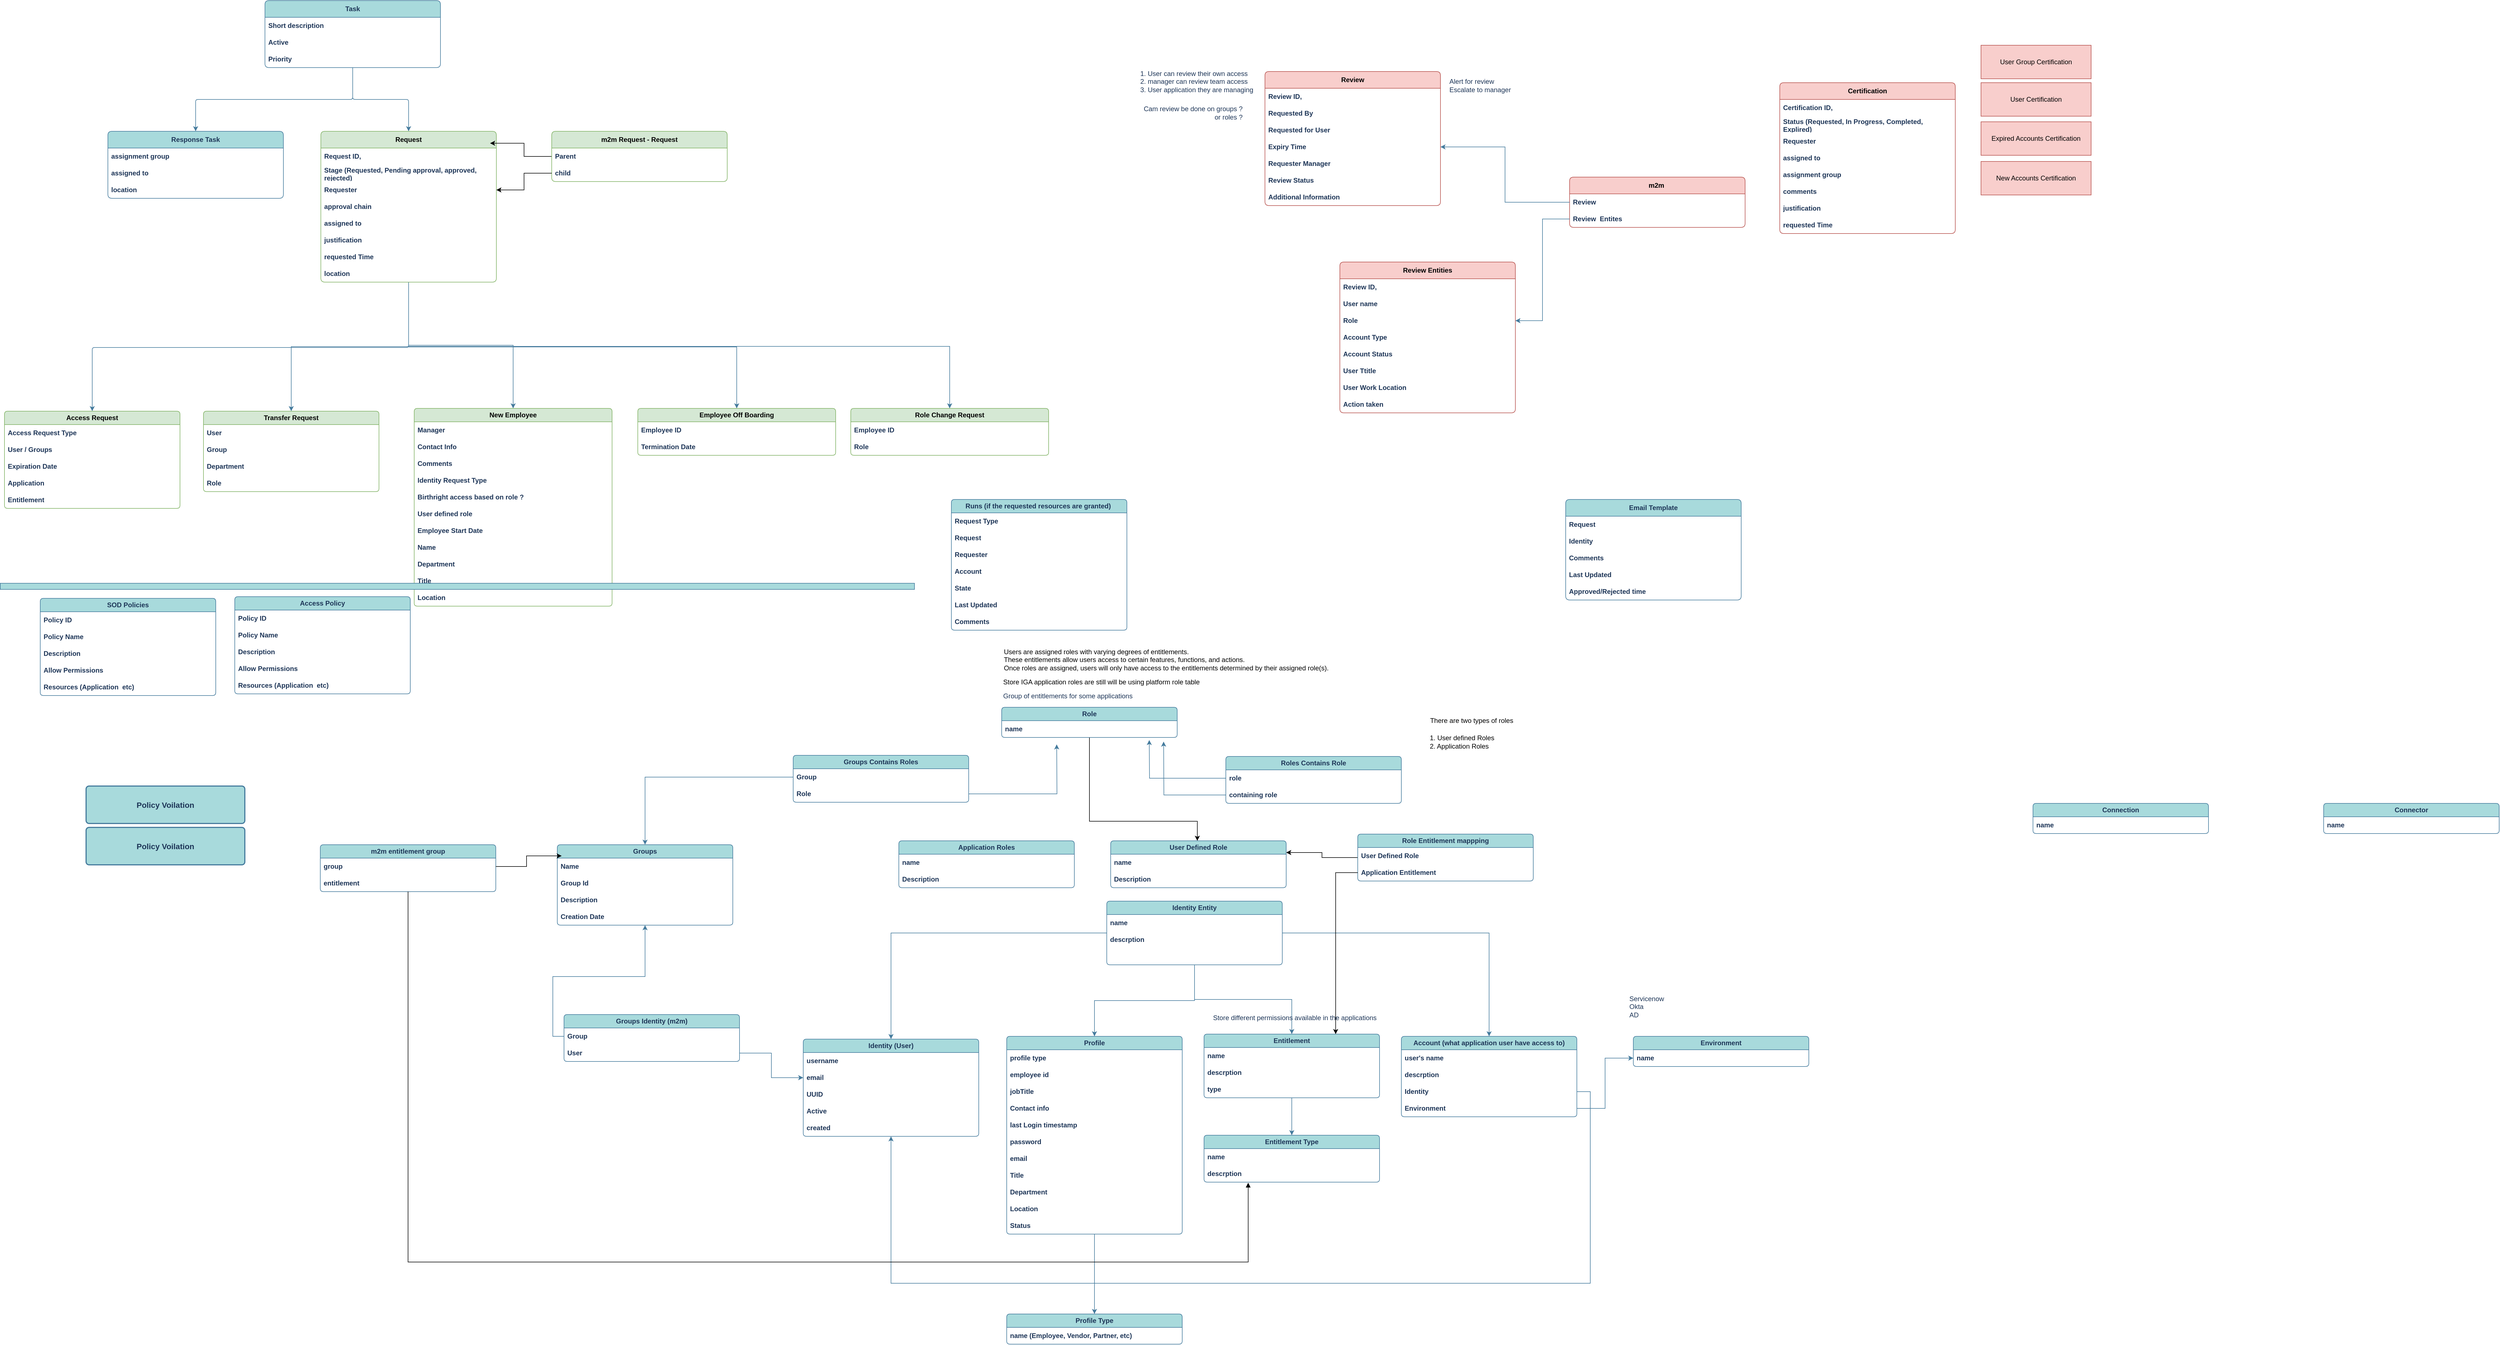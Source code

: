 <mxfile version="21.6.8" type="github" pages="7">
  <diagram name="Page-1" id="3WmewH49MC0YbbfD4fiM">
    <mxGraphModel dx="4560" dy="2353" grid="0" gridSize="10" guides="1" tooltips="1" connect="1" arrows="1" fold="1" page="0" pageScale="1" pageWidth="827" pageHeight="1169" math="0" shadow="0">
      <root>
        <mxCell id="0" />
        <mxCell id="1" parent="0" />
        <mxCell id="pM7y19zhNN6QvLyryo5s-46" style="edgeStyle=none;rounded=1;orthogonalLoop=1;jettySize=auto;html=1;exitX=0.5;exitY=0;exitDx=0;exitDy=0;fontStyle=1;fontSize=14;labelBackgroundColor=none;strokeColor=#457B9D;fontColor=default;shadow=0;comic=0;backgroundOutline=0;fixDash=0;snapToPoint=0;strokeOpacity=100;fillOpacity=100;arcSize=8;" parent="1" edge="1">
          <mxGeometry relative="1" as="geometry">
            <mxPoint x="-58" y="825" as="sourcePoint" />
            <mxPoint x="-58" y="825" as="targetPoint" />
          </mxGeometry>
        </mxCell>
        <mxCell id="pM7y19zhNN6QvLyryo5s-49" style="edgeStyle=none;rounded=1;orthogonalLoop=1;jettySize=auto;html=1;fontStyle=1;fontSize=14;labelBackgroundColor=none;strokeColor=#457B9D;fontColor=default;" parent="1" edge="1">
          <mxGeometry relative="1" as="geometry">
            <mxPoint x="-912.2" y="241" as="sourcePoint" />
          </mxGeometry>
        </mxCell>
        <mxCell id="pM7y19zhNN6QvLyryo5s-52" style="edgeStyle=none;rounded=1;orthogonalLoop=1;jettySize=auto;html=1;entryX=0.5;entryY=0;entryDx=0;entryDy=0;fontStyle=1;fontSize=14;labelBackgroundColor=none;strokeColor=#457B9D;fontColor=default;" parent="1" edge="1">
          <mxGeometry relative="1" as="geometry">
            <mxPoint x="-275.2" y="181" as="targetPoint" />
          </mxGeometry>
        </mxCell>
        <mxCell id="pM7y19zhNN6QvLyryo5s-54" style="edgeStyle=none;rounded=1;orthogonalLoop=1;jettySize=auto;html=1;fontStyle=1;fontSize=14;labelBackgroundColor=none;strokeColor=#457B9D;fontColor=default;" parent="1" edge="1">
          <mxGeometry relative="1" as="geometry">
            <mxPoint x="-275.2" y="297" as="targetPoint" />
          </mxGeometry>
        </mxCell>
        <mxCell id="pM7y19zhNN6QvLyryo5s-56" style="edgeStyle=none;rounded=1;orthogonalLoop=1;jettySize=auto;html=1;fontStyle=1;fontSize=14;labelBackgroundColor=none;strokeColor=#457B9D;fontColor=default;" parent="1" edge="1">
          <mxGeometry relative="1" as="geometry">
            <mxPoint x="-275.2" y="403" as="targetPoint" />
          </mxGeometry>
        </mxCell>
        <mxCell id="pM7y19zhNN6QvLyryo5s-79" value="Policy Voilation" style="rounded=1;whiteSpace=wrap;html=1;labelBackgroundColor=none;glass=0;shadow=0;strokeWidth=2;fontStyle=1;fontSize=14;fillColor=#A8DADC;strokeColor=#457B9D;fontColor=#1D3557;comic=0;backgroundOutline=0;fixDash=0;snapToPoint=0;strokeOpacity=100;fillOpacity=100;arcSize=8;" parent="1" vertex="1">
          <mxGeometry x="-2164" y="206" width="284" height="67" as="geometry" />
        </mxCell>
        <mxCell id="pM7y19zhNN6QvLyryo5s-97" value="" style="edgeStyle=orthogonalEdgeStyle;rounded=1;orthogonalLoop=1;jettySize=auto;html=1;strokeColor=#457B9D;fontColor=default;fillColor=#A8DADC;labelBackgroundColor=none;fontStyle=1;shadow=0;comic=0;backgroundOutline=0;fixDash=0;snapToPoint=0;strokeOpacity=100;fillOpacity=100;arcSize=8;" parent="1" source="pM7y19zhNN6QvLyryo5s-89" target="pM7y19zhNN6QvLyryo5s-93" edge="1">
          <mxGeometry relative="1" as="geometry" />
        </mxCell>
        <mxCell id="pM7y19zhNN6QvLyryo5s-102" value="" style="edgeStyle=orthogonalEdgeStyle;rounded=1;orthogonalLoop=1;jettySize=auto;html=1;strokeColor=#457B9D;fontColor=default;fillColor=#A8DADC;labelBackgroundColor=none;fontStyle=1;shadow=0;comic=0;backgroundOutline=0;fixDash=0;snapToPoint=0;strokeOpacity=100;fillOpacity=100;arcSize=8;" parent="1" source="pM7y19zhNN6QvLyryo5s-89" target="pM7y19zhNN6QvLyryo5s-98" edge="1">
          <mxGeometry relative="1" as="geometry" />
        </mxCell>
        <mxCell id="pM7y19zhNN6QvLyryo5s-89" value="Task" style="swimlane;fontStyle=1;childLayout=stackLayout;horizontal=1;startSize=30;horizontalStack=0;resizeParent=1;resizeParentMax=0;resizeLast=0;collapsible=1;marginBottom=0;whiteSpace=wrap;html=1;strokeColor=#457B9D;fontColor=#1D3557;fillColor=#A8DADC;rounded=1;labelBackgroundColor=none;shadow=0;comic=0;backgroundOutline=0;fixDash=0;snapToPoint=0;strokeOpacity=100;fillOpacity=100;arcSize=8;" parent="1" vertex="1">
          <mxGeometry x="-1844" y="-1200" width="314" height="120" as="geometry" />
        </mxCell>
        <mxCell id="pM7y19zhNN6QvLyryo5s-90" value="Short description" style="text;strokeColor=none;fillColor=none;align=left;verticalAlign=middle;spacingLeft=4;spacingRight=4;overflow=hidden;points=[[0,0.5],[1,0.5]];portConstraint=eastwest;rotatable=0;whiteSpace=wrap;html=1;fontColor=#1D3557;rounded=1;labelBackgroundColor=none;fontStyle=1;shadow=0;comic=0;backgroundOutline=0;fixDash=0;snapToPoint=0;strokeOpacity=100;fillOpacity=100;arcSize=8;" parent="pM7y19zhNN6QvLyryo5s-89" vertex="1">
          <mxGeometry y="30" width="314" height="30" as="geometry" />
        </mxCell>
        <mxCell id="pM7y19zhNN6QvLyryo5s-91" value="Active" style="text;strokeColor=none;fillColor=none;align=left;verticalAlign=middle;spacingLeft=4;spacingRight=4;overflow=hidden;points=[[0,0.5],[1,0.5]];portConstraint=eastwest;rotatable=0;whiteSpace=wrap;html=1;fontColor=#1D3557;rounded=1;labelBackgroundColor=none;fontStyle=1;shadow=0;comic=0;backgroundOutline=0;fixDash=0;snapToPoint=0;strokeOpacity=100;fillOpacity=100;arcSize=8;" parent="pM7y19zhNN6QvLyryo5s-89" vertex="1">
          <mxGeometry y="60" width="314" height="30" as="geometry" />
        </mxCell>
        <mxCell id="pM7y19zhNN6QvLyryo5s-92" value="Priority" style="text;strokeColor=none;fillColor=none;align=left;verticalAlign=middle;spacingLeft=4;spacingRight=4;overflow=hidden;points=[[0,0.5],[1,0.5]];portConstraint=eastwest;rotatable=0;whiteSpace=wrap;html=1;fontColor=#1D3557;rounded=1;labelBackgroundColor=none;fontStyle=1;shadow=0;comic=0;backgroundOutline=0;fixDash=0;snapToPoint=0;strokeOpacity=100;fillOpacity=100;arcSize=8;" parent="pM7y19zhNN6QvLyryo5s-89" vertex="1">
          <mxGeometry y="90" width="314" height="30" as="geometry" />
        </mxCell>
        <mxCell id="pM7y19zhNN6QvLyryo5s-93" value="Response Task" style="swimlane;fontStyle=1;childLayout=stackLayout;horizontal=1;startSize=30;horizontalStack=0;resizeParent=1;resizeParentMax=0;resizeLast=0;collapsible=1;marginBottom=0;whiteSpace=wrap;html=1;strokeColor=#457B9D;fontColor=#1D3557;fillColor=#A8DADC;rounded=1;labelBackgroundColor=none;shadow=0;comic=0;backgroundOutline=0;fixDash=0;snapToPoint=0;strokeOpacity=100;fillOpacity=100;arcSize=8;" parent="1" vertex="1">
          <mxGeometry x="-2125" y="-966" width="314" height="120" as="geometry" />
        </mxCell>
        <mxCell id="pM7y19zhNN6QvLyryo5s-94" value="assignment group" style="text;strokeColor=none;fillColor=none;align=left;verticalAlign=middle;spacingLeft=4;spacingRight=4;overflow=hidden;points=[[0,0.5],[1,0.5]];portConstraint=eastwest;rotatable=0;whiteSpace=wrap;html=1;fontColor=#1D3557;rounded=1;labelBackgroundColor=none;fontStyle=1;shadow=0;comic=0;backgroundOutline=0;fixDash=0;snapToPoint=0;strokeOpacity=100;fillOpacity=100;arcSize=8;" parent="pM7y19zhNN6QvLyryo5s-93" vertex="1">
          <mxGeometry y="30" width="314" height="30" as="geometry" />
        </mxCell>
        <mxCell id="pM7y19zhNN6QvLyryo5s-95" value="assigned to" style="text;strokeColor=none;fillColor=none;align=left;verticalAlign=middle;spacingLeft=4;spacingRight=4;overflow=hidden;points=[[0,0.5],[1,0.5]];portConstraint=eastwest;rotatable=0;whiteSpace=wrap;html=1;fontColor=#1D3557;rounded=1;labelBackgroundColor=none;fontStyle=1;shadow=0;comic=0;backgroundOutline=0;fixDash=0;snapToPoint=0;strokeOpacity=100;fillOpacity=100;arcSize=8;" parent="pM7y19zhNN6QvLyryo5s-93" vertex="1">
          <mxGeometry y="60" width="314" height="30" as="geometry" />
        </mxCell>
        <mxCell id="pM7y19zhNN6QvLyryo5s-96" value="location" style="text;strokeColor=none;fillColor=none;align=left;verticalAlign=middle;spacingLeft=4;spacingRight=4;overflow=hidden;points=[[0,0.5],[1,0.5]];portConstraint=eastwest;rotatable=0;whiteSpace=wrap;html=1;fontColor=#1D3557;rounded=1;labelBackgroundColor=none;fontStyle=1;shadow=0;comic=0;backgroundOutline=0;fixDash=0;snapToPoint=0;strokeOpacity=100;fillOpacity=100;arcSize=8;" parent="pM7y19zhNN6QvLyryo5s-93" vertex="1">
          <mxGeometry y="90" width="314" height="30" as="geometry" />
        </mxCell>
        <mxCell id="pM7y19zhNN6QvLyryo5s-109" value="" style="edgeStyle=orthogonalEdgeStyle;rounded=1;orthogonalLoop=1;jettySize=auto;html=1;strokeColor=#457B9D;fontColor=default;fillColor=#A8DADC;labelBackgroundColor=none;fontStyle=1;shadow=0;comic=0;backgroundOutline=0;fixDash=0;snapToPoint=0;strokeOpacity=100;fillOpacity=100;arcSize=8;" parent="1" source="pM7y19zhNN6QvLyryo5s-98" target="pM7y19zhNN6QvLyryo5s-105" edge="1">
          <mxGeometry relative="1" as="geometry">
            <Array as="points">
              <mxPoint x="-1587" y="-579" />
              <mxPoint x="-2153" y="-579" />
            </Array>
          </mxGeometry>
        </mxCell>
        <mxCell id="pM7y19zhNN6QvLyryo5s-284" style="edgeStyle=orthogonalEdgeStyle;rounded=0;orthogonalLoop=1;jettySize=auto;html=1;entryX=0.5;entryY=0;entryDx=0;entryDy=0;strokeColor=#457B9D;fontColor=#1D3557;fillColor=#A8DADC;" parent="1" source="pM7y19zhNN6QvLyryo5s-98" target="pM7y19zhNN6QvLyryo5s-278" edge="1">
          <mxGeometry relative="1" as="geometry" />
        </mxCell>
        <mxCell id="pM7y19zhNN6QvLyryo5s-295" style="edgeStyle=orthogonalEdgeStyle;rounded=0;orthogonalLoop=1;jettySize=auto;html=1;strokeColor=#457B9D;fontColor=#1D3557;fillColor=#A8DADC;" parent="1" source="pM7y19zhNN6QvLyryo5s-98" target="pM7y19zhNN6QvLyryo5s-111" edge="1">
          <mxGeometry relative="1" as="geometry" />
        </mxCell>
        <mxCell id="pM7y19zhNN6QvLyryo5s-296" style="edgeStyle=orthogonalEdgeStyle;rounded=0;orthogonalLoop=1;jettySize=auto;html=1;entryX=0.5;entryY=0;entryDx=0;entryDy=0;strokeColor=#457B9D;fontColor=#1D3557;fillColor=#A8DADC;" parent="1" source="pM7y19zhNN6QvLyryo5s-98" target="pM7y19zhNN6QvLyryo5s-285" edge="1">
          <mxGeometry relative="1" as="geometry">
            <Array as="points">
              <mxPoint x="-1587" y="-580" />
              <mxPoint x="-1000" y="-580" />
            </Array>
          </mxGeometry>
        </mxCell>
        <mxCell id="pM7y19zhNN6QvLyryo5s-301" style="edgeStyle=orthogonalEdgeStyle;rounded=0;orthogonalLoop=1;jettySize=auto;html=1;strokeColor=#457B9D;fontColor=#1D3557;fillColor=#A8DADC;" parent="1" source="pM7y19zhNN6QvLyryo5s-98" target="pM7y19zhNN6QvLyryo5s-298" edge="1">
          <mxGeometry relative="1" as="geometry">
            <Array as="points">
              <mxPoint x="-1587" y="-581" />
              <mxPoint x="-619" y="-581" />
            </Array>
          </mxGeometry>
        </mxCell>
        <mxCell id="pM7y19zhNN6QvLyryo5s-98" value="Request" style="swimlane;fontStyle=1;childLayout=stackLayout;horizontal=1;startSize=30;horizontalStack=0;resizeParent=1;resizeParentMax=0;resizeLast=0;collapsible=1;marginBottom=0;whiteSpace=wrap;html=1;strokeColor=#82b366;fillColor=#d5e8d4;rounded=1;labelBackgroundColor=none;shadow=0;comic=0;backgroundOutline=0;fixDash=0;snapToPoint=0;strokeOpacity=100;fillOpacity=100;arcSize=8;" parent="1" vertex="1">
          <mxGeometry x="-1744" y="-966" width="314" height="270" as="geometry" />
        </mxCell>
        <mxCell id="pM7y19zhNN6QvLyryo5s-253" value="Request ID," style="text;strokeColor=none;fillColor=none;align=left;verticalAlign=middle;spacingLeft=4;spacingRight=4;overflow=hidden;points=[[0,0.5],[1,0.5]];portConstraint=eastwest;rotatable=0;whiteSpace=wrap;html=1;fontColor=#1D3557;rounded=1;labelBackgroundColor=none;fontStyle=1;shadow=0;comic=0;backgroundOutline=0;fixDash=0;snapToPoint=0;strokeOpacity=100;fillOpacity=100;arcSize=8;" parent="pM7y19zhNN6QvLyryo5s-98" vertex="1">
          <mxGeometry y="30" width="314" height="30" as="geometry" />
        </mxCell>
        <mxCell id="pM7y19zhNN6QvLyryo5s-216" value="Stage (Requested, Pending approval, approved, rejected)" style="text;strokeColor=none;fillColor=none;align=left;verticalAlign=middle;spacingLeft=4;spacingRight=4;overflow=hidden;points=[[0,0.5],[1,0.5]];portConstraint=eastwest;rotatable=0;whiteSpace=wrap;html=1;fontColor=#1D3557;rounded=1;labelBackgroundColor=none;fontStyle=1;shadow=0;comic=0;backgroundOutline=0;fixDash=0;snapToPoint=0;strokeOpacity=100;fillOpacity=100;arcSize=8;" parent="pM7y19zhNN6QvLyryo5s-98" vertex="1">
          <mxGeometry y="60" width="314" height="30" as="geometry" />
        </mxCell>
        <mxCell id="pM7y19zhNN6QvLyryo5s-215" value="Requester" style="text;strokeColor=none;fillColor=none;align=left;verticalAlign=middle;spacingLeft=4;spacingRight=4;overflow=hidden;points=[[0,0.5],[1,0.5]];portConstraint=eastwest;rotatable=0;whiteSpace=wrap;html=1;fontColor=#1D3557;rounded=1;labelBackgroundColor=none;fontStyle=1;shadow=0;comic=0;backgroundOutline=0;fixDash=0;snapToPoint=0;strokeOpacity=100;fillOpacity=100;arcSize=8;" parent="pM7y19zhNN6QvLyryo5s-98" vertex="1">
          <mxGeometry y="90" width="314" height="30" as="geometry" />
        </mxCell>
        <mxCell id="pM7y19zhNN6QvLyryo5s-99" value="approval chain" style="text;strokeColor=none;fillColor=none;align=left;verticalAlign=middle;spacingLeft=4;spacingRight=4;overflow=hidden;points=[[0,0.5],[1,0.5]];portConstraint=eastwest;rotatable=0;whiteSpace=wrap;html=1;fontColor=#1D3557;rounded=1;labelBackgroundColor=none;fontStyle=1;shadow=0;comic=0;backgroundOutline=0;fixDash=0;snapToPoint=0;strokeOpacity=100;fillOpacity=100;arcSize=8;" parent="pM7y19zhNN6QvLyryo5s-98" vertex="1">
          <mxGeometry y="120" width="314" height="30" as="geometry" />
        </mxCell>
        <mxCell id="pM7y19zhNN6QvLyryo5s-100" value="assigned to" style="text;strokeColor=none;fillColor=none;align=left;verticalAlign=middle;spacingLeft=4;spacingRight=4;overflow=hidden;points=[[0,0.5],[1,0.5]];portConstraint=eastwest;rotatable=0;whiteSpace=wrap;html=1;fontColor=#1D3557;rounded=1;labelBackgroundColor=none;fontStyle=1;shadow=0;comic=0;backgroundOutline=0;fixDash=0;snapToPoint=0;strokeOpacity=100;fillOpacity=100;arcSize=8;" parent="pM7y19zhNN6QvLyryo5s-98" vertex="1">
          <mxGeometry y="150" width="314" height="30" as="geometry" />
        </mxCell>
        <mxCell id="pM7y19zhNN6QvLyryo5s-254" value="justification" style="text;strokeColor=none;fillColor=none;align=left;verticalAlign=middle;spacingLeft=4;spacingRight=4;overflow=hidden;points=[[0,0.5],[1,0.5]];portConstraint=eastwest;rotatable=0;whiteSpace=wrap;html=1;fontColor=#1D3557;rounded=1;labelBackgroundColor=none;fontStyle=1;shadow=0;comic=0;backgroundOutline=0;fixDash=0;snapToPoint=0;strokeOpacity=100;fillOpacity=100;arcSize=8;" parent="pM7y19zhNN6QvLyryo5s-98" vertex="1">
          <mxGeometry y="180" width="314" height="30" as="geometry" />
        </mxCell>
        <mxCell id="pM7y19zhNN6QvLyryo5s-255" value="requested Time" style="text;strokeColor=none;fillColor=none;align=left;verticalAlign=middle;spacingLeft=4;spacingRight=4;overflow=hidden;points=[[0,0.5],[1,0.5]];portConstraint=eastwest;rotatable=0;whiteSpace=wrap;html=1;fontColor=#1D3557;rounded=1;labelBackgroundColor=none;fontStyle=1;shadow=0;comic=0;backgroundOutline=0;fixDash=0;snapToPoint=0;strokeOpacity=100;fillOpacity=100;arcSize=8;" parent="pM7y19zhNN6QvLyryo5s-98" vertex="1">
          <mxGeometry y="210" width="314" height="30" as="geometry" />
        </mxCell>
        <mxCell id="pM7y19zhNN6QvLyryo5s-101" value="location" style="text;strokeColor=none;fillColor=none;align=left;verticalAlign=middle;spacingLeft=4;spacingRight=4;overflow=hidden;points=[[0,0.5],[1,0.5]];portConstraint=eastwest;rotatable=0;whiteSpace=wrap;html=1;fontColor=#1D3557;rounded=1;labelBackgroundColor=none;fontStyle=1;shadow=0;comic=0;backgroundOutline=0;fixDash=0;snapToPoint=0;strokeOpacity=100;fillOpacity=100;arcSize=8;" parent="pM7y19zhNN6QvLyryo5s-98" vertex="1">
          <mxGeometry y="240" width="314" height="30" as="geometry" />
        </mxCell>
        <mxCell id="pM7y19zhNN6QvLyryo5s-105" value="Access Request" style="swimlane;fontStyle=1;childLayout=stackLayout;horizontal=1;startSize=24;horizontalStack=0;resizeParent=1;resizeParentMax=0;resizeLast=0;collapsible=1;marginBottom=0;whiteSpace=wrap;html=1;strokeColor=#82b366;fillColor=#d5e8d4;rounded=1;labelBackgroundColor=none;shadow=0;comic=0;backgroundOutline=0;fixDash=0;snapToPoint=0;strokeOpacity=100;fillOpacity=100;arcSize=8;" parent="1" vertex="1">
          <mxGeometry x="-2310" y="-465" width="314" height="174" as="geometry">
            <mxRectangle x="-1690" y="-295" width="122" height="26" as="alternateBounds" />
          </mxGeometry>
        </mxCell>
        <mxCell id="pM7y19zhNN6QvLyryo5s-106" value="Access Request Type" style="text;strokeColor=none;fillColor=none;align=left;verticalAlign=middle;spacingLeft=4;spacingRight=4;overflow=hidden;points=[[0,0.5],[1,0.5]];portConstraint=eastwest;rotatable=0;whiteSpace=wrap;html=1;fontColor=#1D3557;rounded=1;labelBackgroundColor=none;fontStyle=1;shadow=0;comic=0;backgroundOutline=0;fixDash=0;snapToPoint=0;strokeOpacity=100;fillOpacity=100;arcSize=8;" parent="pM7y19zhNN6QvLyryo5s-105" vertex="1">
          <mxGeometry y="24" width="314" height="30" as="geometry" />
        </mxCell>
        <mxCell id="pM7y19zhNN6QvLyryo5s-107" value="User / Groups" style="text;strokeColor=none;fillColor=none;align=left;verticalAlign=middle;spacingLeft=4;spacingRight=4;overflow=hidden;points=[[0,0.5],[1,0.5]];portConstraint=eastwest;rotatable=0;whiteSpace=wrap;html=1;fontColor=#1D3557;rounded=1;labelBackgroundColor=none;fontStyle=1;shadow=0;comic=0;backgroundOutline=0;fixDash=0;snapToPoint=0;strokeOpacity=100;fillOpacity=100;arcSize=8;" parent="pM7y19zhNN6QvLyryo5s-105" vertex="1">
          <mxGeometry y="54" width="314" height="30" as="geometry" />
        </mxCell>
        <mxCell id="pM7y19zhNN6QvLyryo5s-116" value="Expiration Date" style="text;strokeColor=none;fillColor=none;align=left;verticalAlign=middle;spacingLeft=4;spacingRight=4;overflow=hidden;points=[[0,0.5],[1,0.5]];portConstraint=eastwest;rotatable=0;whiteSpace=wrap;html=1;fontColor=#1D3557;rounded=1;labelBackgroundColor=none;fontStyle=1;shadow=0;comic=0;backgroundOutline=0;fixDash=0;snapToPoint=0;strokeOpacity=100;fillOpacity=100;arcSize=8;" parent="pM7y19zhNN6QvLyryo5s-105" vertex="1">
          <mxGeometry y="84" width="314" height="30" as="geometry" />
        </mxCell>
        <mxCell id="pM7y19zhNN6QvLyryo5s-117" value="Application" style="text;strokeColor=none;fillColor=none;align=left;verticalAlign=middle;spacingLeft=4;spacingRight=4;overflow=hidden;points=[[0,0.5],[1,0.5]];portConstraint=eastwest;rotatable=0;whiteSpace=wrap;html=1;fontColor=#1D3557;rounded=1;labelBackgroundColor=none;fontStyle=1;shadow=0;comic=0;backgroundOutline=0;fixDash=0;snapToPoint=0;strokeOpacity=100;fillOpacity=100;arcSize=8;" parent="pM7y19zhNN6QvLyryo5s-105" vertex="1">
          <mxGeometry y="114" width="314" height="30" as="geometry" />
        </mxCell>
        <mxCell id="pM7y19zhNN6QvLyryo5s-118" value="Entitlement" style="text;strokeColor=none;fillColor=none;align=left;verticalAlign=middle;spacingLeft=4;spacingRight=4;overflow=hidden;points=[[0,0.5],[1,0.5]];portConstraint=eastwest;rotatable=0;whiteSpace=wrap;html=1;fontColor=#1D3557;rounded=1;labelBackgroundColor=none;fontStyle=1;shadow=0;comic=0;backgroundOutline=0;fixDash=0;snapToPoint=0;strokeOpacity=100;fillOpacity=100;arcSize=8;" parent="pM7y19zhNN6QvLyryo5s-105" vertex="1">
          <mxGeometry y="144" width="314" height="30" as="geometry" />
        </mxCell>
        <mxCell id="pM7y19zhNN6QvLyryo5s-111" value="New Employee" style="swimlane;fontStyle=1;childLayout=stackLayout;horizontal=1;startSize=24;horizontalStack=0;resizeParent=1;resizeParentMax=0;resizeLast=0;collapsible=1;marginBottom=0;whiteSpace=wrap;html=1;strokeColor=#82b366;fillColor=#d5e8d4;rounded=1;labelBackgroundColor=none;shadow=0;comic=0;backgroundOutline=0;fixDash=0;snapToPoint=0;strokeOpacity=100;fillOpacity=100;arcSize=8;" parent="1" vertex="1">
          <mxGeometry x="-1577" y="-470" width="354" height="354" as="geometry">
            <mxRectangle x="-1690" y="-295" width="122" height="26" as="alternateBounds" />
          </mxGeometry>
        </mxCell>
        <mxCell id="pM7y19zhNN6QvLyryo5s-211" value="Manager" style="text;strokeColor=none;fillColor=none;align=left;verticalAlign=middle;spacingLeft=4;spacingRight=4;overflow=hidden;points=[[0,0.5],[1,0.5]];portConstraint=eastwest;rotatable=0;whiteSpace=wrap;html=1;fontColor=#1D3557;rounded=1;labelBackgroundColor=none;fontStyle=1;shadow=0;comic=0;backgroundOutline=0;fixDash=0;snapToPoint=0;strokeOpacity=100;fillOpacity=100;arcSize=8;" parent="pM7y19zhNN6QvLyryo5s-111" vertex="1">
          <mxGeometry y="24" width="354" height="30" as="geometry" />
        </mxCell>
        <mxCell id="pM7y19zhNN6QvLyryo5s-212" value="Contact Info" style="text;strokeColor=none;fillColor=none;align=left;verticalAlign=middle;spacingLeft=4;spacingRight=4;overflow=hidden;points=[[0,0.5],[1,0.5]];portConstraint=eastwest;rotatable=0;whiteSpace=wrap;html=1;fontColor=#1D3557;rounded=1;labelBackgroundColor=none;fontStyle=1;shadow=0;comic=0;backgroundOutline=0;fixDash=0;snapToPoint=0;strokeOpacity=100;fillOpacity=100;arcSize=8;" parent="pM7y19zhNN6QvLyryo5s-111" vertex="1">
          <mxGeometry y="54" width="354" height="30" as="geometry" />
        </mxCell>
        <mxCell id="pM7y19zhNN6QvLyryo5s-213" value="Comments" style="text;strokeColor=none;fillColor=none;align=left;verticalAlign=middle;spacingLeft=4;spacingRight=4;overflow=hidden;points=[[0,0.5],[1,0.5]];portConstraint=eastwest;rotatable=0;whiteSpace=wrap;html=1;fontColor=#1D3557;rounded=1;labelBackgroundColor=none;fontStyle=1;shadow=0;comic=0;backgroundOutline=0;fixDash=0;snapToPoint=0;strokeOpacity=100;fillOpacity=100;arcSize=8;" parent="pM7y19zhNN6QvLyryo5s-111" vertex="1">
          <mxGeometry y="84" width="354" height="30" as="geometry" />
        </mxCell>
        <mxCell id="pM7y19zhNN6QvLyryo5s-130" value="Identity Request Type" style="text;strokeColor=none;fillColor=none;align=left;verticalAlign=middle;spacingLeft=4;spacingRight=4;overflow=hidden;points=[[0,0.5],[1,0.5]];portConstraint=eastwest;rotatable=0;whiteSpace=wrap;html=1;fontColor=#1D3557;rounded=1;labelBackgroundColor=none;fontStyle=1;shadow=0;comic=0;backgroundOutline=0;fixDash=0;snapToPoint=0;strokeOpacity=100;fillOpacity=100;arcSize=8;" parent="pM7y19zhNN6QvLyryo5s-111" vertex="1">
          <mxGeometry y="114" width="354" height="30" as="geometry" />
        </mxCell>
        <mxCell id="Rt8mpJhUj0SaJG2d5FXY-2" value="Birthright access based on role ?" style="text;strokeColor=none;fillColor=none;align=left;verticalAlign=middle;spacingLeft=4;spacingRight=4;overflow=hidden;points=[[0,0.5],[1,0.5]];portConstraint=eastwest;rotatable=0;whiteSpace=wrap;html=1;fontColor=#1D3557;rounded=1;labelBackgroundColor=none;fontStyle=1;shadow=0;comic=0;backgroundOutline=0;fixDash=0;snapToPoint=0;strokeOpacity=100;fillOpacity=100;arcSize=8;" vertex="1" parent="pM7y19zhNN6QvLyryo5s-111">
          <mxGeometry y="144" width="354" height="30" as="geometry" />
        </mxCell>
        <mxCell id="Rt8mpJhUj0SaJG2d5FXY-1" value="User defined role" style="text;strokeColor=none;fillColor=none;align=left;verticalAlign=middle;spacingLeft=4;spacingRight=4;overflow=hidden;points=[[0,0.5],[1,0.5]];portConstraint=eastwest;rotatable=0;whiteSpace=wrap;html=1;fontColor=#1D3557;rounded=1;labelBackgroundColor=none;fontStyle=1;shadow=0;comic=0;backgroundOutline=0;fixDash=0;snapToPoint=0;strokeOpacity=100;fillOpacity=100;arcSize=8;" vertex="1" parent="pM7y19zhNN6QvLyryo5s-111">
          <mxGeometry y="174" width="354" height="30" as="geometry" />
        </mxCell>
        <mxCell id="pM7y19zhNN6QvLyryo5s-112" value="Employee Start Date" style="text;strokeColor=none;fillColor=none;align=left;verticalAlign=middle;spacingLeft=4;spacingRight=4;overflow=hidden;points=[[0,0.5],[1,0.5]];portConstraint=eastwest;rotatable=0;whiteSpace=wrap;html=1;fontColor=#1D3557;rounded=1;labelBackgroundColor=none;fontStyle=1;shadow=0;comic=0;backgroundOutline=0;fixDash=0;snapToPoint=0;strokeOpacity=100;fillOpacity=100;arcSize=8;" parent="pM7y19zhNN6QvLyryo5s-111" vertex="1">
          <mxGeometry y="204" width="354" height="30" as="geometry" />
        </mxCell>
        <mxCell id="pM7y19zhNN6QvLyryo5s-113" value="Name" style="text;strokeColor=none;fillColor=none;align=left;verticalAlign=middle;spacingLeft=4;spacingRight=4;overflow=hidden;points=[[0,0.5],[1,0.5]];portConstraint=eastwest;rotatable=0;whiteSpace=wrap;html=1;fontColor=#1D3557;rounded=1;labelBackgroundColor=none;fontStyle=1;shadow=0;comic=0;backgroundOutline=0;fixDash=0;snapToPoint=0;strokeOpacity=100;fillOpacity=100;arcSize=8;" parent="pM7y19zhNN6QvLyryo5s-111" vertex="1">
          <mxGeometry y="234" width="354" height="30" as="geometry" />
        </mxCell>
        <mxCell id="pM7y19zhNN6QvLyryo5s-114" value="Department" style="text;strokeColor=none;fillColor=none;align=left;verticalAlign=middle;spacingLeft=4;spacingRight=4;overflow=hidden;points=[[0,0.5],[1,0.5]];portConstraint=eastwest;rotatable=0;whiteSpace=wrap;html=1;fontColor=#1D3557;rounded=1;labelBackgroundColor=none;fontStyle=1;shadow=0;comic=0;backgroundOutline=0;fixDash=0;snapToPoint=0;strokeOpacity=100;fillOpacity=100;arcSize=8;" parent="pM7y19zhNN6QvLyryo5s-111" vertex="1">
          <mxGeometry y="264" width="354" height="30" as="geometry" />
        </mxCell>
        <mxCell id="pM7y19zhNN6QvLyryo5s-210" value="Title" style="text;strokeColor=none;fillColor=none;align=left;verticalAlign=middle;spacingLeft=4;spacingRight=4;overflow=hidden;points=[[0,0.5],[1,0.5]];portConstraint=eastwest;rotatable=0;whiteSpace=wrap;html=1;fontColor=#1D3557;rounded=1;labelBackgroundColor=none;fontStyle=1;shadow=0;comic=0;backgroundOutline=0;fixDash=0;snapToPoint=0;strokeOpacity=100;fillOpacity=100;arcSize=8;" parent="pM7y19zhNN6QvLyryo5s-111" vertex="1">
          <mxGeometry y="294" width="354" height="30" as="geometry" />
        </mxCell>
        <mxCell id="pM7y19zhNN6QvLyryo5s-214" value="Location" style="text;strokeColor=none;fillColor=none;align=left;verticalAlign=middle;spacingLeft=4;spacingRight=4;overflow=hidden;points=[[0,0.5],[1,0.5]];portConstraint=eastwest;rotatable=0;whiteSpace=wrap;html=1;fontColor=#1D3557;rounded=1;labelBackgroundColor=none;fontStyle=1;shadow=0;comic=0;backgroundOutline=0;fixDash=0;snapToPoint=0;strokeOpacity=100;fillOpacity=100;arcSize=8;" parent="pM7y19zhNN6QvLyryo5s-111" vertex="1">
          <mxGeometry y="324" width="354" height="30" as="geometry" />
        </mxCell>
        <mxCell id="pM7y19zhNN6QvLyryo5s-141" value="" style="edgeStyle=orthogonalEdgeStyle;rounded=0;orthogonalLoop=1;jettySize=auto;html=1;strokeColor=#457B9D;fontColor=#1D3557;fillColor=#A8DADC;fontStyle=1;shadow=0;comic=0;backgroundOutline=0;fixDash=0;snapToPoint=0;strokeOpacity=100;fillOpacity=100;arcSize=8;" parent="1" source="pM7y19zhNN6QvLyryo5s-132" target="pM7y19zhNN6QvLyryo5s-137" edge="1">
          <mxGeometry relative="1" as="geometry" />
        </mxCell>
        <mxCell id="pM7y19zhNN6QvLyryo5s-146" value="" style="edgeStyle=orthogonalEdgeStyle;rounded=0;orthogonalLoop=1;jettySize=auto;html=1;strokeColor=#457B9D;fontColor=#1D3557;fillColor=#A8DADC;fontStyle=1;shadow=0;comic=0;backgroundOutline=0;fixDash=0;snapToPoint=0;strokeOpacity=100;fillOpacity=100;arcSize=8;" parent="1" source="pM7y19zhNN6QvLyryo5s-132" target="pM7y19zhNN6QvLyryo5s-142" edge="1">
          <mxGeometry relative="1" as="geometry" />
        </mxCell>
        <mxCell id="pM7y19zhNN6QvLyryo5s-151" value="" style="edgeStyle=orthogonalEdgeStyle;rounded=0;orthogonalLoop=1;jettySize=auto;html=1;strokeColor=#457B9D;fontColor=#1D3557;fillColor=#A8DADC;fontStyle=1;shadow=0;comic=0;backgroundOutline=0;fixDash=0;snapToPoint=0;strokeOpacity=100;fillOpacity=100;arcSize=8;" parent="1" source="pM7y19zhNN6QvLyryo5s-132" target="pM7y19zhNN6QvLyryo5s-147" edge="1">
          <mxGeometry relative="1" as="geometry" />
        </mxCell>
        <mxCell id="pM7y19zhNN6QvLyryo5s-157" value="" style="edgeStyle=orthogonalEdgeStyle;rounded=0;orthogonalLoop=1;jettySize=auto;html=1;strokeColor=#457B9D;fontColor=#1D3557;fillColor=#A8DADC;fontStyle=1;shadow=0;comic=0;backgroundOutline=0;fixDash=0;snapToPoint=0;strokeOpacity=100;fillOpacity=100;arcSize=8;" parent="1" source="pM7y19zhNN6QvLyryo5s-132" target="pM7y19zhNN6QvLyryo5s-153" edge="1">
          <mxGeometry relative="1" as="geometry" />
        </mxCell>
        <mxCell id="pM7y19zhNN6QvLyryo5s-132" value="Identity Entity" style="swimlane;fontStyle=1;childLayout=stackLayout;horizontal=1;startSize=24;horizontalStack=0;resizeParent=1;resizeParentMax=0;resizeLast=0;collapsible=1;marginBottom=0;whiteSpace=wrap;html=1;strokeColor=#457B9D;fontColor=#1D3557;fillColor=#A8DADC;rounded=1;labelBackgroundColor=none;shadow=0;comic=0;backgroundOutline=0;fixDash=0;snapToPoint=0;strokeOpacity=100;fillOpacity=100;arcSize=8;" parent="1" vertex="1">
          <mxGeometry x="-338" y="412" width="314" height="114" as="geometry">
            <mxRectangle x="-1690" y="-295" width="122" height="26" as="alternateBounds" />
          </mxGeometry>
        </mxCell>
        <mxCell id="pM7y19zhNN6QvLyryo5s-133" value="name" style="text;strokeColor=none;fillColor=none;align=left;verticalAlign=middle;spacingLeft=4;spacingRight=4;overflow=hidden;points=[[0,0.5],[1,0.5]];portConstraint=eastwest;rotatable=0;whiteSpace=wrap;html=1;fontColor=#1D3557;rounded=1;labelBackgroundColor=none;fontStyle=1;shadow=0;comic=0;backgroundOutline=0;fixDash=0;snapToPoint=0;strokeOpacity=100;fillOpacity=100;arcSize=8;" parent="pM7y19zhNN6QvLyryo5s-132" vertex="1">
          <mxGeometry y="24" width="314" height="30" as="geometry" />
        </mxCell>
        <mxCell id="pM7y19zhNN6QvLyryo5s-134" value="descrption" style="text;strokeColor=none;fillColor=none;align=left;verticalAlign=middle;spacingLeft=4;spacingRight=4;overflow=hidden;points=[[0,0.5],[1,0.5]];portConstraint=eastwest;rotatable=0;whiteSpace=wrap;html=1;fontColor=#1D3557;rounded=1;labelBackgroundColor=none;fontStyle=1;shadow=0;comic=0;backgroundOutline=0;fixDash=0;snapToPoint=0;strokeOpacity=100;fillOpacity=100;arcSize=8;" parent="pM7y19zhNN6QvLyryo5s-132" vertex="1">
          <mxGeometry y="54" width="314" height="30" as="geometry" />
        </mxCell>
        <mxCell id="pM7y19zhNN6QvLyryo5s-136" style="text;strokeColor=none;fillColor=none;align=left;verticalAlign=middle;spacingLeft=4;spacingRight=4;overflow=hidden;points=[[0,0.5],[1,0.5]];portConstraint=eastwest;rotatable=0;whiteSpace=wrap;html=1;fontColor=#1D3557;rounded=1;labelBackgroundColor=none;fontStyle=1;shadow=0;comic=0;backgroundOutline=0;fixDash=0;snapToPoint=0;strokeOpacity=100;fillOpacity=100;arcSize=8;" parent="pM7y19zhNN6QvLyryo5s-132" vertex="1">
          <mxGeometry y="84" width="314" height="30" as="geometry" />
        </mxCell>
        <mxCell id="pM7y19zhNN6QvLyryo5s-137" value="Identity (User)" style="swimlane;fontStyle=1;childLayout=stackLayout;horizontal=1;startSize=24;horizontalStack=0;resizeParent=1;resizeParentMax=0;resizeLast=0;collapsible=1;marginBottom=0;whiteSpace=wrap;html=1;strokeColor=#457B9D;fontColor=#1D3557;fillColor=#A8DADC;rounded=1;labelBackgroundColor=none;shadow=0;comic=0;backgroundOutline=0;fixDash=0;snapToPoint=0;strokeOpacity=100;fillOpacity=100;arcSize=8;" parent="1" vertex="1">
          <mxGeometry x="-881" y="659" width="314" height="174" as="geometry">
            <mxRectangle x="-1690" y="-295" width="122" height="26" as="alternateBounds" />
          </mxGeometry>
        </mxCell>
        <mxCell id="pM7y19zhNN6QvLyryo5s-138" value="username" style="text;strokeColor=none;fillColor=none;align=left;verticalAlign=middle;spacingLeft=4;spacingRight=4;overflow=hidden;points=[[0,0.5],[1,0.5]];portConstraint=eastwest;rotatable=0;whiteSpace=wrap;html=1;fontColor=#1D3557;rounded=1;labelBackgroundColor=none;fontStyle=1;shadow=0;comic=0;backgroundOutline=0;fixDash=0;snapToPoint=0;strokeOpacity=100;fillOpacity=100;arcSize=8;" parent="pM7y19zhNN6QvLyryo5s-137" vertex="1">
          <mxGeometry y="24" width="314" height="30" as="geometry" />
        </mxCell>
        <mxCell id="pM7y19zhNN6QvLyryo5s-139" value="email" style="text;strokeColor=none;fillColor=none;align=left;verticalAlign=middle;spacingLeft=4;spacingRight=4;overflow=hidden;points=[[0,0.5],[1,0.5]];portConstraint=eastwest;rotatable=0;whiteSpace=wrap;html=1;fontColor=#1D3557;rounded=1;labelBackgroundColor=none;fontStyle=1;shadow=0;comic=0;backgroundOutline=0;fixDash=0;snapToPoint=0;strokeOpacity=100;fillOpacity=100;arcSize=8;" parent="pM7y19zhNN6QvLyryo5s-137" vertex="1">
          <mxGeometry y="54" width="314" height="30" as="geometry" />
        </mxCell>
        <mxCell id="pM7y19zhNN6QvLyryo5s-140" value="UUID" style="text;strokeColor=none;fillColor=none;align=left;verticalAlign=middle;spacingLeft=4;spacingRight=4;overflow=hidden;points=[[0,0.5],[1,0.5]];portConstraint=eastwest;rotatable=0;whiteSpace=wrap;html=1;fontColor=#1D3557;rounded=1;labelBackgroundColor=none;fontStyle=1;shadow=0;comic=0;backgroundOutline=0;fixDash=0;snapToPoint=0;strokeOpacity=100;fillOpacity=100;arcSize=8;" parent="pM7y19zhNN6QvLyryo5s-137" vertex="1">
          <mxGeometry y="84" width="314" height="30" as="geometry" />
        </mxCell>
        <mxCell id="pM7y19zhNN6QvLyryo5s-193" value="Active" style="text;strokeColor=none;fillColor=none;align=left;verticalAlign=middle;spacingLeft=4;spacingRight=4;overflow=hidden;points=[[0,0.5],[1,0.5]];portConstraint=eastwest;rotatable=0;whiteSpace=wrap;html=1;fontColor=#1D3557;rounded=1;labelBackgroundColor=none;fontStyle=1;shadow=0;comic=0;backgroundOutline=0;fixDash=0;snapToPoint=0;strokeOpacity=100;fillOpacity=100;arcSize=8;" parent="pM7y19zhNN6QvLyryo5s-137" vertex="1">
          <mxGeometry y="114" width="314" height="30" as="geometry" />
        </mxCell>
        <mxCell id="pM7y19zhNN6QvLyryo5s-194" value="created" style="text;strokeColor=none;fillColor=none;align=left;verticalAlign=middle;spacingLeft=4;spacingRight=4;overflow=hidden;points=[[0,0.5],[1,0.5]];portConstraint=eastwest;rotatable=0;whiteSpace=wrap;html=1;fontColor=#1D3557;rounded=1;labelBackgroundColor=none;fontStyle=1;shadow=0;comic=0;backgroundOutline=0;fixDash=0;snapToPoint=0;strokeOpacity=100;fillOpacity=100;arcSize=8;" parent="pM7y19zhNN6QvLyryo5s-137" vertex="1">
          <mxGeometry y="144" width="314" height="30" as="geometry" />
        </mxCell>
        <mxCell id="pM7y19zhNN6QvLyryo5s-201" value="" style="edgeStyle=orthogonalEdgeStyle;rounded=0;orthogonalLoop=1;jettySize=auto;html=1;strokeColor=#457B9D;fontColor=#1D3557;fillColor=#A8DADC;fontStyle=1;shadow=0;comic=0;backgroundOutline=0;fixDash=0;snapToPoint=0;strokeOpacity=100;fillOpacity=100;arcSize=8;" parent="1" source="pM7y19zhNN6QvLyryo5s-142" target="pM7y19zhNN6QvLyryo5s-195" edge="1">
          <mxGeometry relative="1" as="geometry" />
        </mxCell>
        <mxCell id="pM7y19zhNN6QvLyryo5s-142" value="Profile" style="swimlane;fontStyle=1;childLayout=stackLayout;horizontal=1;startSize=24;horizontalStack=0;resizeParent=1;resizeParentMax=0;resizeLast=0;collapsible=1;marginBottom=0;whiteSpace=wrap;html=1;strokeColor=#457B9D;fontColor=#1D3557;fillColor=#A8DADC;rounded=1;labelBackgroundColor=none;shadow=0;comic=0;backgroundOutline=0;fixDash=0;snapToPoint=0;strokeOpacity=100;fillOpacity=100;arcSize=8;" parent="1" vertex="1">
          <mxGeometry x="-517" y="654" width="314" height="354" as="geometry">
            <mxRectangle x="-1690" y="-295" width="122" height="26" as="alternateBounds" />
          </mxGeometry>
        </mxCell>
        <mxCell id="pM7y19zhNN6QvLyryo5s-143" value="profile type" style="text;strokeColor=none;fillColor=none;align=left;verticalAlign=middle;spacingLeft=4;spacingRight=4;overflow=hidden;points=[[0,0.5],[1,0.5]];portConstraint=eastwest;rotatable=0;whiteSpace=wrap;html=1;fontColor=#1D3557;rounded=1;labelBackgroundColor=none;fontStyle=1;shadow=0;comic=0;backgroundOutline=0;fixDash=0;snapToPoint=0;strokeOpacity=100;fillOpacity=100;arcSize=8;" parent="pM7y19zhNN6QvLyryo5s-142" vertex="1">
          <mxGeometry y="24" width="314" height="30" as="geometry" />
        </mxCell>
        <mxCell id="pM7y19zhNN6QvLyryo5s-145" value="employee id" style="text;strokeColor=none;fillColor=none;align=left;verticalAlign=middle;spacingLeft=4;spacingRight=4;overflow=hidden;points=[[0,0.5],[1,0.5]];portConstraint=eastwest;rotatable=0;whiteSpace=wrap;html=1;fontColor=#1D3557;rounded=1;labelBackgroundColor=none;fontStyle=1;shadow=0;comic=0;backgroundOutline=0;fixDash=0;snapToPoint=0;strokeOpacity=100;fillOpacity=100;arcSize=8;" parent="pM7y19zhNN6QvLyryo5s-142" vertex="1">
          <mxGeometry y="54" width="314" height="30" as="geometry" />
        </mxCell>
        <mxCell id="pM7y19zhNN6QvLyryo5s-252" value="jobTitle" style="text;strokeColor=none;fillColor=none;align=left;verticalAlign=middle;spacingLeft=4;spacingRight=4;overflow=hidden;points=[[0,0.5],[1,0.5]];portConstraint=eastwest;rotatable=0;whiteSpace=wrap;html=1;fontColor=#1D3557;rounded=1;labelBackgroundColor=none;fontStyle=1;shadow=0;comic=0;backgroundOutline=0;fixDash=0;snapToPoint=0;strokeOpacity=100;fillOpacity=100;arcSize=8;" parent="pM7y19zhNN6QvLyryo5s-142" vertex="1">
          <mxGeometry y="84" width="314" height="30" as="geometry" />
        </mxCell>
        <mxCell id="pM7y19zhNN6QvLyryo5s-251" value="Contact info" style="text;strokeColor=none;fillColor=none;align=left;verticalAlign=middle;spacingLeft=4;spacingRight=4;overflow=hidden;points=[[0,0.5],[1,0.5]];portConstraint=eastwest;rotatable=0;whiteSpace=wrap;html=1;fontColor=#1D3557;rounded=1;labelBackgroundColor=none;fontStyle=1;shadow=0;comic=0;backgroundOutline=0;fixDash=0;snapToPoint=0;strokeOpacity=100;fillOpacity=100;arcSize=8;" parent="pM7y19zhNN6QvLyryo5s-142" vertex="1">
          <mxGeometry y="114" width="314" height="30" as="geometry" />
        </mxCell>
        <mxCell id="pM7y19zhNN6QvLyryo5s-250" value="last Login timestamp" style="text;strokeColor=none;fillColor=none;align=left;verticalAlign=middle;spacingLeft=4;spacingRight=4;overflow=hidden;points=[[0,0.5],[1,0.5]];portConstraint=eastwest;rotatable=0;whiteSpace=wrap;html=1;fontColor=#1D3557;rounded=1;labelBackgroundColor=none;fontStyle=1;shadow=0;comic=0;backgroundOutline=0;fixDash=0;snapToPoint=0;strokeOpacity=100;fillOpacity=100;arcSize=8;" parent="pM7y19zhNN6QvLyryo5s-142" vertex="1">
          <mxGeometry y="144" width="314" height="30" as="geometry" />
        </mxCell>
        <mxCell id="pM7y19zhNN6QvLyryo5s-249" value="password" style="text;strokeColor=none;fillColor=none;align=left;verticalAlign=middle;spacingLeft=4;spacingRight=4;overflow=hidden;points=[[0,0.5],[1,0.5]];portConstraint=eastwest;rotatable=0;whiteSpace=wrap;html=1;fontColor=#1D3557;rounded=1;labelBackgroundColor=none;fontStyle=1;shadow=0;comic=0;backgroundOutline=0;fixDash=0;snapToPoint=0;strokeOpacity=100;fillOpacity=100;arcSize=8;" parent="pM7y19zhNN6QvLyryo5s-142" vertex="1">
          <mxGeometry y="174" width="314" height="30" as="geometry" />
        </mxCell>
        <mxCell id="pM7y19zhNN6QvLyryo5s-191" value="email" style="text;strokeColor=none;fillColor=none;align=left;verticalAlign=middle;spacingLeft=4;spacingRight=4;overflow=hidden;points=[[0,0.5],[1,0.5]];portConstraint=eastwest;rotatable=0;whiteSpace=wrap;html=1;fontColor=#1D3557;rounded=1;labelBackgroundColor=none;fontStyle=1;shadow=0;comic=0;backgroundOutline=0;fixDash=0;snapToPoint=0;strokeOpacity=100;fillOpacity=100;arcSize=8;" parent="pM7y19zhNN6QvLyryo5s-142" vertex="1">
          <mxGeometry y="204" width="314" height="30" as="geometry" />
        </mxCell>
        <mxCell id="pM7y19zhNN6QvLyryo5s-192" value="Title" style="text;strokeColor=none;fillColor=none;align=left;verticalAlign=middle;spacingLeft=4;spacingRight=4;overflow=hidden;points=[[0,0.5],[1,0.5]];portConstraint=eastwest;rotatable=0;whiteSpace=wrap;html=1;fontColor=#1D3557;rounded=1;labelBackgroundColor=none;fontStyle=1;shadow=0;comic=0;backgroundOutline=0;fixDash=0;snapToPoint=0;strokeOpacity=100;fillOpacity=100;arcSize=8;" parent="pM7y19zhNN6QvLyryo5s-142" vertex="1">
          <mxGeometry y="234" width="314" height="30" as="geometry" />
        </mxCell>
        <mxCell id="pM7y19zhNN6QvLyryo5s-202" value="Department" style="text;strokeColor=none;fillColor=none;align=left;verticalAlign=middle;spacingLeft=4;spacingRight=4;overflow=hidden;points=[[0,0.5],[1,0.5]];portConstraint=eastwest;rotatable=0;whiteSpace=wrap;html=1;fontColor=#1D3557;rounded=1;labelBackgroundColor=none;fontStyle=1;shadow=0;comic=0;backgroundOutline=0;fixDash=0;snapToPoint=0;strokeOpacity=100;fillOpacity=100;arcSize=8;" parent="pM7y19zhNN6QvLyryo5s-142" vertex="1">
          <mxGeometry y="264" width="314" height="30" as="geometry" />
        </mxCell>
        <mxCell id="pM7y19zhNN6QvLyryo5s-203" value="Location" style="text;strokeColor=none;fillColor=none;align=left;verticalAlign=middle;spacingLeft=4;spacingRight=4;overflow=hidden;points=[[0,0.5],[1,0.5]];portConstraint=eastwest;rotatable=0;whiteSpace=wrap;html=1;fontColor=#1D3557;rounded=1;labelBackgroundColor=none;fontStyle=1;shadow=0;comic=0;backgroundOutline=0;fixDash=0;snapToPoint=0;strokeOpacity=100;fillOpacity=100;arcSize=8;" parent="pM7y19zhNN6QvLyryo5s-142" vertex="1">
          <mxGeometry y="294" width="314" height="30" as="geometry" />
        </mxCell>
        <mxCell id="pM7y19zhNN6QvLyryo5s-204" value="Status" style="text;strokeColor=none;fillColor=none;align=left;verticalAlign=middle;spacingLeft=4;spacingRight=4;overflow=hidden;points=[[0,0.5],[1,0.5]];portConstraint=eastwest;rotatable=0;whiteSpace=wrap;html=1;fontColor=#1D3557;rounded=1;labelBackgroundColor=none;fontStyle=1;shadow=0;comic=0;backgroundOutline=0;fixDash=0;snapToPoint=0;strokeOpacity=100;fillOpacity=100;arcSize=8;" parent="pM7y19zhNN6QvLyryo5s-142" vertex="1">
          <mxGeometry y="324" width="314" height="30" as="geometry" />
        </mxCell>
        <mxCell id="pM7y19zhNN6QvLyryo5s-174" value="" style="edgeStyle=orthogonalEdgeStyle;rounded=0;orthogonalLoop=1;jettySize=auto;html=1;strokeColor=#457B9D;fontColor=#1D3557;fillColor=#A8DADC;fontStyle=1;shadow=0;comic=0;backgroundOutline=0;fixDash=0;snapToPoint=0;strokeOpacity=100;fillOpacity=100;arcSize=8;" parent="1" source="pM7y19zhNN6QvLyryo5s-147" target="pM7y19zhNN6QvLyryo5s-170" edge="1">
          <mxGeometry relative="1" as="geometry" />
        </mxCell>
        <mxCell id="pM7y19zhNN6QvLyryo5s-147" value="Entitlement" style="swimlane;fontStyle=1;childLayout=stackLayout;horizontal=1;startSize=24;horizontalStack=0;resizeParent=1;resizeParentMax=0;resizeLast=0;collapsible=1;marginBottom=0;whiteSpace=wrap;html=1;strokeColor=#457B9D;fontColor=#1D3557;fillColor=#A8DADC;rounded=1;labelBackgroundColor=none;shadow=0;comic=0;backgroundOutline=0;fixDash=0;snapToPoint=0;strokeOpacity=100;fillOpacity=100;arcSize=8;" parent="1" vertex="1">
          <mxGeometry x="-164" y="650" width="314" height="114" as="geometry">
            <mxRectangle x="-1690" y="-295" width="122" height="26" as="alternateBounds" />
          </mxGeometry>
        </mxCell>
        <mxCell id="pM7y19zhNN6QvLyryo5s-148" value="name" style="text;strokeColor=none;fillColor=none;align=left;verticalAlign=middle;spacingLeft=4;spacingRight=4;overflow=hidden;points=[[0,0.5],[1,0.5]];portConstraint=eastwest;rotatable=0;whiteSpace=wrap;html=1;fontColor=#1D3557;rounded=1;labelBackgroundColor=none;fontStyle=1;shadow=0;comic=0;backgroundOutline=0;fixDash=0;snapToPoint=0;strokeOpacity=100;fillOpacity=100;arcSize=8;" parent="pM7y19zhNN6QvLyryo5s-147" vertex="1">
          <mxGeometry y="24" width="314" height="30" as="geometry" />
        </mxCell>
        <mxCell id="pM7y19zhNN6QvLyryo5s-149" value="descrption" style="text;strokeColor=none;fillColor=none;align=left;verticalAlign=middle;spacingLeft=4;spacingRight=4;overflow=hidden;points=[[0,0.5],[1,0.5]];portConstraint=eastwest;rotatable=0;whiteSpace=wrap;html=1;fontColor=#1D3557;rounded=1;labelBackgroundColor=none;fontStyle=1;shadow=0;comic=0;backgroundOutline=0;fixDash=0;snapToPoint=0;strokeOpacity=100;fillOpacity=100;arcSize=8;" parent="pM7y19zhNN6QvLyryo5s-147" vertex="1">
          <mxGeometry y="54" width="314" height="30" as="geometry" />
        </mxCell>
        <mxCell id="pM7y19zhNN6QvLyryo5s-150" value="type" style="text;strokeColor=none;fillColor=none;align=left;verticalAlign=middle;spacingLeft=4;spacingRight=4;overflow=hidden;points=[[0,0.5],[1,0.5]];portConstraint=eastwest;rotatable=0;whiteSpace=wrap;html=1;fontColor=#1D3557;rounded=1;labelBackgroundColor=none;fontStyle=1;shadow=0;comic=0;backgroundOutline=0;fixDash=0;snapToPoint=0;strokeOpacity=100;fillOpacity=100;arcSize=8;" parent="pM7y19zhNN6QvLyryo5s-147" vertex="1">
          <mxGeometry y="84" width="314" height="30" as="geometry" />
        </mxCell>
        <mxCell id="pM7y19zhNN6QvLyryo5s-153" value="Account (what application user have access to)" style="swimlane;fontStyle=1;childLayout=stackLayout;horizontal=1;startSize=24;horizontalStack=0;resizeParent=1;resizeParentMax=0;resizeLast=0;collapsible=1;marginBottom=0;whiteSpace=wrap;html=1;strokeColor=#457B9D;fontColor=#1D3557;fillColor=#A8DADC;rounded=1;labelBackgroundColor=none;shadow=0;comic=0;backgroundOutline=0;fixDash=0;snapToPoint=0;strokeOpacity=100;fillOpacity=100;arcSize=8;" parent="1" vertex="1">
          <mxGeometry x="189" y="654" width="314" height="144" as="geometry">
            <mxRectangle x="-1690" y="-295" width="122" height="26" as="alternateBounds" />
          </mxGeometry>
        </mxCell>
        <mxCell id="pM7y19zhNN6QvLyryo5s-154" value="user&#39;s name" style="text;strokeColor=none;fillColor=none;align=left;verticalAlign=middle;spacingLeft=4;spacingRight=4;overflow=hidden;points=[[0,0.5],[1,0.5]];portConstraint=eastwest;rotatable=0;whiteSpace=wrap;html=1;fontColor=#1D3557;rounded=1;labelBackgroundColor=none;fontStyle=1;shadow=0;comic=0;backgroundOutline=0;fixDash=0;snapToPoint=0;strokeOpacity=100;fillOpacity=100;arcSize=8;" parent="pM7y19zhNN6QvLyryo5s-153" vertex="1">
          <mxGeometry y="24" width="314" height="30" as="geometry" />
        </mxCell>
        <mxCell id="pM7y19zhNN6QvLyryo5s-155" value="descrption" style="text;strokeColor=none;fillColor=none;align=left;verticalAlign=middle;spacingLeft=4;spacingRight=4;overflow=hidden;points=[[0,0.5],[1,0.5]];portConstraint=eastwest;rotatable=0;whiteSpace=wrap;html=1;fontColor=#1D3557;rounded=1;labelBackgroundColor=none;fontStyle=1;shadow=0;comic=0;backgroundOutline=0;fixDash=0;snapToPoint=0;strokeOpacity=100;fillOpacity=100;arcSize=8;" parent="pM7y19zhNN6QvLyryo5s-153" vertex="1">
          <mxGeometry y="54" width="314" height="30" as="geometry" />
        </mxCell>
        <mxCell id="pM7y19zhNN6QvLyryo5s-156" value="Identity" style="text;strokeColor=none;fillColor=none;align=left;verticalAlign=middle;spacingLeft=4;spacingRight=4;overflow=hidden;points=[[0,0.5],[1,0.5]];portConstraint=eastwest;rotatable=0;whiteSpace=wrap;html=1;fontColor=#1D3557;rounded=1;labelBackgroundColor=none;fontStyle=1;shadow=0;comic=0;backgroundOutline=0;fixDash=0;snapToPoint=0;strokeOpacity=100;fillOpacity=100;arcSize=8;" parent="pM7y19zhNN6QvLyryo5s-153" vertex="1">
          <mxGeometry y="84" width="314" height="30" as="geometry" />
        </mxCell>
        <mxCell id="pM7y19zhNN6QvLyryo5s-206" value="Environment" style="text;strokeColor=none;fillColor=none;align=left;verticalAlign=middle;spacingLeft=4;spacingRight=4;overflow=hidden;points=[[0,0.5],[1,0.5]];portConstraint=eastwest;rotatable=0;whiteSpace=wrap;html=1;fontColor=#1D3557;rounded=1;labelBackgroundColor=none;fontStyle=1;shadow=0;comic=0;backgroundOutline=0;fixDash=0;snapToPoint=0;strokeOpacity=100;fillOpacity=100;arcSize=8;" parent="pM7y19zhNN6QvLyryo5s-153" vertex="1">
          <mxGeometry y="114" width="314" height="30" as="geometry" />
        </mxCell>
        <mxCell id="pM7y19zhNN6QvLyryo5s-163" value="Groups" style="swimlane;fontStyle=1;childLayout=stackLayout;horizontal=1;startSize=24;horizontalStack=0;resizeParent=1;resizeParentMax=0;resizeLast=0;collapsible=1;marginBottom=0;whiteSpace=wrap;html=1;strokeColor=#457B9D;fontColor=#1D3557;fillColor=#A8DADC;rounded=1;labelBackgroundColor=none;shadow=0;comic=0;backgroundOutline=0;fixDash=0;snapToPoint=0;strokeOpacity=100;fillOpacity=100;arcSize=8;" parent="1" vertex="1">
          <mxGeometry x="-1321" y="311" width="314" height="144" as="geometry">
            <mxRectangle x="-1690" y="-295" width="122" height="26" as="alternateBounds" />
          </mxGeometry>
        </mxCell>
        <mxCell id="pM7y19zhNN6QvLyryo5s-164" value="Name" style="text;strokeColor=none;fillColor=none;align=left;verticalAlign=middle;spacingLeft=4;spacingRight=4;overflow=hidden;points=[[0,0.5],[1,0.5]];portConstraint=eastwest;rotatable=0;whiteSpace=wrap;html=1;fontColor=#1D3557;rounded=1;labelBackgroundColor=none;fontStyle=1;shadow=0;comic=0;backgroundOutline=0;fixDash=0;snapToPoint=0;strokeOpacity=100;fillOpacity=100;arcSize=8;" parent="pM7y19zhNN6QvLyryo5s-163" vertex="1">
          <mxGeometry y="24" width="314" height="30" as="geometry" />
        </mxCell>
        <mxCell id="pM7y19zhNN6QvLyryo5s-165" value="Group Id" style="text;strokeColor=none;fillColor=none;align=left;verticalAlign=middle;spacingLeft=4;spacingRight=4;overflow=hidden;points=[[0,0.5],[1,0.5]];portConstraint=eastwest;rotatable=0;whiteSpace=wrap;html=1;fontColor=#1D3557;rounded=1;labelBackgroundColor=none;fontStyle=1;shadow=0;comic=0;backgroundOutline=0;fixDash=0;snapToPoint=0;strokeOpacity=100;fillOpacity=100;arcSize=8;" parent="pM7y19zhNN6QvLyryo5s-163" vertex="1">
          <mxGeometry y="54" width="314" height="30" as="geometry" />
        </mxCell>
        <mxCell id="pM7y19zhNN6QvLyryo5s-257" value="Description" style="text;strokeColor=none;fillColor=none;align=left;verticalAlign=middle;spacingLeft=4;spacingRight=4;overflow=hidden;points=[[0,0.5],[1,0.5]];portConstraint=eastwest;rotatable=0;whiteSpace=wrap;html=1;fontColor=#1D3557;rounded=1;labelBackgroundColor=none;fontStyle=1;shadow=0;comic=0;backgroundOutline=0;fixDash=0;snapToPoint=0;strokeOpacity=100;fillOpacity=100;arcSize=8;" parent="pM7y19zhNN6QvLyryo5s-163" vertex="1">
          <mxGeometry y="84" width="314" height="30" as="geometry" />
        </mxCell>
        <mxCell id="pM7y19zhNN6QvLyryo5s-258" value="Creation Date" style="text;strokeColor=none;fillColor=none;align=left;verticalAlign=middle;spacingLeft=4;spacingRight=4;overflow=hidden;points=[[0,0.5],[1,0.5]];portConstraint=eastwest;rotatable=0;whiteSpace=wrap;html=1;fontColor=#1D3557;rounded=1;labelBackgroundColor=none;fontStyle=1;shadow=0;comic=0;backgroundOutline=0;fixDash=0;snapToPoint=0;strokeOpacity=100;fillOpacity=100;arcSize=8;" parent="pM7y19zhNN6QvLyryo5s-163" vertex="1">
          <mxGeometry y="114" width="314" height="30" as="geometry" />
        </mxCell>
        <mxCell id="pM7y19zhNN6QvLyryo5s-170" value="Entitlement Type" style="swimlane;fontStyle=1;childLayout=stackLayout;horizontal=1;startSize=24;horizontalStack=0;resizeParent=1;resizeParentMax=0;resizeLast=0;collapsible=1;marginBottom=0;whiteSpace=wrap;html=1;strokeColor=#457B9D;fontColor=#1D3557;fillColor=#A8DADC;rounded=1;labelBackgroundColor=none;shadow=0;comic=0;backgroundOutline=0;fixDash=0;snapToPoint=0;strokeOpacity=100;fillOpacity=100;arcSize=8;" parent="1" vertex="1">
          <mxGeometry x="-164" y="831" width="314" height="84" as="geometry">
            <mxRectangle x="-1690" y="-295" width="122" height="26" as="alternateBounds" />
          </mxGeometry>
        </mxCell>
        <mxCell id="pM7y19zhNN6QvLyryo5s-171" value="name" style="text;strokeColor=none;fillColor=none;align=left;verticalAlign=middle;spacingLeft=4;spacingRight=4;overflow=hidden;points=[[0,0.5],[1,0.5]];portConstraint=eastwest;rotatable=0;whiteSpace=wrap;html=1;fontColor=#1D3557;rounded=1;labelBackgroundColor=none;fontStyle=1;shadow=0;comic=0;backgroundOutline=0;fixDash=0;snapToPoint=0;strokeOpacity=100;fillOpacity=100;arcSize=8;" parent="pM7y19zhNN6QvLyryo5s-170" vertex="1">
          <mxGeometry y="24" width="314" height="30" as="geometry" />
        </mxCell>
        <mxCell id="pM7y19zhNN6QvLyryo5s-172" value="descrption" style="text;strokeColor=none;fillColor=none;align=left;verticalAlign=middle;spacingLeft=4;spacingRight=4;overflow=hidden;points=[[0,0.5],[1,0.5]];portConstraint=eastwest;rotatable=0;whiteSpace=wrap;html=1;fontColor=#1D3557;rounded=1;labelBackgroundColor=none;fontStyle=1;shadow=0;comic=0;backgroundOutline=0;fixDash=0;snapToPoint=0;strokeOpacity=100;fillOpacity=100;arcSize=8;" parent="pM7y19zhNN6QvLyryo5s-170" vertex="1">
          <mxGeometry y="54" width="314" height="30" as="geometry" />
        </mxCell>
        <mxCell id="pM7y19zhNN6QvLyryo5s-176" value="Groups Identity (m2m)" style="swimlane;fontStyle=1;childLayout=stackLayout;horizontal=1;startSize=24;horizontalStack=0;resizeParent=1;resizeParentMax=0;resizeLast=0;collapsible=1;marginBottom=0;whiteSpace=wrap;html=1;strokeColor=#457B9D;fontColor=#1D3557;fillColor=#A8DADC;rounded=1;labelBackgroundColor=none;shadow=0;comic=0;backgroundOutline=0;fixDash=0;snapToPoint=0;strokeOpacity=100;fillOpacity=100;arcSize=8;" parent="1" vertex="1">
          <mxGeometry x="-1309" y="615" width="314" height="84" as="geometry">
            <mxRectangle x="-1690" y="-295" width="122" height="26" as="alternateBounds" />
          </mxGeometry>
        </mxCell>
        <mxCell id="pM7y19zhNN6QvLyryo5s-177" value="Group" style="text;strokeColor=none;fillColor=none;align=left;verticalAlign=middle;spacingLeft=4;spacingRight=4;overflow=hidden;points=[[0,0.5],[1,0.5]];portConstraint=eastwest;rotatable=0;whiteSpace=wrap;html=1;fontColor=#1D3557;rounded=1;labelBackgroundColor=none;fontStyle=1;shadow=0;comic=0;backgroundOutline=0;fixDash=0;snapToPoint=0;strokeOpacity=100;fillOpacity=100;arcSize=8;" parent="pM7y19zhNN6QvLyryo5s-176" vertex="1">
          <mxGeometry y="24" width="314" height="30" as="geometry" />
        </mxCell>
        <mxCell id="pM7y19zhNN6QvLyryo5s-178" value="User" style="text;strokeColor=none;fillColor=none;align=left;verticalAlign=middle;spacingLeft=4;spacingRight=4;overflow=hidden;points=[[0,0.5],[1,0.5]];portConstraint=eastwest;rotatable=0;whiteSpace=wrap;html=1;fontColor=#1D3557;rounded=1;labelBackgroundColor=none;fontStyle=1;shadow=0;comic=0;backgroundOutline=0;fixDash=0;snapToPoint=0;strokeOpacity=100;fillOpacity=100;arcSize=8;" parent="pM7y19zhNN6QvLyryo5s-176" vertex="1">
          <mxGeometry y="54" width="314" height="30" as="geometry" />
        </mxCell>
        <mxCell id="pM7y19zhNN6QvLyryo5s-180" style="edgeStyle=orthogonalEdgeStyle;rounded=0;orthogonalLoop=1;jettySize=auto;html=1;entryX=0;entryY=0.5;entryDx=0;entryDy=0;strokeColor=#457B9D;fontColor=#1D3557;fillColor=#A8DADC;fontStyle=1;shadow=0;comic=0;backgroundOutline=0;fixDash=0;snapToPoint=0;strokeOpacity=100;fillOpacity=100;arcSize=8;" parent="1" source="pM7y19zhNN6QvLyryo5s-178" target="pM7y19zhNN6QvLyryo5s-139" edge="1">
          <mxGeometry relative="1" as="geometry" />
        </mxCell>
        <mxCell id="RlFi2aaVf4dNkemGKwdv-13" value="" style="edgeStyle=orthogonalEdgeStyle;rounded=0;orthogonalLoop=1;jettySize=auto;html=1;" edge="1" parent="1" source="pM7y19zhNN6QvLyryo5s-184" target="RlFi2aaVf4dNkemGKwdv-11">
          <mxGeometry relative="1" as="geometry">
            <Array as="points">
              <mxPoint x="-369" y="269" />
              <mxPoint x="-176" y="269" />
            </Array>
          </mxGeometry>
        </mxCell>
        <mxCell id="pM7y19zhNN6QvLyryo5s-184" value="Role" style="swimlane;fontStyle=1;childLayout=stackLayout;horizontal=1;startSize=24;horizontalStack=0;resizeParent=1;resizeParentMax=0;resizeLast=0;collapsible=1;marginBottom=0;whiteSpace=wrap;html=1;strokeColor=#457B9D;fontColor=#1D3557;fillColor=#A8DADC;rounded=1;labelBackgroundColor=none;shadow=0;comic=0;backgroundOutline=0;fixDash=0;snapToPoint=0;strokeOpacity=100;fillOpacity=100;arcSize=8;" parent="1" vertex="1">
          <mxGeometry x="-526" y="65" width="314" height="54" as="geometry">
            <mxRectangle x="-1690" y="-295" width="122" height="26" as="alternateBounds" />
          </mxGeometry>
        </mxCell>
        <mxCell id="pM7y19zhNN6QvLyryo5s-185" value="name" style="text;strokeColor=none;fillColor=none;align=left;verticalAlign=middle;spacingLeft=4;spacingRight=4;overflow=hidden;points=[[0,0.5],[1,0.5]];portConstraint=eastwest;rotatable=0;whiteSpace=wrap;html=1;fontColor=#1D3557;rounded=1;labelBackgroundColor=none;fontStyle=1;shadow=0;comic=0;backgroundOutline=0;fixDash=0;snapToPoint=0;strokeOpacity=100;fillOpacity=100;arcSize=8;" parent="pM7y19zhNN6QvLyryo5s-184" vertex="1">
          <mxGeometry y="24" width="314" height="30" as="geometry" />
        </mxCell>
        <mxCell id="pM7y19zhNN6QvLyryo5s-187" value="Roles Contains Role" style="swimlane;fontStyle=1;childLayout=stackLayout;horizontal=1;startSize=24;horizontalStack=0;resizeParent=1;resizeParentMax=0;resizeLast=0;collapsible=1;marginBottom=0;whiteSpace=wrap;html=1;strokeColor=#457B9D;fontColor=#1D3557;fillColor=#A8DADC;rounded=1;labelBackgroundColor=none;shadow=0;comic=0;backgroundOutline=0;fixDash=0;snapToPoint=0;strokeOpacity=100;fillOpacity=100;arcSize=8;" parent="1" vertex="1">
          <mxGeometry x="-125" y="153" width="314" height="84" as="geometry">
            <mxRectangle x="-1690" y="-295" width="122" height="26" as="alternateBounds" />
          </mxGeometry>
        </mxCell>
        <mxCell id="pM7y19zhNN6QvLyryo5s-267" style="edgeStyle=orthogonalEdgeStyle;rounded=0;orthogonalLoop=1;jettySize=auto;html=1;strokeColor=#457B9D;fontColor=#1D3557;fillColor=#A8DADC;" parent="pM7y19zhNN6QvLyryo5s-187" source="pM7y19zhNN6QvLyryo5s-188" edge="1">
          <mxGeometry relative="1" as="geometry">
            <mxPoint x="-137" y="-29.429" as="targetPoint" />
          </mxGeometry>
        </mxCell>
        <mxCell id="pM7y19zhNN6QvLyryo5s-188" value="role" style="text;strokeColor=none;fillColor=none;align=left;verticalAlign=middle;spacingLeft=4;spacingRight=4;overflow=hidden;points=[[0,0.5],[1,0.5]];portConstraint=eastwest;rotatable=0;whiteSpace=wrap;html=1;fontColor=#1D3557;rounded=1;labelBackgroundColor=none;fontStyle=1;shadow=0;comic=0;backgroundOutline=0;fixDash=0;snapToPoint=0;strokeOpacity=100;fillOpacity=100;arcSize=8;" parent="pM7y19zhNN6QvLyryo5s-187" vertex="1">
          <mxGeometry y="24" width="314" height="30" as="geometry" />
        </mxCell>
        <mxCell id="pM7y19zhNN6QvLyryo5s-268" style="edgeStyle=orthogonalEdgeStyle;rounded=0;orthogonalLoop=1;jettySize=auto;html=1;strokeColor=#457B9D;fontColor=#1D3557;fillColor=#A8DADC;" parent="pM7y19zhNN6QvLyryo5s-187" source="pM7y19zhNN6QvLyryo5s-189" edge="1">
          <mxGeometry relative="1" as="geometry">
            <mxPoint x="-111.286" y="-26.571" as="targetPoint" />
          </mxGeometry>
        </mxCell>
        <mxCell id="pM7y19zhNN6QvLyryo5s-189" value="containing role" style="text;strokeColor=none;fillColor=none;align=left;verticalAlign=middle;spacingLeft=4;spacingRight=4;overflow=hidden;points=[[0,0.5],[1,0.5]];portConstraint=eastwest;rotatable=0;whiteSpace=wrap;html=1;fontColor=#1D3557;rounded=1;labelBackgroundColor=none;fontStyle=1;shadow=0;comic=0;backgroundOutline=0;fixDash=0;snapToPoint=0;strokeOpacity=100;fillOpacity=100;arcSize=8;" parent="pM7y19zhNN6QvLyryo5s-187" vertex="1">
          <mxGeometry y="54" width="314" height="30" as="geometry" />
        </mxCell>
        <mxCell id="pM7y19zhNN6QvLyryo5s-190" style="edgeStyle=orthogonalEdgeStyle;rounded=0;orthogonalLoop=1;jettySize=auto;html=1;strokeColor=#457B9D;fontColor=#1D3557;fillColor=#A8DADC;fontStyle=1;shadow=0;comic=0;backgroundOutline=0;fixDash=0;snapToPoint=0;strokeOpacity=100;fillOpacity=100;arcSize=8;" parent="1" source="pM7y19zhNN6QvLyryo5s-156" target="pM7y19zhNN6QvLyryo5s-137" edge="1">
          <mxGeometry relative="1" as="geometry">
            <Array as="points">
              <mxPoint x="527" y="753" />
              <mxPoint x="527" y="1096" />
              <mxPoint x="-724" y="1096" />
            </Array>
          </mxGeometry>
        </mxCell>
        <mxCell id="pM7y19zhNN6QvLyryo5s-195" value="Profile Type" style="swimlane;fontStyle=1;childLayout=stackLayout;horizontal=1;startSize=24;horizontalStack=0;resizeParent=1;resizeParentMax=0;resizeLast=0;collapsible=1;marginBottom=0;whiteSpace=wrap;html=1;strokeColor=#457B9D;fontColor=#1D3557;fillColor=#A8DADC;rounded=1;labelBackgroundColor=none;shadow=0;comic=0;backgroundOutline=0;fixDash=0;snapToPoint=0;strokeOpacity=100;fillOpacity=100;arcSize=8;" parent="1" vertex="1">
          <mxGeometry x="-517" y="1151" width="314" height="54" as="geometry">
            <mxRectangle x="-1690" y="-295" width="122" height="26" as="alternateBounds" />
          </mxGeometry>
        </mxCell>
        <mxCell id="pM7y19zhNN6QvLyryo5s-196" value="name (Employee, Vendor, Partner, etc)" style="text;strokeColor=none;fillColor=none;align=left;verticalAlign=middle;spacingLeft=4;spacingRight=4;overflow=hidden;points=[[0,0.5],[1,0.5]];portConstraint=eastwest;rotatable=0;whiteSpace=wrap;html=1;fontColor=#1D3557;rounded=1;labelBackgroundColor=none;fontStyle=1;shadow=0;comic=0;backgroundOutline=0;fixDash=0;snapToPoint=0;strokeOpacity=100;fillOpacity=100;arcSize=8;" parent="pM7y19zhNN6QvLyryo5s-195" vertex="1">
          <mxGeometry y="24" width="314" height="30" as="geometry" />
        </mxCell>
        <mxCell id="pM7y19zhNN6QvLyryo5s-217" value="Email Template" style="swimlane;fontStyle=1;childLayout=stackLayout;horizontal=1;startSize=30;horizontalStack=0;resizeParent=1;resizeParentMax=0;resizeLast=0;collapsible=1;marginBottom=0;whiteSpace=wrap;html=1;strokeColor=#457B9D;fontColor=#1D3557;fillColor=#A8DADC;rounded=1;labelBackgroundColor=none;shadow=0;comic=0;backgroundOutline=0;fixDash=0;snapToPoint=0;strokeOpacity=100;fillOpacity=100;arcSize=8;" parent="1" vertex="1">
          <mxGeometry x="483" y="-307" width="314" height="180" as="geometry" />
        </mxCell>
        <mxCell id="pM7y19zhNN6QvLyryo5s-218" value="Request" style="text;strokeColor=none;fillColor=none;align=left;verticalAlign=middle;spacingLeft=4;spacingRight=4;overflow=hidden;points=[[0,0.5],[1,0.5]];portConstraint=eastwest;rotatable=0;whiteSpace=wrap;html=1;fontColor=#1D3557;rounded=1;labelBackgroundColor=none;fontStyle=1;shadow=0;comic=0;backgroundOutline=0;fixDash=0;snapToPoint=0;strokeOpacity=100;fillOpacity=100;arcSize=8;" parent="pM7y19zhNN6QvLyryo5s-217" vertex="1">
          <mxGeometry y="30" width="314" height="30" as="geometry" />
        </mxCell>
        <mxCell id="pM7y19zhNN6QvLyryo5s-219" value="Identity" style="text;strokeColor=none;fillColor=none;align=left;verticalAlign=middle;spacingLeft=4;spacingRight=4;overflow=hidden;points=[[0,0.5],[1,0.5]];portConstraint=eastwest;rotatable=0;whiteSpace=wrap;html=1;fontColor=#1D3557;rounded=1;labelBackgroundColor=none;fontStyle=1;shadow=0;comic=0;backgroundOutline=0;fixDash=0;snapToPoint=0;strokeOpacity=100;fillOpacity=100;arcSize=8;" parent="pM7y19zhNN6QvLyryo5s-217" vertex="1">
          <mxGeometry y="60" width="314" height="30" as="geometry" />
        </mxCell>
        <mxCell id="pM7y19zhNN6QvLyryo5s-220" value="Comments" style="text;strokeColor=none;fillColor=none;align=left;verticalAlign=middle;spacingLeft=4;spacingRight=4;overflow=hidden;points=[[0,0.5],[1,0.5]];portConstraint=eastwest;rotatable=0;whiteSpace=wrap;html=1;fontColor=#1D3557;rounded=1;labelBackgroundColor=none;fontStyle=1;shadow=0;comic=0;backgroundOutline=0;fixDash=0;snapToPoint=0;strokeOpacity=100;fillOpacity=100;arcSize=8;" parent="pM7y19zhNN6QvLyryo5s-217" vertex="1">
          <mxGeometry y="90" width="314" height="30" as="geometry" />
        </mxCell>
        <mxCell id="pM7y19zhNN6QvLyryo5s-221" value="Last Updated&amp;nbsp;" style="text;strokeColor=none;fillColor=none;align=left;verticalAlign=middle;spacingLeft=4;spacingRight=4;overflow=hidden;points=[[0,0.5],[1,0.5]];portConstraint=eastwest;rotatable=0;whiteSpace=wrap;html=1;fontColor=#1D3557;rounded=1;labelBackgroundColor=none;fontStyle=1;shadow=0;comic=0;backgroundOutline=0;fixDash=0;snapToPoint=0;strokeOpacity=100;fillOpacity=100;arcSize=8;" parent="pM7y19zhNN6QvLyryo5s-217" vertex="1">
          <mxGeometry y="120" width="314" height="30" as="geometry" />
        </mxCell>
        <mxCell id="pM7y19zhNN6QvLyryo5s-277" value="Approved/Rejected time&amp;nbsp;" style="text;strokeColor=none;fillColor=none;align=left;verticalAlign=middle;spacingLeft=4;spacingRight=4;overflow=hidden;points=[[0,0.5],[1,0.5]];portConstraint=eastwest;rotatable=0;whiteSpace=wrap;html=1;fontColor=#1D3557;rounded=1;labelBackgroundColor=none;fontStyle=1;shadow=0;comic=0;backgroundOutline=0;fixDash=0;snapToPoint=0;strokeOpacity=100;fillOpacity=100;arcSize=8;" parent="pM7y19zhNN6QvLyryo5s-217" vertex="1">
          <mxGeometry y="150" width="314" height="30" as="geometry" />
        </mxCell>
        <mxCell id="pM7y19zhNN6QvLyryo5s-235" value="Runs (if the requested resources are granted)&amp;nbsp;" style="swimlane;fontStyle=1;childLayout=stackLayout;horizontal=1;startSize=24;horizontalStack=0;resizeParent=1;resizeParentMax=0;resizeLast=0;collapsible=1;marginBottom=0;whiteSpace=wrap;html=1;strokeColor=#457B9D;fontColor=#1D3557;fillColor=#A8DADC;rounded=1;labelBackgroundColor=none;shadow=0;comic=0;backgroundOutline=0;fixDash=0;snapToPoint=0;strokeOpacity=100;fillOpacity=100;arcSize=8;" parent="1" vertex="1">
          <mxGeometry x="-616" y="-307" width="314" height="234" as="geometry">
            <mxRectangle x="-1690" y="-295" width="122" height="26" as="alternateBounds" />
          </mxGeometry>
        </mxCell>
        <mxCell id="pM7y19zhNN6QvLyryo5s-236" value="Request Type" style="text;strokeColor=none;fillColor=none;align=left;verticalAlign=middle;spacingLeft=4;spacingRight=4;overflow=hidden;points=[[0,0.5],[1,0.5]];portConstraint=eastwest;rotatable=0;whiteSpace=wrap;html=1;fontColor=#1D3557;rounded=1;labelBackgroundColor=none;fontStyle=1;shadow=0;comic=0;backgroundOutline=0;fixDash=0;snapToPoint=0;strokeOpacity=100;fillOpacity=100;arcSize=8;" parent="pM7y19zhNN6QvLyryo5s-235" vertex="1">
          <mxGeometry y="24" width="314" height="30" as="geometry" />
        </mxCell>
        <mxCell id="pM7y19zhNN6QvLyryo5s-237" value="Request" style="text;strokeColor=none;fillColor=none;align=left;verticalAlign=middle;spacingLeft=4;spacingRight=4;overflow=hidden;points=[[0,0.5],[1,0.5]];portConstraint=eastwest;rotatable=0;whiteSpace=wrap;html=1;fontColor=#1D3557;rounded=1;labelBackgroundColor=none;fontStyle=1;shadow=0;comic=0;backgroundOutline=0;fixDash=0;snapToPoint=0;strokeOpacity=100;fillOpacity=100;arcSize=8;" parent="pM7y19zhNN6QvLyryo5s-235" vertex="1">
          <mxGeometry y="54" width="314" height="30" as="geometry" />
        </mxCell>
        <mxCell id="pM7y19zhNN6QvLyryo5s-238" value="Requester" style="text;strokeColor=none;fillColor=none;align=left;verticalAlign=middle;spacingLeft=4;spacingRight=4;overflow=hidden;points=[[0,0.5],[1,0.5]];portConstraint=eastwest;rotatable=0;whiteSpace=wrap;html=1;fontColor=#1D3557;rounded=1;labelBackgroundColor=none;fontStyle=1;shadow=0;comic=0;backgroundOutline=0;fixDash=0;snapToPoint=0;strokeOpacity=100;fillOpacity=100;arcSize=8;" parent="pM7y19zhNN6QvLyryo5s-235" vertex="1">
          <mxGeometry y="84" width="314" height="30" as="geometry" />
        </mxCell>
        <mxCell id="pM7y19zhNN6QvLyryo5s-239" value="Account" style="text;strokeColor=none;fillColor=none;align=left;verticalAlign=middle;spacingLeft=4;spacingRight=4;overflow=hidden;points=[[0,0.5],[1,0.5]];portConstraint=eastwest;rotatable=0;whiteSpace=wrap;html=1;fontColor=#1D3557;rounded=1;labelBackgroundColor=none;fontStyle=1;shadow=0;comic=0;backgroundOutline=0;fixDash=0;snapToPoint=0;strokeOpacity=100;fillOpacity=100;arcSize=8;" parent="pM7y19zhNN6QvLyryo5s-235" vertex="1">
          <mxGeometry y="114" width="314" height="30" as="geometry" />
        </mxCell>
        <mxCell id="pM7y19zhNN6QvLyryo5s-240" value="State" style="text;strokeColor=none;fillColor=none;align=left;verticalAlign=middle;spacingLeft=4;spacingRight=4;overflow=hidden;points=[[0,0.5],[1,0.5]];portConstraint=eastwest;rotatable=0;whiteSpace=wrap;html=1;fontColor=#1D3557;rounded=1;labelBackgroundColor=none;fontStyle=1;shadow=0;comic=0;backgroundOutline=0;fixDash=0;snapToPoint=0;strokeOpacity=100;fillOpacity=100;arcSize=8;" parent="pM7y19zhNN6QvLyryo5s-235" vertex="1">
          <mxGeometry y="144" width="314" height="30" as="geometry" />
        </mxCell>
        <mxCell id="pM7y19zhNN6QvLyryo5s-241" value="Last Updated" style="text;strokeColor=none;fillColor=none;align=left;verticalAlign=middle;spacingLeft=4;spacingRight=4;overflow=hidden;points=[[0,0.5],[1,0.5]];portConstraint=eastwest;rotatable=0;whiteSpace=wrap;html=1;fontColor=#1D3557;rounded=1;labelBackgroundColor=none;fontStyle=1;shadow=0;comic=0;backgroundOutline=0;fixDash=0;snapToPoint=0;strokeOpacity=100;fillOpacity=100;arcSize=8;" parent="pM7y19zhNN6QvLyryo5s-235" vertex="1">
          <mxGeometry y="174" width="314" height="30" as="geometry" />
        </mxCell>
        <mxCell id="pM7y19zhNN6QvLyryo5s-244" value="Comments" style="text;strokeColor=none;fillColor=none;align=left;verticalAlign=middle;spacingLeft=4;spacingRight=4;overflow=hidden;points=[[0,0.5],[1,0.5]];portConstraint=eastwest;rotatable=0;whiteSpace=wrap;html=1;fontColor=#1D3557;rounded=1;labelBackgroundColor=none;fontStyle=1;shadow=0;comic=0;backgroundOutline=0;fixDash=0;snapToPoint=0;strokeOpacity=100;fillOpacity=100;arcSize=8;" parent="pM7y19zhNN6QvLyryo5s-235" vertex="1">
          <mxGeometry y="204" width="314" height="30" as="geometry" />
        </mxCell>
        <mxCell id="pM7y19zhNN6QvLyryo5s-260" value="Groups Contains Roles" style="swimlane;fontStyle=1;childLayout=stackLayout;horizontal=1;startSize=24;horizontalStack=0;resizeParent=1;resizeParentMax=0;resizeLast=0;collapsible=1;marginBottom=0;whiteSpace=wrap;html=1;strokeColor=#457B9D;fontColor=#1D3557;fillColor=#A8DADC;rounded=1;labelBackgroundColor=none;shadow=0;comic=0;backgroundOutline=0;fixDash=0;snapToPoint=0;strokeOpacity=100;fillOpacity=100;arcSize=8;" parent="1" vertex="1">
          <mxGeometry x="-899" y="151" width="314" height="84" as="geometry">
            <mxRectangle x="-1690" y="-295" width="122" height="26" as="alternateBounds" />
          </mxGeometry>
        </mxCell>
        <mxCell id="pM7y19zhNN6QvLyryo5s-261" value="Group" style="text;strokeColor=none;fillColor=none;align=left;verticalAlign=middle;spacingLeft=4;spacingRight=4;overflow=hidden;points=[[0,0.5],[1,0.5]];portConstraint=eastwest;rotatable=0;whiteSpace=wrap;html=1;fontColor=#1D3557;rounded=1;labelBackgroundColor=none;fontStyle=1;shadow=0;comic=0;backgroundOutline=0;fixDash=0;snapToPoint=0;strokeOpacity=100;fillOpacity=100;arcSize=8;" parent="pM7y19zhNN6QvLyryo5s-260" vertex="1">
          <mxGeometry y="24" width="314" height="30" as="geometry" />
        </mxCell>
        <mxCell id="pM7y19zhNN6QvLyryo5s-266" style="edgeStyle=orthogonalEdgeStyle;rounded=0;orthogonalLoop=1;jettySize=auto;html=1;strokeColor=#457B9D;fontColor=#1D3557;fillColor=#A8DADC;" parent="pM7y19zhNN6QvLyryo5s-260" source="pM7y19zhNN6QvLyryo5s-262" edge="1">
          <mxGeometry relative="1" as="geometry">
            <mxPoint x="471.429" y="-19.571" as="targetPoint" />
          </mxGeometry>
        </mxCell>
        <mxCell id="pM7y19zhNN6QvLyryo5s-262" value="Role" style="text;strokeColor=none;fillColor=none;align=left;verticalAlign=middle;spacingLeft=4;spacingRight=4;overflow=hidden;points=[[0,0.5],[1,0.5]];portConstraint=eastwest;rotatable=0;whiteSpace=wrap;html=1;fontColor=#1D3557;rounded=1;labelBackgroundColor=none;fontStyle=1;shadow=0;comic=0;backgroundOutline=0;fixDash=0;snapToPoint=0;strokeOpacity=100;fillOpacity=100;arcSize=8;" parent="pM7y19zhNN6QvLyryo5s-260" vertex="1">
          <mxGeometry y="54" width="314" height="30" as="geometry" />
        </mxCell>
        <mxCell id="pM7y19zhNN6QvLyryo5s-265" style="edgeStyle=orthogonalEdgeStyle;rounded=0;orthogonalLoop=1;jettySize=auto;html=1;strokeColor=#457B9D;fontColor=#1D3557;fillColor=#A8DADC;" parent="1" source="pM7y19zhNN6QvLyryo5s-261" target="pM7y19zhNN6QvLyryo5s-163" edge="1">
          <mxGeometry relative="1" as="geometry" />
        </mxCell>
        <mxCell id="pM7y19zhNN6QvLyryo5s-269" style="edgeStyle=orthogonalEdgeStyle;rounded=0;orthogonalLoop=1;jettySize=auto;html=1;strokeColor=#457B9D;fontColor=#1D3557;fillColor=#A8DADC;" parent="1" source="pM7y19zhNN6QvLyryo5s-177" target="pM7y19zhNN6QvLyryo5s-163" edge="1">
          <mxGeometry relative="1" as="geometry" />
        </mxCell>
        <mxCell id="pM7y19zhNN6QvLyryo5s-271" value="Access Policy" style="swimlane;fontStyle=1;childLayout=stackLayout;horizontal=1;startSize=24;horizontalStack=0;resizeParent=1;resizeParentMax=0;resizeLast=0;collapsible=1;marginBottom=0;whiteSpace=wrap;html=1;strokeColor=#457B9D;fontColor=#1D3557;fillColor=#A8DADC;rounded=1;labelBackgroundColor=none;shadow=0;comic=0;backgroundOutline=0;fixDash=0;snapToPoint=0;strokeOpacity=100;fillOpacity=100;arcSize=8;" parent="1" vertex="1">
          <mxGeometry x="-1898" y="-133" width="314" height="174" as="geometry">
            <mxRectangle x="-1690" y="-295" width="122" height="26" as="alternateBounds" />
          </mxGeometry>
        </mxCell>
        <mxCell id="pM7y19zhNN6QvLyryo5s-272" value="Policy ID" style="text;strokeColor=none;fillColor=none;align=left;verticalAlign=middle;spacingLeft=4;spacingRight=4;overflow=hidden;points=[[0,0.5],[1,0.5]];portConstraint=eastwest;rotatable=0;whiteSpace=wrap;html=1;fontColor=#1D3557;rounded=1;labelBackgroundColor=none;fontStyle=1;shadow=0;comic=0;backgroundOutline=0;fixDash=0;snapToPoint=0;strokeOpacity=100;fillOpacity=100;arcSize=8;" parent="pM7y19zhNN6QvLyryo5s-271" vertex="1">
          <mxGeometry y="24" width="314" height="30" as="geometry" />
        </mxCell>
        <mxCell id="pM7y19zhNN6QvLyryo5s-273" value="Policy Name" style="text;strokeColor=none;fillColor=none;align=left;verticalAlign=middle;spacingLeft=4;spacingRight=4;overflow=hidden;points=[[0,0.5],[1,0.5]];portConstraint=eastwest;rotatable=0;whiteSpace=wrap;html=1;fontColor=#1D3557;rounded=1;labelBackgroundColor=none;fontStyle=1;shadow=0;comic=0;backgroundOutline=0;fixDash=0;snapToPoint=0;strokeOpacity=100;fillOpacity=100;arcSize=8;" parent="pM7y19zhNN6QvLyryo5s-271" vertex="1">
          <mxGeometry y="54" width="314" height="30" as="geometry" />
        </mxCell>
        <mxCell id="pM7y19zhNN6QvLyryo5s-274" value="Description" style="text;strokeColor=none;fillColor=none;align=left;verticalAlign=middle;spacingLeft=4;spacingRight=4;overflow=hidden;points=[[0,0.5],[1,0.5]];portConstraint=eastwest;rotatable=0;whiteSpace=wrap;html=1;fontColor=#1D3557;rounded=1;labelBackgroundColor=none;fontStyle=1;shadow=0;comic=0;backgroundOutline=0;fixDash=0;snapToPoint=0;strokeOpacity=100;fillOpacity=100;arcSize=8;" parent="pM7y19zhNN6QvLyryo5s-271" vertex="1">
          <mxGeometry y="84" width="314" height="30" as="geometry" />
        </mxCell>
        <mxCell id="pM7y19zhNN6QvLyryo5s-275" value="Allow Permissions" style="text;strokeColor=none;fillColor=none;align=left;verticalAlign=middle;spacingLeft=4;spacingRight=4;overflow=hidden;points=[[0,0.5],[1,0.5]];portConstraint=eastwest;rotatable=0;whiteSpace=wrap;html=1;fontColor=#1D3557;rounded=1;labelBackgroundColor=none;fontStyle=1;shadow=0;comic=0;backgroundOutline=0;fixDash=0;snapToPoint=0;strokeOpacity=100;fillOpacity=100;arcSize=8;" parent="pM7y19zhNN6QvLyryo5s-271" vertex="1">
          <mxGeometry y="114" width="314" height="30" as="geometry" />
        </mxCell>
        <mxCell id="pM7y19zhNN6QvLyryo5s-276" value="Resources (Application&amp;nbsp; etc)" style="text;strokeColor=none;fillColor=none;align=left;verticalAlign=middle;spacingLeft=4;spacingRight=4;overflow=hidden;points=[[0,0.5],[1,0.5]];portConstraint=eastwest;rotatable=0;whiteSpace=wrap;html=1;fontColor=#1D3557;rounded=1;labelBackgroundColor=none;fontStyle=1;shadow=0;comic=0;backgroundOutline=0;fixDash=0;snapToPoint=0;strokeOpacity=100;fillOpacity=100;arcSize=8;" parent="pM7y19zhNN6QvLyryo5s-271" vertex="1">
          <mxGeometry y="144" width="314" height="30" as="geometry" />
        </mxCell>
        <mxCell id="pM7y19zhNN6QvLyryo5s-278" value="Transfer Request" style="swimlane;fontStyle=1;childLayout=stackLayout;horizontal=1;startSize=24;horizontalStack=0;resizeParent=1;resizeParentMax=0;resizeLast=0;collapsible=1;marginBottom=0;whiteSpace=wrap;html=1;strokeColor=#82b366;fillColor=#d5e8d4;rounded=1;labelBackgroundColor=none;shadow=0;comic=0;backgroundOutline=0;fixDash=0;snapToPoint=0;strokeOpacity=100;fillOpacity=100;arcSize=8;" parent="1" vertex="1">
          <mxGeometry x="-1954" y="-465" width="314" height="144" as="geometry">
            <mxRectangle x="-1690" y="-295" width="122" height="26" as="alternateBounds" />
          </mxGeometry>
        </mxCell>
        <mxCell id="pM7y19zhNN6QvLyryo5s-279" value="User" style="text;strokeColor=none;fillColor=none;align=left;verticalAlign=middle;spacingLeft=4;spacingRight=4;overflow=hidden;points=[[0,0.5],[1,0.5]];portConstraint=eastwest;rotatable=0;whiteSpace=wrap;html=1;fontColor=#1D3557;rounded=1;labelBackgroundColor=none;fontStyle=1;shadow=0;comic=0;backgroundOutline=0;fixDash=0;snapToPoint=0;strokeOpacity=100;fillOpacity=100;arcSize=8;" parent="pM7y19zhNN6QvLyryo5s-278" vertex="1">
          <mxGeometry y="24" width="314" height="30" as="geometry" />
        </mxCell>
        <mxCell id="pM7y19zhNN6QvLyryo5s-280" value="Group" style="text;strokeColor=none;fillColor=none;align=left;verticalAlign=middle;spacingLeft=4;spacingRight=4;overflow=hidden;points=[[0,0.5],[1,0.5]];portConstraint=eastwest;rotatable=0;whiteSpace=wrap;html=1;fontColor=#1D3557;rounded=1;labelBackgroundColor=none;fontStyle=1;shadow=0;comic=0;backgroundOutline=0;fixDash=0;snapToPoint=0;strokeOpacity=100;fillOpacity=100;arcSize=8;" parent="pM7y19zhNN6QvLyryo5s-278" vertex="1">
          <mxGeometry y="54" width="314" height="30" as="geometry" />
        </mxCell>
        <mxCell id="pM7y19zhNN6QvLyryo5s-281" value="Department" style="text;strokeColor=none;fillColor=none;align=left;verticalAlign=middle;spacingLeft=4;spacingRight=4;overflow=hidden;points=[[0,0.5],[1,0.5]];portConstraint=eastwest;rotatable=0;whiteSpace=wrap;html=1;fontColor=#1D3557;rounded=1;labelBackgroundColor=none;fontStyle=1;shadow=0;comic=0;backgroundOutline=0;fixDash=0;snapToPoint=0;strokeOpacity=100;fillOpacity=100;arcSize=8;" parent="pM7y19zhNN6QvLyryo5s-278" vertex="1">
          <mxGeometry y="84" width="314" height="30" as="geometry" />
        </mxCell>
        <mxCell id="pM7y19zhNN6QvLyryo5s-282" value="Role" style="text;strokeColor=none;fillColor=none;align=left;verticalAlign=middle;spacingLeft=4;spacingRight=4;overflow=hidden;points=[[0,0.5],[1,0.5]];portConstraint=eastwest;rotatable=0;whiteSpace=wrap;html=1;fontColor=#1D3557;rounded=1;labelBackgroundColor=none;fontStyle=1;shadow=0;comic=0;backgroundOutline=0;fixDash=0;snapToPoint=0;strokeOpacity=100;fillOpacity=100;arcSize=8;" parent="pM7y19zhNN6QvLyryo5s-278" vertex="1">
          <mxGeometry y="114" width="314" height="30" as="geometry" />
        </mxCell>
        <mxCell id="pM7y19zhNN6QvLyryo5s-285" value="Employee Off Boarding" style="swimlane;fontStyle=1;childLayout=stackLayout;horizontal=1;startSize=24;horizontalStack=0;resizeParent=1;resizeParentMax=0;resizeLast=0;collapsible=1;marginBottom=0;whiteSpace=wrap;html=1;strokeColor=#82b366;fillColor=#d5e8d4;rounded=1;labelBackgroundColor=none;shadow=0;comic=0;backgroundOutline=0;fixDash=0;snapToPoint=0;strokeOpacity=100;fillOpacity=100;arcSize=8;" parent="1" vertex="1">
          <mxGeometry x="-1177" y="-470" width="354" height="84" as="geometry">
            <mxRectangle x="-1690" y="-295" width="122" height="26" as="alternateBounds" />
          </mxGeometry>
        </mxCell>
        <mxCell id="pM7y19zhNN6QvLyryo5s-286" value="Employee ID" style="text;strokeColor=none;fillColor=none;align=left;verticalAlign=middle;spacingLeft=4;spacingRight=4;overflow=hidden;points=[[0,0.5],[1,0.5]];portConstraint=eastwest;rotatable=0;whiteSpace=wrap;html=1;fontColor=#1D3557;rounded=1;labelBackgroundColor=none;fontStyle=1;shadow=0;comic=0;backgroundOutline=0;fixDash=0;snapToPoint=0;strokeOpacity=100;fillOpacity=100;arcSize=8;" parent="pM7y19zhNN6QvLyryo5s-285" vertex="1">
          <mxGeometry y="24" width="354" height="30" as="geometry" />
        </mxCell>
        <mxCell id="pM7y19zhNN6QvLyryo5s-287" value="Termination Date" style="text;strokeColor=none;fillColor=none;align=left;verticalAlign=middle;spacingLeft=4;spacingRight=4;overflow=hidden;points=[[0,0.5],[1,0.5]];portConstraint=eastwest;rotatable=0;whiteSpace=wrap;html=1;fontColor=#1D3557;rounded=1;labelBackgroundColor=none;fontStyle=1;shadow=0;comic=0;backgroundOutline=0;fixDash=0;snapToPoint=0;strokeOpacity=100;fillOpacity=100;arcSize=8;" parent="pM7y19zhNN6QvLyryo5s-285" vertex="1">
          <mxGeometry y="54" width="354" height="30" as="geometry" />
        </mxCell>
        <mxCell id="pM7y19zhNN6QvLyryo5s-297" value="" style="rounded=0;whiteSpace=wrap;html=1;strokeColor=#457B9D;fontColor=#1D3557;fillColor=#A8DADC;" parent="1" vertex="1">
          <mxGeometry x="-2317.5" y="-157" width="1635.5" height="11" as="geometry" />
        </mxCell>
        <mxCell id="pM7y19zhNN6QvLyryo5s-298" value="Role Change Request" style="swimlane;fontStyle=1;childLayout=stackLayout;horizontal=1;startSize=24;horizontalStack=0;resizeParent=1;resizeParentMax=0;resizeLast=0;collapsible=1;marginBottom=0;whiteSpace=wrap;html=1;strokeColor=#82b366;fillColor=#d5e8d4;rounded=1;labelBackgroundColor=none;shadow=0;comic=0;backgroundOutline=0;fixDash=0;snapToPoint=0;strokeOpacity=100;fillOpacity=100;arcSize=8;" parent="1" vertex="1">
          <mxGeometry x="-796" y="-470" width="354" height="84" as="geometry">
            <mxRectangle x="-1690" y="-295" width="122" height="26" as="alternateBounds" />
          </mxGeometry>
        </mxCell>
        <mxCell id="pM7y19zhNN6QvLyryo5s-299" value="Employee ID" style="text;strokeColor=none;fillColor=none;align=left;verticalAlign=middle;spacingLeft=4;spacingRight=4;overflow=hidden;points=[[0,0.5],[1,0.5]];portConstraint=eastwest;rotatable=0;whiteSpace=wrap;html=1;fontColor=#1D3557;rounded=1;labelBackgroundColor=none;fontStyle=1;shadow=0;comic=0;backgroundOutline=0;fixDash=0;snapToPoint=0;strokeOpacity=100;fillOpacity=100;arcSize=8;" parent="pM7y19zhNN6QvLyryo5s-298" vertex="1">
          <mxGeometry y="24" width="354" height="30" as="geometry" />
        </mxCell>
        <mxCell id="pM7y19zhNN6QvLyryo5s-300" value="Role" style="text;strokeColor=none;fillColor=none;align=left;verticalAlign=middle;spacingLeft=4;spacingRight=4;overflow=hidden;points=[[0,0.5],[1,0.5]];portConstraint=eastwest;rotatable=0;whiteSpace=wrap;html=1;fontColor=#1D3557;rounded=1;labelBackgroundColor=none;fontStyle=1;shadow=0;comic=0;backgroundOutline=0;fixDash=0;snapToPoint=0;strokeOpacity=100;fillOpacity=100;arcSize=8;" parent="pM7y19zhNN6QvLyryo5s-298" vertex="1">
          <mxGeometry y="54" width="354" height="30" as="geometry" />
        </mxCell>
        <mxCell id="pM7y19zhNN6QvLyryo5s-302" value="Review" style="swimlane;fontStyle=1;childLayout=stackLayout;horizontal=1;startSize=30;horizontalStack=0;resizeParent=1;resizeParentMax=0;resizeLast=0;collapsible=1;marginBottom=0;whiteSpace=wrap;html=1;strokeColor=#b85450;fillColor=#f8cecc;rounded=1;labelBackgroundColor=none;shadow=0;comic=0;backgroundOutline=0;fixDash=0;snapToPoint=0;strokeOpacity=100;fillOpacity=100;arcSize=8;" parent="1" vertex="1">
          <mxGeometry x="-55" y="-1073" width="314" height="240" as="geometry" />
        </mxCell>
        <mxCell id="pM7y19zhNN6QvLyryo5s-303" value="Review ID," style="text;strokeColor=none;fillColor=none;align=left;verticalAlign=middle;spacingLeft=4;spacingRight=4;overflow=hidden;points=[[0,0.5],[1,0.5]];portConstraint=eastwest;rotatable=0;whiteSpace=wrap;html=1;fontColor=#1D3557;rounded=1;labelBackgroundColor=none;fontStyle=1;shadow=0;comic=0;backgroundOutline=0;fixDash=0;snapToPoint=0;strokeOpacity=100;fillOpacity=100;arcSize=8;" parent="pM7y19zhNN6QvLyryo5s-302" vertex="1">
          <mxGeometry y="30" width="314" height="30" as="geometry" />
        </mxCell>
        <mxCell id="pM7y19zhNN6QvLyryo5s-304" value="Requested By" style="text;strokeColor=none;fillColor=none;align=left;verticalAlign=middle;spacingLeft=4;spacingRight=4;overflow=hidden;points=[[0,0.5],[1,0.5]];portConstraint=eastwest;rotatable=0;whiteSpace=wrap;html=1;fontColor=#1D3557;rounded=1;labelBackgroundColor=none;fontStyle=1;shadow=0;comic=0;backgroundOutline=0;fixDash=0;snapToPoint=0;strokeOpacity=100;fillOpacity=100;arcSize=8;" parent="pM7y19zhNN6QvLyryo5s-302" vertex="1">
          <mxGeometry y="60" width="314" height="30" as="geometry" />
        </mxCell>
        <mxCell id="pM7y19zhNN6QvLyryo5s-345" value="Requested for User" style="text;strokeColor=none;fillColor=none;align=left;verticalAlign=middle;spacingLeft=4;spacingRight=4;overflow=hidden;points=[[0,0.5],[1,0.5]];portConstraint=eastwest;rotatable=0;whiteSpace=wrap;html=1;fontColor=#1D3557;rounded=1;labelBackgroundColor=none;fontStyle=1;shadow=0;comic=0;backgroundOutline=0;fixDash=0;snapToPoint=0;strokeOpacity=100;fillOpacity=100;arcSize=8;" parent="pM7y19zhNN6QvLyryo5s-302" vertex="1">
          <mxGeometry y="90" width="314" height="30" as="geometry" />
        </mxCell>
        <mxCell id="pM7y19zhNN6QvLyryo5s-305" value="Expiry Time" style="text;strokeColor=none;fillColor=none;align=left;verticalAlign=middle;spacingLeft=4;spacingRight=4;overflow=hidden;points=[[0,0.5],[1,0.5]];portConstraint=eastwest;rotatable=0;whiteSpace=wrap;html=1;fontColor=#1D3557;rounded=1;labelBackgroundColor=none;fontStyle=1;shadow=0;comic=0;backgroundOutline=0;fixDash=0;snapToPoint=0;strokeOpacity=100;fillOpacity=100;arcSize=8;" parent="pM7y19zhNN6QvLyryo5s-302" vertex="1">
          <mxGeometry y="120" width="314" height="30" as="geometry" />
        </mxCell>
        <mxCell id="pM7y19zhNN6QvLyryo5s-307" value="Requester Manager" style="text;strokeColor=none;fillColor=none;align=left;verticalAlign=middle;spacingLeft=4;spacingRight=4;overflow=hidden;points=[[0,0.5],[1,0.5]];portConstraint=eastwest;rotatable=0;whiteSpace=wrap;html=1;fontColor=#1D3557;rounded=1;labelBackgroundColor=none;fontStyle=1;shadow=0;comic=0;backgroundOutline=0;fixDash=0;snapToPoint=0;strokeOpacity=100;fillOpacity=100;arcSize=8;" parent="pM7y19zhNN6QvLyryo5s-302" vertex="1">
          <mxGeometry y="150" width="314" height="30" as="geometry" />
        </mxCell>
        <mxCell id="pM7y19zhNN6QvLyryo5s-308" value="Review Status" style="text;strokeColor=none;fillColor=none;align=left;verticalAlign=middle;spacingLeft=4;spacingRight=4;overflow=hidden;points=[[0,0.5],[1,0.5]];portConstraint=eastwest;rotatable=0;whiteSpace=wrap;html=1;fontColor=#1D3557;rounded=1;labelBackgroundColor=none;fontStyle=1;shadow=0;comic=0;backgroundOutline=0;fixDash=0;snapToPoint=0;strokeOpacity=100;fillOpacity=100;arcSize=8;" parent="pM7y19zhNN6QvLyryo5s-302" vertex="1">
          <mxGeometry y="180" width="314" height="30" as="geometry" />
        </mxCell>
        <mxCell id="pM7y19zhNN6QvLyryo5s-309" value="Additional Information&amp;nbsp;" style="text;strokeColor=none;fillColor=none;align=left;verticalAlign=middle;spacingLeft=4;spacingRight=4;overflow=hidden;points=[[0,0.5],[1,0.5]];portConstraint=eastwest;rotatable=0;whiteSpace=wrap;html=1;fontColor=#1D3557;rounded=1;labelBackgroundColor=none;fontStyle=1;shadow=0;comic=0;backgroundOutline=0;fixDash=0;snapToPoint=0;strokeOpacity=100;fillOpacity=100;arcSize=8;" parent="pM7y19zhNN6QvLyryo5s-302" vertex="1">
          <mxGeometry y="210" width="314" height="30" as="geometry" />
        </mxCell>
        <mxCell id="pM7y19zhNN6QvLyryo5s-311" value="Certification" style="swimlane;fontStyle=1;childLayout=stackLayout;horizontal=1;startSize=30;horizontalStack=0;resizeParent=1;resizeParentMax=0;resizeLast=0;collapsible=1;marginBottom=0;whiteSpace=wrap;html=1;strokeColor=#b85450;fillColor=#f8cecc;rounded=1;labelBackgroundColor=none;shadow=0;comic=0;backgroundOutline=0;fixDash=0;snapToPoint=0;strokeOpacity=100;fillOpacity=100;arcSize=8;" parent="1" vertex="1">
          <mxGeometry x="866" y="-1053" width="314" height="270" as="geometry" />
        </mxCell>
        <mxCell id="pM7y19zhNN6QvLyryo5s-312" value="Certification ID," style="text;strokeColor=none;fillColor=none;align=left;verticalAlign=middle;spacingLeft=4;spacingRight=4;overflow=hidden;points=[[0,0.5],[1,0.5]];portConstraint=eastwest;rotatable=0;whiteSpace=wrap;html=1;fontColor=#1D3557;rounded=1;labelBackgroundColor=none;fontStyle=1;shadow=0;comic=0;backgroundOutline=0;fixDash=0;snapToPoint=0;strokeOpacity=100;fillOpacity=100;arcSize=8;" parent="pM7y19zhNN6QvLyryo5s-311" vertex="1">
          <mxGeometry y="30" width="314" height="30" as="geometry" />
        </mxCell>
        <mxCell id="pM7y19zhNN6QvLyryo5s-313" value="Status (Requested, In Progress, Completed, Explired)" style="text;strokeColor=none;fillColor=none;align=left;verticalAlign=middle;spacingLeft=4;spacingRight=4;overflow=hidden;points=[[0,0.5],[1,0.5]];portConstraint=eastwest;rotatable=0;whiteSpace=wrap;html=1;fontColor=#1D3557;rounded=1;labelBackgroundColor=none;fontStyle=1;shadow=0;comic=0;backgroundOutline=0;fixDash=0;snapToPoint=0;strokeOpacity=100;fillOpacity=100;arcSize=8;" parent="pM7y19zhNN6QvLyryo5s-311" vertex="1">
          <mxGeometry y="60" width="314" height="30" as="geometry" />
        </mxCell>
        <mxCell id="pM7y19zhNN6QvLyryo5s-314" value="Requester" style="text;strokeColor=none;fillColor=none;align=left;verticalAlign=middle;spacingLeft=4;spacingRight=4;overflow=hidden;points=[[0,0.5],[1,0.5]];portConstraint=eastwest;rotatable=0;whiteSpace=wrap;html=1;fontColor=#1D3557;rounded=1;labelBackgroundColor=none;fontStyle=1;shadow=0;comic=0;backgroundOutline=0;fixDash=0;snapToPoint=0;strokeOpacity=100;fillOpacity=100;arcSize=8;" parent="pM7y19zhNN6QvLyryo5s-311" vertex="1">
          <mxGeometry y="90" width="314" height="30" as="geometry" />
        </mxCell>
        <mxCell id="pM7y19zhNN6QvLyryo5s-315" value="assigned to" style="text;strokeColor=none;fillColor=none;align=left;verticalAlign=middle;spacingLeft=4;spacingRight=4;overflow=hidden;points=[[0,0.5],[1,0.5]];portConstraint=eastwest;rotatable=0;whiteSpace=wrap;html=1;fontColor=#1D3557;rounded=1;labelBackgroundColor=none;fontStyle=1;shadow=0;comic=0;backgroundOutline=0;fixDash=0;snapToPoint=0;strokeOpacity=100;fillOpacity=100;arcSize=8;" parent="pM7y19zhNN6QvLyryo5s-311" vertex="1">
          <mxGeometry y="120" width="314" height="30" as="geometry" />
        </mxCell>
        <mxCell id="pM7y19zhNN6QvLyryo5s-319" value="assignment group" style="text;strokeColor=none;fillColor=none;align=left;verticalAlign=middle;spacingLeft=4;spacingRight=4;overflow=hidden;points=[[0,0.5],[1,0.5]];portConstraint=eastwest;rotatable=0;whiteSpace=wrap;html=1;fontColor=#1D3557;rounded=1;labelBackgroundColor=none;fontStyle=1;shadow=0;comic=0;backgroundOutline=0;fixDash=0;snapToPoint=0;strokeOpacity=100;fillOpacity=100;arcSize=8;" parent="pM7y19zhNN6QvLyryo5s-311" vertex="1">
          <mxGeometry y="150" width="314" height="30" as="geometry" />
        </mxCell>
        <mxCell id="pM7y19zhNN6QvLyryo5s-320" value="comments" style="text;strokeColor=none;fillColor=none;align=left;verticalAlign=middle;spacingLeft=4;spacingRight=4;overflow=hidden;points=[[0,0.5],[1,0.5]];portConstraint=eastwest;rotatable=0;whiteSpace=wrap;html=1;fontColor=#1D3557;rounded=1;labelBackgroundColor=none;fontStyle=1;shadow=0;comic=0;backgroundOutline=0;fixDash=0;snapToPoint=0;strokeOpacity=100;fillOpacity=100;arcSize=8;" parent="pM7y19zhNN6QvLyryo5s-311" vertex="1">
          <mxGeometry y="180" width="314" height="30" as="geometry" />
        </mxCell>
        <mxCell id="pM7y19zhNN6QvLyryo5s-316" value="justification" style="text;strokeColor=none;fillColor=none;align=left;verticalAlign=middle;spacingLeft=4;spacingRight=4;overflow=hidden;points=[[0,0.5],[1,0.5]];portConstraint=eastwest;rotatable=0;whiteSpace=wrap;html=1;fontColor=#1D3557;rounded=1;labelBackgroundColor=none;fontStyle=1;shadow=0;comic=0;backgroundOutline=0;fixDash=0;snapToPoint=0;strokeOpacity=100;fillOpacity=100;arcSize=8;" parent="pM7y19zhNN6QvLyryo5s-311" vertex="1">
          <mxGeometry y="210" width="314" height="30" as="geometry" />
        </mxCell>
        <mxCell id="pM7y19zhNN6QvLyryo5s-317" value="requested Time" style="text;strokeColor=none;fillColor=none;align=left;verticalAlign=middle;spacingLeft=4;spacingRight=4;overflow=hidden;points=[[0,0.5],[1,0.5]];portConstraint=eastwest;rotatable=0;whiteSpace=wrap;html=1;fontColor=#1D3557;rounded=1;labelBackgroundColor=none;fontStyle=1;shadow=0;comic=0;backgroundOutline=0;fixDash=0;snapToPoint=0;strokeOpacity=100;fillOpacity=100;arcSize=8;" parent="pM7y19zhNN6QvLyryo5s-311" vertex="1">
          <mxGeometry y="240" width="314" height="30" as="geometry" />
        </mxCell>
        <mxCell id="pM7y19zhNN6QvLyryo5s-330" value="User Certification" style="whiteSpace=wrap;html=1;strokeColor=#b85450;fillColor=#f8cecc;" parent="1" vertex="1">
          <mxGeometry x="1226" y="-1053" width="197" height="60" as="geometry" />
        </mxCell>
        <mxCell id="pM7y19zhNN6QvLyryo5s-331" value="Expired Accounts Certification" style="whiteSpace=wrap;html=1;strokeColor=#b85450;fillColor=#f8cecc;" parent="1" vertex="1">
          <mxGeometry x="1226" y="-983" width="197" height="60" as="geometry" />
        </mxCell>
        <mxCell id="pM7y19zhNN6QvLyryo5s-332" value="New Accounts Certification" style="whiteSpace=wrap;html=1;strokeColor=#b85450;fillColor=#f8cecc;" parent="1" vertex="1">
          <mxGeometry x="1226" y="-912" width="197" height="60" as="geometry" />
        </mxCell>
        <mxCell id="pM7y19zhNN6QvLyryo5s-336" value="Review Entities" style="swimlane;fontStyle=1;childLayout=stackLayout;horizontal=1;startSize=30;horizontalStack=0;resizeParent=1;resizeParentMax=0;resizeLast=0;collapsible=1;marginBottom=0;whiteSpace=wrap;html=1;strokeColor=#b85450;fillColor=#f8cecc;rounded=1;labelBackgroundColor=none;shadow=0;comic=0;backgroundOutline=0;fixDash=0;snapToPoint=0;strokeOpacity=100;fillOpacity=100;arcSize=8;" parent="1" vertex="1">
          <mxGeometry x="79" y="-732" width="314" height="270" as="geometry" />
        </mxCell>
        <mxCell id="pM7y19zhNN6QvLyryo5s-337" value="Review ID," style="text;strokeColor=none;fillColor=none;align=left;verticalAlign=middle;spacingLeft=4;spacingRight=4;overflow=hidden;points=[[0,0.5],[1,0.5]];portConstraint=eastwest;rotatable=0;whiteSpace=wrap;html=1;fontColor=#1D3557;rounded=1;labelBackgroundColor=none;fontStyle=1;shadow=0;comic=0;backgroundOutline=0;fixDash=0;snapToPoint=0;strokeOpacity=100;fillOpacity=100;arcSize=8;" parent="pM7y19zhNN6QvLyryo5s-336" vertex="1">
          <mxGeometry y="30" width="314" height="30" as="geometry" />
        </mxCell>
        <mxCell id="pM7y19zhNN6QvLyryo5s-338" value="User name" style="text;strokeColor=none;fillColor=none;align=left;verticalAlign=middle;spacingLeft=4;spacingRight=4;overflow=hidden;points=[[0,0.5],[1,0.5]];portConstraint=eastwest;rotatable=0;whiteSpace=wrap;html=1;fontColor=#1D3557;rounded=1;labelBackgroundColor=none;fontStyle=1;shadow=0;comic=0;backgroundOutline=0;fixDash=0;snapToPoint=0;strokeOpacity=100;fillOpacity=100;arcSize=8;" parent="pM7y19zhNN6QvLyryo5s-336" vertex="1">
          <mxGeometry y="60" width="314" height="30" as="geometry" />
        </mxCell>
        <mxCell id="pM7y19zhNN6QvLyryo5s-339" value="Role" style="text;strokeColor=none;fillColor=none;align=left;verticalAlign=middle;spacingLeft=4;spacingRight=4;overflow=hidden;points=[[0,0.5],[1,0.5]];portConstraint=eastwest;rotatable=0;whiteSpace=wrap;html=1;fontColor=#1D3557;rounded=1;labelBackgroundColor=none;fontStyle=1;shadow=0;comic=0;backgroundOutline=0;fixDash=0;snapToPoint=0;strokeOpacity=100;fillOpacity=100;arcSize=8;" parent="pM7y19zhNN6QvLyryo5s-336" vertex="1">
          <mxGeometry y="90" width="314" height="30" as="geometry" />
        </mxCell>
        <mxCell id="pM7y19zhNN6QvLyryo5s-340" value="Account Type" style="text;strokeColor=none;fillColor=none;align=left;verticalAlign=middle;spacingLeft=4;spacingRight=4;overflow=hidden;points=[[0,0.5],[1,0.5]];portConstraint=eastwest;rotatable=0;whiteSpace=wrap;html=1;fontColor=#1D3557;rounded=1;labelBackgroundColor=none;fontStyle=1;shadow=0;comic=0;backgroundOutline=0;fixDash=0;snapToPoint=0;strokeOpacity=100;fillOpacity=100;arcSize=8;" parent="pM7y19zhNN6QvLyryo5s-336" vertex="1">
          <mxGeometry y="120" width="314" height="30" as="geometry" />
        </mxCell>
        <mxCell id="pM7y19zhNN6QvLyryo5s-341" value="Account Status" style="text;strokeColor=none;fillColor=none;align=left;verticalAlign=middle;spacingLeft=4;spacingRight=4;overflow=hidden;points=[[0,0.5],[1,0.5]];portConstraint=eastwest;rotatable=0;whiteSpace=wrap;html=1;fontColor=#1D3557;rounded=1;labelBackgroundColor=none;fontStyle=1;shadow=0;comic=0;backgroundOutline=0;fixDash=0;snapToPoint=0;strokeOpacity=100;fillOpacity=100;arcSize=8;" parent="pM7y19zhNN6QvLyryo5s-336" vertex="1">
          <mxGeometry y="150" width="314" height="30" as="geometry" />
        </mxCell>
        <mxCell id="pM7y19zhNN6QvLyryo5s-342" value="User Ttitle" style="text;strokeColor=none;fillColor=none;align=left;verticalAlign=middle;spacingLeft=4;spacingRight=4;overflow=hidden;points=[[0,0.5],[1,0.5]];portConstraint=eastwest;rotatable=0;whiteSpace=wrap;html=1;fontColor=#1D3557;rounded=1;labelBackgroundColor=none;fontStyle=1;shadow=0;comic=0;backgroundOutline=0;fixDash=0;snapToPoint=0;strokeOpacity=100;fillOpacity=100;arcSize=8;" parent="pM7y19zhNN6QvLyryo5s-336" vertex="1">
          <mxGeometry y="180" width="314" height="30" as="geometry" />
        </mxCell>
        <mxCell id="pM7y19zhNN6QvLyryo5s-343" value="User Work Location" style="text;strokeColor=none;fillColor=none;align=left;verticalAlign=middle;spacingLeft=4;spacingRight=4;overflow=hidden;points=[[0,0.5],[1,0.5]];portConstraint=eastwest;rotatable=0;whiteSpace=wrap;html=1;fontColor=#1D3557;rounded=1;labelBackgroundColor=none;fontStyle=1;shadow=0;comic=0;backgroundOutline=0;fixDash=0;snapToPoint=0;strokeOpacity=100;fillOpacity=100;arcSize=8;" parent="pM7y19zhNN6QvLyryo5s-336" vertex="1">
          <mxGeometry y="210" width="314" height="30" as="geometry" />
        </mxCell>
        <mxCell id="pM7y19zhNN6QvLyryo5s-344" value="Action taken" style="text;strokeColor=none;fillColor=none;align=left;verticalAlign=middle;spacingLeft=4;spacingRight=4;overflow=hidden;points=[[0,0.5],[1,0.5]];portConstraint=eastwest;rotatable=0;whiteSpace=wrap;html=1;fontColor=#1D3557;rounded=1;labelBackgroundColor=none;fontStyle=1;shadow=0;comic=0;backgroundOutline=0;fixDash=0;snapToPoint=0;strokeOpacity=100;fillOpacity=100;arcSize=8;" parent="pM7y19zhNN6QvLyryo5s-336" vertex="1">
          <mxGeometry y="240" width="314" height="30" as="geometry" />
        </mxCell>
        <mxCell id="pM7y19zhNN6QvLyryo5s-347" value="m2m&amp;nbsp;" style="swimlane;fontStyle=1;childLayout=stackLayout;horizontal=1;startSize=30;horizontalStack=0;resizeParent=1;resizeParentMax=0;resizeLast=0;collapsible=1;marginBottom=0;whiteSpace=wrap;html=1;strokeColor=#b85450;fillColor=#f8cecc;rounded=1;labelBackgroundColor=none;shadow=0;comic=0;backgroundOutline=0;fixDash=0;snapToPoint=0;strokeOpacity=100;fillOpacity=100;arcSize=8;" parent="1" vertex="1">
          <mxGeometry x="490" y="-884" width="314" height="90" as="geometry" />
        </mxCell>
        <mxCell id="pM7y19zhNN6QvLyryo5s-348" value="Review&amp;nbsp;" style="text;strokeColor=none;fillColor=none;align=left;verticalAlign=middle;spacingLeft=4;spacingRight=4;overflow=hidden;points=[[0,0.5],[1,0.5]];portConstraint=eastwest;rotatable=0;whiteSpace=wrap;html=1;fontColor=#1D3557;rounded=1;labelBackgroundColor=none;fontStyle=1;shadow=0;comic=0;backgroundOutline=0;fixDash=0;snapToPoint=0;strokeOpacity=100;fillOpacity=100;arcSize=8;" parent="pM7y19zhNN6QvLyryo5s-347" vertex="1">
          <mxGeometry y="30" width="314" height="30" as="geometry" />
        </mxCell>
        <mxCell id="pM7y19zhNN6QvLyryo5s-349" value="Review&amp;nbsp; Entites" style="text;strokeColor=none;fillColor=none;align=left;verticalAlign=middle;spacingLeft=4;spacingRight=4;overflow=hidden;points=[[0,0.5],[1,0.5]];portConstraint=eastwest;rotatable=0;whiteSpace=wrap;html=1;fontColor=#1D3557;rounded=1;labelBackgroundColor=none;fontStyle=1;shadow=0;comic=0;backgroundOutline=0;fixDash=0;snapToPoint=0;strokeOpacity=100;fillOpacity=100;arcSize=8;" parent="pM7y19zhNN6QvLyryo5s-347" vertex="1">
          <mxGeometry y="60" width="314" height="30" as="geometry" />
        </mxCell>
        <mxCell id="pM7y19zhNN6QvLyryo5s-355" style="edgeStyle=orthogonalEdgeStyle;rounded=0;orthogonalLoop=1;jettySize=auto;html=1;entryX=1;entryY=0.5;entryDx=0;entryDy=0;strokeColor=#457B9D;fontColor=#1D3557;fillColor=#A8DADC;" parent="1" source="pM7y19zhNN6QvLyryo5s-348" target="pM7y19zhNN6QvLyryo5s-305" edge="1">
          <mxGeometry relative="1" as="geometry" />
        </mxCell>
        <mxCell id="pM7y19zhNN6QvLyryo5s-356" style="edgeStyle=orthogonalEdgeStyle;rounded=0;orthogonalLoop=1;jettySize=auto;html=1;strokeColor=#457B9D;fontColor=#1D3557;fillColor=#A8DADC;" parent="1" source="pM7y19zhNN6QvLyryo5s-349" target="pM7y19zhNN6QvLyryo5s-339" edge="1">
          <mxGeometry relative="1" as="geometry" />
        </mxCell>
        <mxCell id="pM7y19zhNN6QvLyryo5s-357" value="1. User can review their own access&lt;br&gt;2. manager can review team access&amp;nbsp;&lt;br&gt;3. User application they are managing" style="text;html=1;align=left;verticalAlign=middle;resizable=0;points=[];autosize=1;strokeColor=none;fillColor=none;fontColor=#1D3557;" parent="1" vertex="1">
          <mxGeometry x="-280" y="-1083" width="220" height="55" as="geometry" />
        </mxCell>
        <mxCell id="pM7y19zhNN6QvLyryo5s-359" value="Alert for review&lt;br&gt;Escalate to manager" style="text;html=1;align=left;verticalAlign=middle;resizable=0;points=[];autosize=1;strokeColor=none;fillColor=none;fontColor=#1D3557;" parent="1" vertex="1">
          <mxGeometry x="273" y="-1069" width="128" height="41" as="geometry" />
        </mxCell>
        <mxCell id="pM7y19zhNN6QvLyryo5s-360" value="Store different permissions available in the applications" style="text;html=1;align=center;verticalAlign=middle;resizable=0;points=[];autosize=1;strokeColor=none;fillColor=none;fontColor=#1D3557;" parent="1" vertex="1">
          <mxGeometry x="-158" y="608" width="311" height="26" as="geometry" />
        </mxCell>
        <mxCell id="pM7y19zhNN6QvLyryo5s-361" value="User Group Certification" style="whiteSpace=wrap;html=1;strokeColor=#b85450;fillColor=#f8cecc;" parent="1" vertex="1">
          <mxGeometry x="1226" y="-1120" width="197" height="60" as="geometry" />
        </mxCell>
        <mxCell id="pM7y19zhNN6QvLyryo5s-362" value="Cam review be done on groups ?&lt;br&gt;or roles ?" style="text;html=1;align=right;verticalAlign=middle;resizable=0;points=[];autosize=1;strokeColor=none;fillColor=none;fontColor=#1D3557;" parent="1" vertex="1">
          <mxGeometry x="-289" y="-1020" width="195" height="41" as="geometry" />
        </mxCell>
        <mxCell id="pM7y19zhNN6QvLyryo5s-364" value="Users are assigned roles with varying degrees of entitlements. &lt;br&gt;These entitlements allow users access to certain features, functions, and actions. &lt;br&gt;Once roles are assigned, users will only have access to the entitlements determined by their assigned role(s)." style="text;html=1;align=left;verticalAlign=middle;resizable=0;points=[];autosize=1;strokeColor=none;fillColor=none;" parent="1" vertex="1">
          <mxGeometry x="-524" y="-48" width="599" height="55" as="geometry" />
        </mxCell>
        <mxCell id="pM7y19zhNN6QvLyryo5s-365" value="Group of entitlements for some applications" style="text;html=1;align=center;verticalAlign=middle;resizable=0;points=[];autosize=1;strokeColor=none;fillColor=none;fontColor=#1D3557;" parent="1" vertex="1">
          <mxGeometry x="-533" y="32" width="249" height="26" as="geometry" />
        </mxCell>
        <mxCell id="pM7y19zhNN6QvLyryo5s-366" value="Servicenow&lt;br&gt;Okta&lt;br&gt;AD" style="text;html=1;align=left;verticalAlign=middle;resizable=0;points=[];autosize=1;strokeColor=none;fillColor=none;fontColor=#1D3557;" parent="1" vertex="1">
          <mxGeometry x="595" y="573" width="80" height="55" as="geometry" />
        </mxCell>
        <mxCell id="pM7y19zhNN6QvLyryo5s-367" value="Environment" style="swimlane;fontStyle=1;childLayout=stackLayout;horizontal=1;startSize=24;horizontalStack=0;resizeParent=1;resizeParentMax=0;resizeLast=0;collapsible=1;marginBottom=0;whiteSpace=wrap;html=1;strokeColor=#457B9D;fontColor=#1D3557;fillColor=#A8DADC;rounded=1;labelBackgroundColor=none;shadow=0;comic=0;backgroundOutline=0;fixDash=0;snapToPoint=0;strokeOpacity=100;fillOpacity=100;arcSize=8;" parent="1" vertex="1">
          <mxGeometry x="604" y="654" width="314" height="54" as="geometry">
            <mxRectangle x="-1690" y="-295" width="122" height="26" as="alternateBounds" />
          </mxGeometry>
        </mxCell>
        <mxCell id="pM7y19zhNN6QvLyryo5s-368" value="name" style="text;strokeColor=none;fillColor=none;align=left;verticalAlign=middle;spacingLeft=4;spacingRight=4;overflow=hidden;points=[[0,0.5],[1,0.5]];portConstraint=eastwest;rotatable=0;whiteSpace=wrap;html=1;fontColor=#1D3557;rounded=1;labelBackgroundColor=none;fontStyle=1;shadow=0;comic=0;backgroundOutline=0;fixDash=0;snapToPoint=0;strokeOpacity=100;fillOpacity=100;arcSize=8;" parent="pM7y19zhNN6QvLyryo5s-367" vertex="1">
          <mxGeometry y="24" width="314" height="30" as="geometry" />
        </mxCell>
        <mxCell id="pM7y19zhNN6QvLyryo5s-372" style="edgeStyle=orthogonalEdgeStyle;rounded=0;orthogonalLoop=1;jettySize=auto;html=1;strokeColor=#457B9D;fontColor=#1D3557;fillColor=#A8DADC;" parent="1" source="pM7y19zhNN6QvLyryo5s-206" target="pM7y19zhNN6QvLyryo5s-368" edge="1">
          <mxGeometry relative="1" as="geometry" />
        </mxCell>
        <mxCell id="pM7y19zhNN6QvLyryo5s-373" value="Policy Voilation" style="rounded=1;whiteSpace=wrap;html=1;labelBackgroundColor=none;glass=0;shadow=0;strokeWidth=2;fontStyle=1;fontSize=14;fillColor=#A8DADC;strokeColor=#457B9D;fontColor=#1D3557;comic=0;backgroundOutline=0;fixDash=0;snapToPoint=0;strokeOpacity=100;fillOpacity=100;arcSize=8;" parent="1" vertex="1">
          <mxGeometry x="-2164" y="280" width="284" height="67" as="geometry" />
        </mxCell>
        <mxCell id="F6h_VtpJp3bki8TqlEyk-2" value="Store IGA application roles are still will be using platform role table&lt;br&gt;" style="text;html=1;align=center;verticalAlign=middle;resizable=0;points=[];autosize=1;strokeColor=none;fillColor=none;" vertex="1" parent="1">
          <mxGeometry x="-533" y="7" width="370" height="26" as="geometry" />
        </mxCell>
        <mxCell id="F6h_VtpJp3bki8TqlEyk-3" value="SOD Policies" style="swimlane;fontStyle=1;childLayout=stackLayout;horizontal=1;startSize=24;horizontalStack=0;resizeParent=1;resizeParentMax=0;resizeLast=0;collapsible=1;marginBottom=0;whiteSpace=wrap;html=1;strokeColor=#457B9D;fontColor=#1D3557;fillColor=#A8DADC;rounded=1;labelBackgroundColor=none;shadow=0;comic=0;backgroundOutline=0;fixDash=0;snapToPoint=0;strokeOpacity=100;fillOpacity=100;arcSize=8;" vertex="1" parent="1">
          <mxGeometry x="-2246" y="-130" width="314" height="174" as="geometry">
            <mxRectangle x="-1690" y="-295" width="122" height="26" as="alternateBounds" />
          </mxGeometry>
        </mxCell>
        <mxCell id="F6h_VtpJp3bki8TqlEyk-4" value="Policy ID" style="text;strokeColor=none;fillColor=none;align=left;verticalAlign=middle;spacingLeft=4;spacingRight=4;overflow=hidden;points=[[0,0.5],[1,0.5]];portConstraint=eastwest;rotatable=0;whiteSpace=wrap;html=1;fontColor=#1D3557;rounded=1;labelBackgroundColor=none;fontStyle=1;shadow=0;comic=0;backgroundOutline=0;fixDash=0;snapToPoint=0;strokeOpacity=100;fillOpacity=100;arcSize=8;" vertex="1" parent="F6h_VtpJp3bki8TqlEyk-3">
          <mxGeometry y="24" width="314" height="30" as="geometry" />
        </mxCell>
        <mxCell id="F6h_VtpJp3bki8TqlEyk-5" value="Policy Name" style="text;strokeColor=none;fillColor=none;align=left;verticalAlign=middle;spacingLeft=4;spacingRight=4;overflow=hidden;points=[[0,0.5],[1,0.5]];portConstraint=eastwest;rotatable=0;whiteSpace=wrap;html=1;fontColor=#1D3557;rounded=1;labelBackgroundColor=none;fontStyle=1;shadow=0;comic=0;backgroundOutline=0;fixDash=0;snapToPoint=0;strokeOpacity=100;fillOpacity=100;arcSize=8;" vertex="1" parent="F6h_VtpJp3bki8TqlEyk-3">
          <mxGeometry y="54" width="314" height="30" as="geometry" />
        </mxCell>
        <mxCell id="F6h_VtpJp3bki8TqlEyk-6" value="Description" style="text;strokeColor=none;fillColor=none;align=left;verticalAlign=middle;spacingLeft=4;spacingRight=4;overflow=hidden;points=[[0,0.5],[1,0.5]];portConstraint=eastwest;rotatable=0;whiteSpace=wrap;html=1;fontColor=#1D3557;rounded=1;labelBackgroundColor=none;fontStyle=1;shadow=0;comic=0;backgroundOutline=0;fixDash=0;snapToPoint=0;strokeOpacity=100;fillOpacity=100;arcSize=8;" vertex="1" parent="F6h_VtpJp3bki8TqlEyk-3">
          <mxGeometry y="84" width="314" height="30" as="geometry" />
        </mxCell>
        <mxCell id="F6h_VtpJp3bki8TqlEyk-7" value="Allow Permissions" style="text;strokeColor=none;fillColor=none;align=left;verticalAlign=middle;spacingLeft=4;spacingRight=4;overflow=hidden;points=[[0,0.5],[1,0.5]];portConstraint=eastwest;rotatable=0;whiteSpace=wrap;html=1;fontColor=#1D3557;rounded=1;labelBackgroundColor=none;fontStyle=1;shadow=0;comic=0;backgroundOutline=0;fixDash=0;snapToPoint=0;strokeOpacity=100;fillOpacity=100;arcSize=8;" vertex="1" parent="F6h_VtpJp3bki8TqlEyk-3">
          <mxGeometry y="114" width="314" height="30" as="geometry" />
        </mxCell>
        <mxCell id="F6h_VtpJp3bki8TqlEyk-8" value="Resources (Application&amp;nbsp; etc)" style="text;strokeColor=none;fillColor=none;align=left;verticalAlign=middle;spacingLeft=4;spacingRight=4;overflow=hidden;points=[[0,0.5],[1,0.5]];portConstraint=eastwest;rotatable=0;whiteSpace=wrap;html=1;fontColor=#1D3557;rounded=1;labelBackgroundColor=none;fontStyle=1;shadow=0;comic=0;backgroundOutline=0;fixDash=0;snapToPoint=0;strokeOpacity=100;fillOpacity=100;arcSize=8;" vertex="1" parent="F6h_VtpJp3bki8TqlEyk-3">
          <mxGeometry y="144" width="314" height="30" as="geometry" />
        </mxCell>
        <mxCell id="NfmKsVVNDs0xV6UuYSEn-2" value="Connection" style="swimlane;fontStyle=1;childLayout=stackLayout;horizontal=1;startSize=24;horizontalStack=0;resizeParent=1;resizeParentMax=0;resizeLast=0;collapsible=1;marginBottom=0;whiteSpace=wrap;html=1;strokeColor=#457B9D;fontColor=#1D3557;fillColor=#A8DADC;rounded=1;labelBackgroundColor=none;shadow=0;comic=0;backgroundOutline=0;fixDash=0;snapToPoint=0;strokeOpacity=100;fillOpacity=100;arcSize=8;" vertex="1" parent="1">
          <mxGeometry x="1319" y="237" width="314" height="54" as="geometry">
            <mxRectangle x="-1690" y="-295" width="122" height="26" as="alternateBounds" />
          </mxGeometry>
        </mxCell>
        <mxCell id="NfmKsVVNDs0xV6UuYSEn-3" value="name" style="text;strokeColor=none;fillColor=none;align=left;verticalAlign=middle;spacingLeft=4;spacingRight=4;overflow=hidden;points=[[0,0.5],[1,0.5]];portConstraint=eastwest;rotatable=0;whiteSpace=wrap;html=1;fontColor=#1D3557;rounded=1;labelBackgroundColor=none;fontStyle=1;shadow=0;comic=0;backgroundOutline=0;fixDash=0;snapToPoint=0;strokeOpacity=100;fillOpacity=100;arcSize=8;" vertex="1" parent="NfmKsVVNDs0xV6UuYSEn-2">
          <mxGeometry y="24" width="314" height="30" as="geometry" />
        </mxCell>
        <mxCell id="NfmKsVVNDs0xV6UuYSEn-4" value="Connector" style="swimlane;fontStyle=1;childLayout=stackLayout;horizontal=1;startSize=24;horizontalStack=0;resizeParent=1;resizeParentMax=0;resizeLast=0;collapsible=1;marginBottom=0;whiteSpace=wrap;html=1;strokeColor=#457B9D;fontColor=#1D3557;fillColor=#A8DADC;rounded=1;labelBackgroundColor=none;shadow=0;comic=0;backgroundOutline=0;fixDash=0;snapToPoint=0;strokeOpacity=100;fillOpacity=100;arcSize=8;" vertex="1" parent="1">
          <mxGeometry x="1839" y="237" width="314" height="54" as="geometry">
            <mxRectangle x="-1690" y="-295" width="122" height="26" as="alternateBounds" />
          </mxGeometry>
        </mxCell>
        <mxCell id="NfmKsVVNDs0xV6UuYSEn-5" value="name" style="text;strokeColor=none;fillColor=none;align=left;verticalAlign=middle;spacingLeft=4;spacingRight=4;overflow=hidden;points=[[0,0.5],[1,0.5]];portConstraint=eastwest;rotatable=0;whiteSpace=wrap;html=1;fontColor=#1D3557;rounded=1;labelBackgroundColor=none;fontStyle=1;shadow=0;comic=0;backgroundOutline=0;fixDash=0;snapToPoint=0;strokeOpacity=100;fillOpacity=100;arcSize=8;" vertex="1" parent="NfmKsVVNDs0xV6UuYSEn-4">
          <mxGeometry y="24" width="314" height="30" as="geometry" />
        </mxCell>
        <mxCell id="RlFi2aaVf4dNkemGKwdv-8" value="There are two types of roles&amp;nbsp;" style="text;html=1;align=center;verticalAlign=middle;resizable=0;points=[];autosize=1;strokeColor=none;fillColor=none;" vertex="1" parent="1">
          <mxGeometry x="231" y="76" width="170" height="26" as="geometry" />
        </mxCell>
        <mxCell id="RlFi2aaVf4dNkemGKwdv-9" value="1. User defined Roles&lt;br&gt;2. Application Roles" style="text;html=1;align=left;verticalAlign=middle;resizable=0;points=[];autosize=1;strokeColor=none;fillColor=none;" vertex="1" parent="1">
          <mxGeometry x="238" y="106" width="133" height="41" as="geometry" />
        </mxCell>
        <mxCell id="RlFi2aaVf4dNkemGKwdv-11" value="User Defined Role" style="swimlane;fontStyle=1;childLayout=stackLayout;horizontal=1;startSize=24;horizontalStack=0;resizeParent=1;resizeParentMax=0;resizeLast=0;collapsible=1;marginBottom=0;whiteSpace=wrap;html=1;strokeColor=#457B9D;fontColor=#1D3557;fillColor=#A8DADC;rounded=1;labelBackgroundColor=none;shadow=0;comic=0;backgroundOutline=0;fixDash=0;snapToPoint=0;strokeOpacity=100;fillOpacity=100;arcSize=8;" vertex="1" parent="1">
          <mxGeometry x="-331" y="304" width="314" height="84" as="geometry">
            <mxRectangle x="-1690" y="-295" width="122" height="26" as="alternateBounds" />
          </mxGeometry>
        </mxCell>
        <mxCell id="RlFi2aaVf4dNkemGKwdv-12" value="name" style="text;strokeColor=none;fillColor=none;align=left;verticalAlign=middle;spacingLeft=4;spacingRight=4;overflow=hidden;points=[[0,0.5],[1,0.5]];portConstraint=eastwest;rotatable=0;whiteSpace=wrap;html=1;fontColor=#1D3557;rounded=1;labelBackgroundColor=none;fontStyle=1;shadow=0;comic=0;backgroundOutline=0;fixDash=0;snapToPoint=0;strokeOpacity=100;fillOpacity=100;arcSize=8;" vertex="1" parent="RlFi2aaVf4dNkemGKwdv-11">
          <mxGeometry y="24" width="314" height="30" as="geometry" />
        </mxCell>
        <mxCell id="RlFi2aaVf4dNkemGKwdv-23" value="Description" style="text;strokeColor=none;fillColor=none;align=left;verticalAlign=middle;spacingLeft=4;spacingRight=4;overflow=hidden;points=[[0,0.5],[1,0.5]];portConstraint=eastwest;rotatable=0;whiteSpace=wrap;html=1;fontColor=#1D3557;rounded=1;labelBackgroundColor=none;fontStyle=1;shadow=0;comic=0;backgroundOutline=0;fixDash=0;snapToPoint=0;strokeOpacity=100;fillOpacity=100;arcSize=8;" vertex="1" parent="RlFi2aaVf4dNkemGKwdv-11">
          <mxGeometry y="54" width="314" height="30" as="geometry" />
        </mxCell>
        <mxCell id="RlFi2aaVf4dNkemGKwdv-15" value="Application Roles" style="swimlane;fontStyle=1;childLayout=stackLayout;horizontal=1;startSize=24;horizontalStack=0;resizeParent=1;resizeParentMax=0;resizeLast=0;collapsible=1;marginBottom=0;whiteSpace=wrap;html=1;strokeColor=#457B9D;fontColor=#1D3557;fillColor=#A8DADC;rounded=1;labelBackgroundColor=none;shadow=0;comic=0;backgroundOutline=0;fixDash=0;snapToPoint=0;strokeOpacity=100;fillOpacity=100;arcSize=8;" vertex="1" parent="1">
          <mxGeometry x="-710" y="304" width="314" height="84" as="geometry">
            <mxRectangle x="-1690" y="-295" width="122" height="26" as="alternateBounds" />
          </mxGeometry>
        </mxCell>
        <mxCell id="RlFi2aaVf4dNkemGKwdv-16" value="name" style="text;strokeColor=none;fillColor=none;align=left;verticalAlign=middle;spacingLeft=4;spacingRight=4;overflow=hidden;points=[[0,0.5],[1,0.5]];portConstraint=eastwest;rotatable=0;whiteSpace=wrap;html=1;fontColor=#1D3557;rounded=1;labelBackgroundColor=none;fontStyle=1;shadow=0;comic=0;backgroundOutline=0;fixDash=0;snapToPoint=0;strokeOpacity=100;fillOpacity=100;arcSize=8;" vertex="1" parent="RlFi2aaVf4dNkemGKwdv-15">
          <mxGeometry y="24" width="314" height="30" as="geometry" />
        </mxCell>
        <mxCell id="RlFi2aaVf4dNkemGKwdv-22" value="Description" style="text;strokeColor=none;fillColor=none;align=left;verticalAlign=middle;spacingLeft=4;spacingRight=4;overflow=hidden;points=[[0,0.5],[1,0.5]];portConstraint=eastwest;rotatable=0;whiteSpace=wrap;html=1;fontColor=#1D3557;rounded=1;labelBackgroundColor=none;fontStyle=1;shadow=0;comic=0;backgroundOutline=0;fixDash=0;snapToPoint=0;strokeOpacity=100;fillOpacity=100;arcSize=8;" vertex="1" parent="RlFi2aaVf4dNkemGKwdv-15">
          <mxGeometry y="54" width="314" height="30" as="geometry" />
        </mxCell>
        <mxCell id="RlFi2aaVf4dNkemGKwdv-21" style="edgeStyle=orthogonalEdgeStyle;rounded=0;orthogonalLoop=1;jettySize=auto;html=1;entryX=1;entryY=0.25;entryDx=0;entryDy=0;" edge="1" parent="1" source="RlFi2aaVf4dNkemGKwdv-18" target="RlFi2aaVf4dNkemGKwdv-11">
          <mxGeometry relative="1" as="geometry" />
        </mxCell>
        <mxCell id="RlFi2aaVf4dNkemGKwdv-18" value="Role Entitlement mappping" style="swimlane;fontStyle=1;childLayout=stackLayout;horizontal=1;startSize=24;horizontalStack=0;resizeParent=1;resizeParentMax=0;resizeLast=0;collapsible=1;marginBottom=0;whiteSpace=wrap;html=1;strokeColor=#457B9D;fontColor=#1D3557;fillColor=#A8DADC;rounded=1;labelBackgroundColor=none;shadow=0;comic=0;backgroundOutline=0;fixDash=0;snapToPoint=0;strokeOpacity=100;fillOpacity=100;arcSize=8;" vertex="1" parent="1">
          <mxGeometry x="111" y="292" width="314" height="84" as="geometry">
            <mxRectangle x="-1690" y="-295" width="122" height="26" as="alternateBounds" />
          </mxGeometry>
        </mxCell>
        <mxCell id="RlFi2aaVf4dNkemGKwdv-19" value="User Defined Role" style="text;strokeColor=none;fillColor=none;align=left;verticalAlign=middle;spacingLeft=4;spacingRight=4;overflow=hidden;points=[[0,0.5],[1,0.5]];portConstraint=eastwest;rotatable=0;whiteSpace=wrap;html=1;fontColor=#1D3557;rounded=1;labelBackgroundColor=none;fontStyle=1;shadow=0;comic=0;backgroundOutline=0;fixDash=0;snapToPoint=0;strokeOpacity=100;fillOpacity=100;arcSize=8;" vertex="1" parent="RlFi2aaVf4dNkemGKwdv-18">
          <mxGeometry y="24" width="314" height="30" as="geometry" />
        </mxCell>
        <mxCell id="RlFi2aaVf4dNkemGKwdv-20" value="Application Entitlement" style="text;strokeColor=none;fillColor=none;align=left;verticalAlign=middle;spacingLeft=4;spacingRight=4;overflow=hidden;points=[[0,0.5],[1,0.5]];portConstraint=eastwest;rotatable=0;whiteSpace=wrap;html=1;fontColor=#1D3557;rounded=1;labelBackgroundColor=none;fontStyle=1;shadow=0;comic=0;backgroundOutline=0;fixDash=0;snapToPoint=0;strokeOpacity=100;fillOpacity=100;arcSize=8;" vertex="1" parent="RlFi2aaVf4dNkemGKwdv-18">
          <mxGeometry y="54" width="314" height="30" as="geometry" />
        </mxCell>
        <mxCell id="RlFi2aaVf4dNkemGKwdv-24" style="edgeStyle=orthogonalEdgeStyle;rounded=0;orthogonalLoop=1;jettySize=auto;html=1;entryX=0.75;entryY=0;entryDx=0;entryDy=0;" edge="1" parent="1" source="RlFi2aaVf4dNkemGKwdv-20" target="pM7y19zhNN6QvLyryo5s-147">
          <mxGeometry relative="1" as="geometry" />
        </mxCell>
        <mxCell id="hH0c-V5SnWjVHVKGmc1M-11" style="edgeStyle=orthogonalEdgeStyle;rounded=0;orthogonalLoop=1;jettySize=auto;html=1;entryX=0.964;entryY=-0.288;entryDx=0;entryDy=0;entryPerimeter=0;" edge="1" parent="1" source="hH0c-V5SnWjVHVKGmc1M-1" target="pM7y19zhNN6QvLyryo5s-253">
          <mxGeometry relative="1" as="geometry" />
        </mxCell>
        <mxCell id="hH0c-V5SnWjVHVKGmc1M-1" value="m2m Request - Request" style="swimlane;fontStyle=1;childLayout=stackLayout;horizontal=1;startSize=30;horizontalStack=0;resizeParent=1;resizeParentMax=0;resizeLast=0;collapsible=1;marginBottom=0;whiteSpace=wrap;html=1;strokeColor=#82b366;fillColor=#d5e8d4;rounded=1;labelBackgroundColor=none;shadow=0;comic=0;backgroundOutline=0;fixDash=0;snapToPoint=0;strokeOpacity=100;fillOpacity=100;arcSize=8;" vertex="1" parent="1">
          <mxGeometry x="-1331" y="-966" width="314" height="90" as="geometry" />
        </mxCell>
        <mxCell id="hH0c-V5SnWjVHVKGmc1M-2" value="Parent" style="text;strokeColor=none;fillColor=none;align=left;verticalAlign=middle;spacingLeft=4;spacingRight=4;overflow=hidden;points=[[0,0.5],[1,0.5]];portConstraint=eastwest;rotatable=0;whiteSpace=wrap;html=1;fontColor=#1D3557;rounded=1;labelBackgroundColor=none;fontStyle=1;shadow=0;comic=0;backgroundOutline=0;fixDash=0;snapToPoint=0;strokeOpacity=100;fillOpacity=100;arcSize=8;" vertex="1" parent="hH0c-V5SnWjVHVKGmc1M-1">
          <mxGeometry y="30" width="314" height="30" as="geometry" />
        </mxCell>
        <mxCell id="hH0c-V5SnWjVHVKGmc1M-10" value="child" style="text;strokeColor=none;fillColor=none;align=left;verticalAlign=middle;spacingLeft=4;spacingRight=4;overflow=hidden;points=[[0,0.5],[1,0.5]];portConstraint=eastwest;rotatable=0;whiteSpace=wrap;html=1;fontColor=#1D3557;rounded=1;labelBackgroundColor=none;fontStyle=1;shadow=0;comic=0;backgroundOutline=0;fixDash=0;snapToPoint=0;strokeOpacity=100;fillOpacity=100;arcSize=8;" vertex="1" parent="hH0c-V5SnWjVHVKGmc1M-1">
          <mxGeometry y="60" width="314" height="30" as="geometry" />
        </mxCell>
        <mxCell id="hH0c-V5SnWjVHVKGmc1M-12" style="edgeStyle=orthogonalEdgeStyle;rounded=0;orthogonalLoop=1;jettySize=auto;html=1;entryX=1;entryY=0.5;entryDx=0;entryDy=0;" edge="1" parent="1" source="hH0c-V5SnWjVHVKGmc1M-10" target="pM7y19zhNN6QvLyryo5s-215">
          <mxGeometry relative="1" as="geometry" />
        </mxCell>
        <mxCell id="hH0c-V5SnWjVHVKGmc1M-13" value="m2m entitlement group" style="swimlane;fontStyle=1;childLayout=stackLayout;horizontal=1;startSize=24;horizontalStack=0;resizeParent=1;resizeParentMax=0;resizeLast=0;collapsible=1;marginBottom=0;whiteSpace=wrap;html=1;strokeColor=#457B9D;fontColor=#1D3557;fillColor=#A8DADC;rounded=1;labelBackgroundColor=none;shadow=0;comic=0;backgroundOutline=0;fixDash=0;snapToPoint=0;strokeOpacity=100;fillOpacity=100;arcSize=8;" vertex="1" parent="1">
          <mxGeometry x="-1745" y="311" width="314" height="84" as="geometry">
            <mxRectangle x="-1690" y="-295" width="122" height="26" as="alternateBounds" />
          </mxGeometry>
        </mxCell>
        <mxCell id="hH0c-V5SnWjVHVKGmc1M-14" value="group" style="text;strokeColor=none;fillColor=none;align=left;verticalAlign=middle;spacingLeft=4;spacingRight=4;overflow=hidden;points=[[0,0.5],[1,0.5]];portConstraint=eastwest;rotatable=0;whiteSpace=wrap;html=1;fontColor=#1D3557;rounded=1;labelBackgroundColor=none;fontStyle=1;shadow=0;comic=0;backgroundOutline=0;fixDash=0;snapToPoint=0;strokeOpacity=100;fillOpacity=100;arcSize=8;" vertex="1" parent="hH0c-V5SnWjVHVKGmc1M-13">
          <mxGeometry y="24" width="314" height="30" as="geometry" />
        </mxCell>
        <mxCell id="hH0c-V5SnWjVHVKGmc1M-15" value="entitlement" style="text;strokeColor=none;fillColor=none;align=left;verticalAlign=middle;spacingLeft=4;spacingRight=4;overflow=hidden;points=[[0,0.5],[1,0.5]];portConstraint=eastwest;rotatable=0;whiteSpace=wrap;html=1;fontColor=#1D3557;rounded=1;labelBackgroundColor=none;fontStyle=1;shadow=0;comic=0;backgroundOutline=0;fixDash=0;snapToPoint=0;strokeOpacity=100;fillOpacity=100;arcSize=8;" vertex="1" parent="hH0c-V5SnWjVHVKGmc1M-13">
          <mxGeometry y="54" width="314" height="30" as="geometry" />
        </mxCell>
        <mxCell id="hH0c-V5SnWjVHVKGmc1M-18" style="edgeStyle=orthogonalEdgeStyle;rounded=0;orthogonalLoop=1;jettySize=auto;html=1;entryX=0.025;entryY=-0.133;entryDx=0;entryDy=0;entryPerimeter=0;" edge="1" parent="1" source="hH0c-V5SnWjVHVKGmc1M-14" target="pM7y19zhNN6QvLyryo5s-164">
          <mxGeometry relative="1" as="geometry" />
        </mxCell>
        <mxCell id="hH0c-V5SnWjVHVKGmc1M-19" style="edgeStyle=orthogonalEdgeStyle;rounded=0;orthogonalLoop=1;jettySize=auto;html=1;endArrow=block;endFill=1;" edge="1" parent="1" source="hH0c-V5SnWjVHVKGmc1M-15">
          <mxGeometry relative="1" as="geometry">
            <mxPoint x="-85" y="916" as="targetPoint" />
            <Array as="points">
              <mxPoint x="-1588" y="1058" />
              <mxPoint x="-85" y="1058" />
            </Array>
          </mxGeometry>
        </mxCell>
      </root>
    </mxGraphModel>
  </diagram>
  <diagram id="WI6wYqexUnPljnAlIRLC" name="Workflows">
    <mxGraphModel dx="1348" dy="1434" grid="0" gridSize="10" guides="1" tooltips="1" connect="1" arrows="1" fold="1" page="0" pageScale="1" pageWidth="827" pageHeight="1169" math="0" shadow="0">
      <root>
        <mxCell id="0" />
        <mxCell id="1" parent="0" />
        <mxCell id="_ub0e5KAYKR8fE8CNeq4-1" value="1. Approval Workflows&lt;br&gt;2. Removal Workflows&lt;br&gt;" style="text;html=1;align=left;verticalAlign=middle;resizable=0;points=[];autosize=1;strokeColor=none;fillColor=none;" vertex="1" parent="1">
          <mxGeometry x="135" y="-589" width="137" height="41" as="geometry" />
        </mxCell>
        <mxCell id="_ub0e5KAYKR8fE8CNeq4-2" value="Created Integration Hub Subflows" style="whiteSpace=wrap;html=1;" vertex="1" parent="1">
          <mxGeometry x="125" y="-513" width="422" height="60" as="geometry" />
        </mxCell>
        <mxCell id="_ub0e5KAYKR8fE8CNeq4-3" value="Requires Manager approval" style="whiteSpace=wrap;html=1;" vertex="1" parent="1">
          <mxGeometry x="674" y="-446" width="293" height="32" as="geometry" />
        </mxCell>
        <mxCell id="_ub0e5KAYKR8fE8CNeq4-4" value="Steps" style="whiteSpace=wrap;html=1;fontStyle=1;fillColor=#dae8fc;strokeColor=#6c8ebf;" vertex="1" parent="1">
          <mxGeometry x="674" y="-515" width="293" height="34" as="geometry" />
        </mxCell>
        <mxCell id="_ub0e5KAYKR8fE8CNeq4-5" value="Requires Sr. Manager approval" style="whiteSpace=wrap;html=1;" vertex="1" parent="1">
          <mxGeometry x="674" y="-394" width="293" height="32" as="geometry" />
        </mxCell>
        <mxCell id="_ub0e5KAYKR8fE8CNeq4-6" value="Requires Application Owner approval" style="whiteSpace=wrap;html=1;" vertex="1" parent="1">
          <mxGeometry x="674" y="-348" width="293" height="32" as="geometry" />
        </mxCell>
        <mxCell id="_ub0e5KAYKR8fE8CNeq4-7" value="Requires Specific Person approval" style="whiteSpace=wrap;html=1;" vertex="1" parent="1">
          <mxGeometry x="674" y="-304" width="293" height="32" as="geometry" />
        </mxCell>
        <mxCell id="_ub0e5KAYKR8fE8CNeq4-8" value="Accept Request" style="whiteSpace=wrap;html=1;" vertex="1" parent="1">
          <mxGeometry x="674" y="-260" width="293" height="32" as="geometry" />
        </mxCell>
        <mxCell id="_ub0e5KAYKR8fE8CNeq4-9" value="Decline Request" style="whiteSpace=wrap;html=1;" vertex="1" parent="1">
          <mxGeometry x="674" y="-218" width="293" height="32" as="geometry" />
        </mxCell>
        <mxCell id="_ub0e5KAYKR8fE8CNeq4-11" value="Request for AWS account is submitted&lt;br&gt;Status: Pending approval" style="shape=document;whiteSpace=wrap;html=1;boundedLbl=1;" vertex="1" parent="1">
          <mxGeometry x="-162" y="-551" width="147" height="95" as="geometry" />
        </mxCell>
        <mxCell id="_ub0e5KAYKR8fE8CNeq4-12" value="Request for AWS account is submitted&lt;br&gt;Status: Pending approval" style="shape=document;whiteSpace=wrap;html=1;boundedLbl=1;" vertex="1" parent="1">
          <mxGeometry x="108" y="-733" width="147" height="95" as="geometry" />
        </mxCell>
      </root>
    </mxGraphModel>
  </diagram>
  <diagram id="QLyJc2I4IRRkQ6KKiwE5" name="Access Request">
    <mxGraphModel dx="1651" dy="1867" grid="0" gridSize="10" guides="1" tooltips="1" connect="1" arrows="1" fold="1" page="0" pageScale="1" pageWidth="827" pageHeight="1169" math="0" shadow="0">
      <root>
        <mxCell id="0" />
        <mxCell id="1" parent="0" />
        <mxCell id="wjdi9GcULxpn6jrX_I_P-3" value="" style="edgeStyle=orthogonalEdgeStyle;rounded=0;orthogonalLoop=1;jettySize=auto;html=1;" edge="1" parent="1" source="wjdi9GcULxpn6jrX_I_P-1">
          <mxGeometry relative="1" as="geometry">
            <mxPoint x="-174" y="-34" as="targetPoint" />
          </mxGeometry>
        </mxCell>
        <mxCell id="wjdi9GcULxpn6jrX_I_P-1" value="Request record created in pending for approval" style="rounded=0;whiteSpace=wrap;html=1;" vertex="1" parent="1">
          <mxGeometry x="-234" y="-150" width="120" height="60" as="geometry" />
        </mxCell>
        <mxCell id="rtTkLqYB_5gCnOGBdNa0-2" value="Single Stage approval" style="text;html=1;align=center;verticalAlign=middle;resizable=0;points=[];autosize=1;strokeColor=none;fillColor=none;" vertex="1" parent="1">
          <mxGeometry x="233" y="-845" width="135" height="26" as="geometry" />
        </mxCell>
        <mxCell id="rtTkLqYB_5gCnOGBdNa0-3" value="Multi Stage approval" style="text;html=1;align=center;verticalAlign=middle;resizable=0;points=[];autosize=1;strokeColor=none;fillColor=none;" vertex="1" parent="1">
          <mxGeometry x="233" y="-819" width="127" height="26" as="geometry" />
        </mxCell>
        <mxCell id="rtTkLqYB_5gCnOGBdNa0-26" style="edgeStyle=orthogonalEdgeStyle;rounded=0;orthogonalLoop=1;jettySize=auto;html=1;entryX=0.5;entryY=0;entryDx=0;entryDy=0;" edge="1" parent="1" source="rtTkLqYB_5gCnOGBdNa0-4" target="rtTkLqYB_5gCnOGBdNa0-5">
          <mxGeometry relative="1" as="geometry" />
        </mxCell>
        <mxCell id="rtTkLqYB_5gCnOGBdNa0-4" value="Request Created" style="rounded=0;whiteSpace=wrap;html=1;" vertex="1" parent="1">
          <mxGeometry x="-240.75" y="-442" width="120" height="60" as="geometry" />
        </mxCell>
        <mxCell id="rtTkLqYB_5gCnOGBdNa0-25" style="edgeStyle=orthogonalEdgeStyle;rounded=0;orthogonalLoop=1;jettySize=auto;html=1;entryX=0.159;entryY=1.007;entryDx=0;entryDy=0;entryPerimeter=0;" edge="1" parent="1" source="rtTkLqYB_5gCnOGBdNa0-5" target="rtTkLqYB_5gCnOGBdNa0-9">
          <mxGeometry relative="1" as="geometry" />
        </mxCell>
        <mxCell id="rtTkLqYB_5gCnOGBdNa0-27" style="edgeStyle=orthogonalEdgeStyle;rounded=0;orthogonalLoop=1;jettySize=auto;html=1;entryX=0.5;entryY=0;entryDx=0;entryDy=0;" edge="1" parent="1" source="rtTkLqYB_5gCnOGBdNa0-5" target="wjdi9GcULxpn6jrX_I_P-1">
          <mxGeometry relative="1" as="geometry" />
        </mxCell>
        <mxCell id="rtTkLqYB_5gCnOGBdNa0-5" value="Check next step based on request workflow mapping" style="rhombus;whiteSpace=wrap;html=1;" vertex="1" parent="1">
          <mxGeometry x="-244" y="-315" width="126.5" height="113" as="geometry" />
        </mxCell>
        <mxCell id="rtTkLqYB_5gCnOGBdNa0-6" value="Can request manager approval ?&lt;br&gt;" style="text;html=1;align=center;verticalAlign=middle;resizable=0;points=[];autosize=1;strokeColor=none;fillColor=none;" vertex="1" parent="1">
          <mxGeometry x="636" y="-711" width="193" height="26" as="geometry" />
        </mxCell>
        <mxCell id="rtTkLqYB_5gCnOGBdNa0-7" value="Can request a group approval ?" style="text;html=1;align=center;verticalAlign=middle;resizable=0;points=[];autosize=1;strokeColor=none;fillColor=none;" vertex="1" parent="1">
          <mxGeometry x="636" y="-685" width="187" height="26" as="geometry" />
        </mxCell>
        <mxCell id="rtTkLqYB_5gCnOGBdNa0-8" value="Can request a user approval ?" style="text;html=1;align=center;verticalAlign=middle;resizable=0;points=[];autosize=1;strokeColor=none;fillColor=none;" vertex="1" parent="1">
          <mxGeometry x="636" y="-661" width="179" height="26" as="geometry" />
        </mxCell>
        <mxCell id="rtTkLqYB_5gCnOGBdNa0-9" value="Request Type - Stage(order) - Approval Type" style="shape=process;whiteSpace=wrap;html=1;backgroundOutline=1;" vertex="1" parent="1">
          <mxGeometry x="149" y="-584" width="429" height="60" as="geometry" />
        </mxCell>
        <mxCell id="rtTkLqYB_5gCnOGBdNa0-10" value="Mapping b/w Application and Approvers" style="text;html=1;align=center;verticalAlign=middle;resizable=0;points=[];autosize=1;strokeColor=none;fillColor=none;" vertex="1" parent="1">
          <mxGeometry x="250.5" y="-751" width="228" height="26" as="geometry" />
        </mxCell>
        <mxCell id="rtTkLqYB_5gCnOGBdNa0-11" value="Approval Type" style="text;html=1;align=center;verticalAlign=middle;resizable=0;points=[];autosize=1;strokeColor=none;fillColor=none;fontStyle=1" vertex="1" parent="1">
          <mxGeometry x="635" y="-751" width="100" height="26" as="geometry" />
        </mxCell>
        <mxCell id="rtTkLqYB_5gCnOGBdNa0-12" value="Stage" style="text;html=1;align=center;verticalAlign=middle;resizable=0;points=[];autosize=1;strokeColor=none;fillColor=none;fontStyle=1" vertex="1" parent="1">
          <mxGeometry x="232" y="-882" width="51" height="26" as="geometry" />
        </mxCell>
        <mxCell id="rtTkLqYB_5gCnOGBdNa0-13" value="Can request Application owner ?" style="text;html=1;align=center;verticalAlign=middle;resizable=0;points=[];autosize=1;strokeColor=none;fillColor=none;" vertex="1" parent="1">
          <mxGeometry x="636" y="-635" width="191" height="26" as="geometry" />
        </mxCell>
        <mxCell id="rtTkLqYB_5gCnOGBdNa0-14" value="Request Type - Application&amp;nbsp; - Approval Type" style="shape=process;whiteSpace=wrap;html=1;backgroundOutline=1;" vertex="1" parent="1">
          <mxGeometry x="150" y="-725" width="429" height="60" as="geometry" />
        </mxCell>
        <mxCell id="rtTkLqYB_5gCnOGBdNa0-16" value="Mapping b/w Request Type and Approvers" style="text;html=1;align=center;verticalAlign=middle;resizable=0;points=[];autosize=1;strokeColor=none;fillColor=none;" vertex="1" parent="1">
          <mxGeometry x="242.5" y="-620" width="244" height="26" as="geometry" />
        </mxCell>
        <mxCell id="rtTkLqYB_5gCnOGBdNa0-19" value="1. Require request approval ?&lt;br&gt;2. Required application owner approval ?&lt;br&gt;2. Auto provision upon approval or &lt;br&gt;&lt;span style=&quot;white-space: pre;&quot;&gt;&#x9;&lt;/span&gt;manual provision via Response Task?&lt;br&gt;3. Email Template for approval&lt;br&gt;4. Email template for Rejection&lt;br&gt;6. How long we need access?" style="text;html=1;align=left;verticalAlign=middle;resizable=0;points=[];autosize=1;strokeColor=none;fillColor=none;" vertex="1" parent="1">
          <mxGeometry x="-353" y="-710" width="246" height="113" as="geometry" />
        </mxCell>
        <mxCell id="rtTkLqYB_5gCnOGBdNa0-20" value="" style="endArrow=none;html=1;rounded=0;" edge="1" parent="1">
          <mxGeometry width="50" height="50" relative="1" as="geometry">
            <mxPoint x="33" y="-514" as="sourcePoint" />
            <mxPoint x="33" y="-732" as="targetPoint" />
          </mxGeometry>
        </mxCell>
        <mxCell id="rtTkLqYB_5gCnOGBdNa0-21" value="Related list on configuration record" style="edgeLabel;html=1;align=center;verticalAlign=middle;resizable=0;points=[];" vertex="1" connectable="0" parent="rtTkLqYB_5gCnOGBdNa0-20">
          <mxGeometry x="0.224" y="-1" relative="1" as="geometry">
            <mxPoint as="offset" />
          </mxGeometry>
        </mxCell>
        <mxCell id="rtTkLqYB_5gCnOGBdNa0-22" value="" style="endArrow=none;html=1;rounded=0;" edge="1" parent="1">
          <mxGeometry width="50" height="50" relative="1" as="geometry">
            <mxPoint x="33" y="-731" as="sourcePoint" />
            <mxPoint x="84" y="-731" as="targetPoint" />
          </mxGeometry>
        </mxCell>
        <mxCell id="rtTkLqYB_5gCnOGBdNa0-23" value="" style="endArrow=none;html=1;rounded=0;" edge="1" parent="1">
          <mxGeometry width="50" height="50" relative="1" as="geometry">
            <mxPoint x="33" y="-515" as="sourcePoint" />
            <mxPoint x="84" y="-515" as="targetPoint" />
          </mxGeometry>
        </mxCell>
        <mxCell id="rtTkLqYB_5gCnOGBdNa0-24" value="Request Type Configuration&amp;nbsp;(Access Required)" style="rounded=0;whiteSpace=wrap;html=1;" vertex="1" parent="1">
          <mxGeometry x="-357" y="-768" width="290" height="60" as="geometry" />
        </mxCell>
        <mxCell id="rtTkLqYB_5gCnOGBdNa0-34" value="" style="edgeStyle=orthogonalEdgeStyle;rounded=0;orthogonalLoop=1;jettySize=auto;html=1;" edge="1" parent="1" source="rtTkLqYB_5gCnOGBdNa0-29" target="rtTkLqYB_5gCnOGBdNa0-33">
          <mxGeometry relative="1" as="geometry" />
        </mxCell>
        <mxCell id="rtTkLqYB_5gCnOGBdNa0-35" value="approved" style="edgeLabel;html=1;align=center;verticalAlign=middle;resizable=0;points=[];" vertex="1" connectable="0" parent="rtTkLqYB_5gCnOGBdNa0-34">
          <mxGeometry x="-0.19" relative="1" as="geometry">
            <mxPoint as="offset" />
          </mxGeometry>
        </mxCell>
        <mxCell id="rtTkLqYB_5gCnOGBdNa0-37" value="Rejected" style="edgeStyle=orthogonalEdgeStyle;rounded=0;orthogonalLoop=1;jettySize=auto;html=1;" edge="1" parent="1" source="rtTkLqYB_5gCnOGBdNa0-29">
          <mxGeometry relative="1" as="geometry">
            <mxPoint x="-174" y="129" as="targetPoint" />
          </mxGeometry>
        </mxCell>
        <mxCell id="rtTkLqYB_5gCnOGBdNa0-29" value="action taken" style="rhombus;whiteSpace=wrap;html=1;" vertex="1" parent="1">
          <mxGeometry x="-214" y="-31" width="80" height="80" as="geometry" />
        </mxCell>
        <mxCell id="rtTkLqYB_5gCnOGBdNa0-33" value="Need application approval ?" style="rhombus;whiteSpace=wrap;html=1;" vertex="1" parent="1">
          <mxGeometry x="20" y="-31" width="80" height="80" as="geometry" />
        </mxCell>
        <mxCell id="rtTkLqYB_5gCnOGBdNa0-38" value="Close the request and sent notifications" style="rounded=0;whiteSpace=wrap;html=1;" vertex="1" parent="1">
          <mxGeometry x="-229" y="132" width="120" height="60" as="geometry" />
        </mxCell>
        <mxCell id="rtTkLqYB_5gCnOGBdNa0-39" value="Draft" style="shape=step;perimeter=stepPerimeter;whiteSpace=wrap;html=1;fixedSize=1;" vertex="1" parent="1">
          <mxGeometry x="-150" y="-1099" width="212" height="40" as="geometry" />
        </mxCell>
        <mxCell id="rtTkLqYB_5gCnOGBdNa0-40" value="Submitted" style="shape=step;perimeter=stepPerimeter;whiteSpace=wrap;html=1;fixedSize=1;fillColor=#d5e8d4;strokeColor=#82b366;" vertex="1" parent="1">
          <mxGeometry x="52" y="-1099" width="212" height="40" as="geometry" />
        </mxCell>
        <mxCell id="rtTkLqYB_5gCnOGBdNa0-41" value="User is creating a request" style="text;html=1;align=center;verticalAlign=middle;resizable=0;points=[];autosize=1;strokeColor=none;fillColor=none;" vertex="1" parent="1">
          <mxGeometry x="-154" y="-1050" width="155" height="26" as="geometry" />
        </mxCell>
        <mxCell id="rtTkLqYB_5gCnOGBdNa0-42" value="User submit the request" style="text;html=1;align=center;verticalAlign=middle;resizable=0;points=[];autosize=1;strokeColor=none;fillColor=none;" vertex="1" parent="1">
          <mxGeometry x="54" y="-1048" width="145" height="26" as="geometry" />
        </mxCell>
        <mxCell id="rtTkLqYB_5gCnOGBdNa0-43" value="Pending approval" style="shape=step;perimeter=stepPerimeter;whiteSpace=wrap;html=1;fixedSize=1;fillColor=#d5e8d4;strokeColor=#82b366;" vertex="1" parent="1">
          <mxGeometry x="253" y="-1099" width="212" height="40" as="geometry" />
        </mxCell>
        <mxCell id="rtTkLqYB_5gCnOGBdNa0-44" value="Request need to be approved?" style="text;html=1;align=center;verticalAlign=middle;resizable=0;points=[];autosize=1;strokeColor=none;fillColor=none;" vertex="1" parent="1">
          <mxGeometry x="260" y="-1046" width="183" height="26" as="geometry" />
        </mxCell>
        <mxCell id="rtTkLqYB_5gCnOGBdNa0-46" value="Approved" style="shape=step;perimeter=stepPerimeter;whiteSpace=wrap;html=1;fixedSize=1;fillColor=#d5e8d4;strokeColor=#82b366;" vertex="1" parent="1">
          <mxGeometry x="453" y="-1099" width="212" height="40" as="geometry" />
        </mxCell>
        <mxCell id="rtTkLqYB_5gCnOGBdNa0-47" value="Provisioning" style="shape=step;perimeter=stepPerimeter;whiteSpace=wrap;html=1;fixedSize=1;fillColor=#d5e8d4;strokeColor=#82b366;" vertex="1" parent="1">
          <mxGeometry x="657" y="-1099" width="212" height="40" as="geometry" />
        </mxCell>
        <mxCell id="rtTkLqYB_5gCnOGBdNa0-48" value="Rejected" style="shape=step;perimeter=stepPerimeter;whiteSpace=wrap;html=1;fixedSize=1;fillColor=#f8cecc;strokeColor=#b85450;" vertex="1" parent="1">
          <mxGeometry x="453" y="-1049" width="212" height="40" as="geometry" />
        </mxCell>
        <mxCell id="rtTkLqYB_5gCnOGBdNa0-49" value="Closed" style="shape=step;perimeter=stepPerimeter;whiteSpace=wrap;html=1;fixedSize=1;fillColor=#f8cecc;strokeColor=#b85450;" vertex="1" parent="1">
          <mxGeometry x="865" y="-1099" width="212" height="40" as="geometry" />
        </mxCell>
      </root>
    </mxGraphModel>
  </diagram>
  <diagram id="F0Pq2KYIfB43UTrrwqU_" name="Birth Right Access">
    <mxGraphModel dx="1754" dy="906" grid="0" gridSize="10" guides="1" tooltips="1" connect="1" arrows="1" fold="1" page="0" pageScale="1" pageWidth="827" pageHeight="1169" math="0" shadow="0">
      <root>
        <mxCell id="0" />
        <mxCell id="1" parent="0" />
        <mxCell id="HlVHRTvQxHwe6EiCjT-s-1" value="Entitlement" style="swimlane;fontStyle=1;childLayout=stackLayout;horizontal=1;startSize=24;horizontalStack=0;resizeParent=1;resizeParentMax=0;resizeLast=0;collapsible=1;marginBottom=0;whiteSpace=wrap;html=1;strokeColor=#457B9D;fontColor=#1D3557;fillColor=#A8DADC;rounded=1;labelBackgroundColor=none;shadow=0;comic=0;backgroundOutline=0;fixDash=0;snapToPoint=0;strokeOpacity=100;fillOpacity=100;arcSize=8;" vertex="1" parent="1">
          <mxGeometry x="-65" y="480" width="314" height="114" as="geometry">
            <mxRectangle x="-1690" y="-295" width="122" height="26" as="alternateBounds" />
          </mxGeometry>
        </mxCell>
        <mxCell id="HlVHRTvQxHwe6EiCjT-s-2" value="name" style="text;strokeColor=none;fillColor=none;align=left;verticalAlign=middle;spacingLeft=4;spacingRight=4;overflow=hidden;points=[[0,0.5],[1,0.5]];portConstraint=eastwest;rotatable=0;whiteSpace=wrap;html=1;fontColor=#1D3557;rounded=1;labelBackgroundColor=none;fontStyle=1;shadow=0;comic=0;backgroundOutline=0;fixDash=0;snapToPoint=0;strokeOpacity=100;fillOpacity=100;arcSize=8;" vertex="1" parent="HlVHRTvQxHwe6EiCjT-s-1">
          <mxGeometry y="24" width="314" height="30" as="geometry" />
        </mxCell>
        <mxCell id="HlVHRTvQxHwe6EiCjT-s-3" value="descrption" style="text;strokeColor=none;fillColor=none;align=left;verticalAlign=middle;spacingLeft=4;spacingRight=4;overflow=hidden;points=[[0,0.5],[1,0.5]];portConstraint=eastwest;rotatable=0;whiteSpace=wrap;html=1;fontColor=#1D3557;rounded=1;labelBackgroundColor=none;fontStyle=1;shadow=0;comic=0;backgroundOutline=0;fixDash=0;snapToPoint=0;strokeOpacity=100;fillOpacity=100;arcSize=8;" vertex="1" parent="HlVHRTvQxHwe6EiCjT-s-1">
          <mxGeometry y="54" width="314" height="30" as="geometry" />
        </mxCell>
        <mxCell id="HlVHRTvQxHwe6EiCjT-s-4" value="type" style="text;strokeColor=none;fillColor=none;align=left;verticalAlign=middle;spacingLeft=4;spacingRight=4;overflow=hidden;points=[[0,0.5],[1,0.5]];portConstraint=eastwest;rotatable=0;whiteSpace=wrap;html=1;fontColor=#1D3557;rounded=1;labelBackgroundColor=none;fontStyle=1;shadow=0;comic=0;backgroundOutline=0;fixDash=0;snapToPoint=0;strokeOpacity=100;fillOpacity=100;arcSize=8;" vertex="1" parent="HlVHRTvQxHwe6EiCjT-s-1">
          <mxGeometry y="84" width="314" height="30" as="geometry" />
        </mxCell>
        <mxCell id="4BHaBzTC3cW3jjRW_FcO-1" style="edgeStyle=orthogonalEdgeStyle;rounded=0;orthogonalLoop=1;jettySize=auto;html=1;" edge="1" parent="1" source="HlVHRTvQxHwe6EiCjT-s-5" target="HlVHRTvQxHwe6EiCjT-s-9">
          <mxGeometry relative="1" as="geometry" />
        </mxCell>
        <mxCell id="HlVHRTvQxHwe6EiCjT-s-5" value="User Defined Role" style="swimlane;fontStyle=1;childLayout=stackLayout;horizontal=1;startSize=24;horizontalStack=0;resizeParent=1;resizeParentMax=0;resizeLast=0;collapsible=1;marginBottom=0;whiteSpace=wrap;html=1;strokeColor=#457B9D;fontColor=#1D3557;fillColor=#A8DADC;rounded=1;labelBackgroundColor=none;shadow=0;comic=0;backgroundOutline=0;fixDash=0;snapToPoint=0;strokeOpacity=100;fillOpacity=100;arcSize=8;" vertex="1" parent="1">
          <mxGeometry x="-325" y="281" width="314" height="84" as="geometry">
            <mxRectangle x="-1690" y="-295" width="122" height="26" as="alternateBounds" />
          </mxGeometry>
        </mxCell>
        <mxCell id="HlVHRTvQxHwe6EiCjT-s-6" value="name" style="text;strokeColor=none;fillColor=none;align=left;verticalAlign=middle;spacingLeft=4;spacingRight=4;overflow=hidden;points=[[0,0.5],[1,0.5]];portConstraint=eastwest;rotatable=0;whiteSpace=wrap;html=1;fontColor=#1D3557;rounded=1;labelBackgroundColor=none;fontStyle=1;shadow=0;comic=0;backgroundOutline=0;fixDash=0;snapToPoint=0;strokeOpacity=100;fillOpacity=100;arcSize=8;" vertex="1" parent="HlVHRTvQxHwe6EiCjT-s-5">
          <mxGeometry y="24" width="314" height="30" as="geometry" />
        </mxCell>
        <mxCell id="HlVHRTvQxHwe6EiCjT-s-7" value="Description" style="text;strokeColor=none;fillColor=none;align=left;verticalAlign=middle;spacingLeft=4;spacingRight=4;overflow=hidden;points=[[0,0.5],[1,0.5]];portConstraint=eastwest;rotatable=0;whiteSpace=wrap;html=1;fontColor=#1D3557;rounded=1;labelBackgroundColor=none;fontStyle=1;shadow=0;comic=0;backgroundOutline=0;fixDash=0;snapToPoint=0;strokeOpacity=100;fillOpacity=100;arcSize=8;" vertex="1" parent="HlVHRTvQxHwe6EiCjT-s-5">
          <mxGeometry y="54" width="314" height="30" as="geometry" />
        </mxCell>
        <mxCell id="4BHaBzTC3cW3jjRW_FcO-2" style="edgeStyle=orthogonalEdgeStyle;rounded=0;orthogonalLoop=1;jettySize=auto;html=1;" edge="1" parent="1" source="HlVHRTvQxHwe6EiCjT-s-8" target="HlVHRTvQxHwe6EiCjT-s-1">
          <mxGeometry relative="1" as="geometry" />
        </mxCell>
        <mxCell id="HlVHRTvQxHwe6EiCjT-s-8" value="Role Entitlement mappping" style="swimlane;fontStyle=1;childLayout=stackLayout;horizontal=1;startSize=24;horizontalStack=0;resizeParent=1;resizeParentMax=0;resizeLast=0;collapsible=1;marginBottom=0;whiteSpace=wrap;html=1;strokeColor=#457B9D;fontColor=#1D3557;fillColor=#A8DADC;rounded=1;labelBackgroundColor=none;shadow=0;comic=0;backgroundOutline=0;fixDash=0;snapToPoint=0;strokeOpacity=100;fillOpacity=100;arcSize=8;" vertex="1" parent="1">
          <mxGeometry x="138" y="252" width="314" height="84" as="geometry">
            <mxRectangle x="-1690" y="-295" width="122" height="26" as="alternateBounds" />
          </mxGeometry>
        </mxCell>
        <mxCell id="HlVHRTvQxHwe6EiCjT-s-9" value="User Defined Role" style="text;strokeColor=none;fillColor=none;align=left;verticalAlign=middle;spacingLeft=4;spacingRight=4;overflow=hidden;points=[[0,0.5],[1,0.5]];portConstraint=eastwest;rotatable=0;whiteSpace=wrap;html=1;fontColor=#1D3557;rounded=1;labelBackgroundColor=none;fontStyle=1;shadow=0;comic=0;backgroundOutline=0;fixDash=0;snapToPoint=0;strokeOpacity=100;fillOpacity=100;arcSize=8;" vertex="1" parent="HlVHRTvQxHwe6EiCjT-s-8">
          <mxGeometry y="24" width="314" height="30" as="geometry" />
        </mxCell>
        <mxCell id="HlVHRTvQxHwe6EiCjT-s-10" value="Application Entitlement" style="text;strokeColor=none;fillColor=none;align=left;verticalAlign=middle;spacingLeft=4;spacingRight=4;overflow=hidden;points=[[0,0.5],[1,0.5]];portConstraint=eastwest;rotatable=0;whiteSpace=wrap;html=1;fontColor=#1D3557;rounded=1;labelBackgroundColor=none;fontStyle=1;shadow=0;comic=0;backgroundOutline=0;fixDash=0;snapToPoint=0;strokeOpacity=100;fillOpacity=100;arcSize=8;" vertex="1" parent="HlVHRTvQxHwe6EiCjT-s-8">
          <mxGeometry y="54" width="314" height="30" as="geometry" />
        </mxCell>
      </root>
    </mxGraphModel>
  </diagram>
  <diagram id="Yugrq5WEXvZ1JDW5PF-v" name="Access Review / Certification">
    <mxGraphModel dx="2497" dy="2506" grid="0" gridSize="10" guides="1" tooltips="1" connect="1" arrows="1" fold="1" page="0" pageScale="1" pageWidth="827" pageHeight="1169" math="0" shadow="0">
      <root>
        <mxCell id="0" />
        <mxCell id="1" parent="0" />
        <mxCell id="oC-9pGr7nvF58obY7VoI-39" value="Review" style="swimlane;fontStyle=1;childLayout=stackLayout;horizontal=1;startSize=30;horizontalStack=0;resizeParent=1;resizeParentMax=0;resizeLast=0;collapsible=1;marginBottom=0;whiteSpace=wrap;html=1;strokeColor=#9673a6;fillColor=#e1d5e7;rounded=1;labelBackgroundColor=none;shadow=0;comic=0;backgroundOutline=0;fixDash=0;snapToPoint=0;strokeOpacity=100;fillOpacity=100;arcSize=8;" vertex="1" parent="1">
          <mxGeometry x="-386" y="-1062" width="314" height="240" as="geometry" />
        </mxCell>
        <mxCell id="oC-9pGr7nvF58obY7VoI-40" value="Review ID," style="text;strokeColor=none;fillColor=none;align=left;verticalAlign=middle;spacingLeft=4;spacingRight=4;overflow=hidden;points=[[0,0.5],[1,0.5]];portConstraint=eastwest;rotatable=0;whiteSpace=wrap;html=1;fontColor=#1D3557;rounded=1;labelBackgroundColor=none;fontStyle=1;shadow=0;comic=0;backgroundOutline=0;fixDash=0;snapToPoint=0;strokeOpacity=100;fillOpacity=100;arcSize=8;" vertex="1" parent="oC-9pGr7nvF58obY7VoI-39">
          <mxGeometry y="30" width="314" height="30" as="geometry" />
        </mxCell>
        <mxCell id="oC-9pGr7nvF58obY7VoI-41" value="Requested By" style="text;strokeColor=none;fillColor=none;align=left;verticalAlign=middle;spacingLeft=4;spacingRight=4;overflow=hidden;points=[[0,0.5],[1,0.5]];portConstraint=eastwest;rotatable=0;whiteSpace=wrap;html=1;fontColor=#1D3557;rounded=1;labelBackgroundColor=none;fontStyle=1;shadow=0;comic=0;backgroundOutline=0;fixDash=0;snapToPoint=0;strokeOpacity=100;fillOpacity=100;arcSize=8;" vertex="1" parent="oC-9pGr7nvF58obY7VoI-39">
          <mxGeometry y="60" width="314" height="30" as="geometry" />
        </mxCell>
        <mxCell id="oC-9pGr7nvF58obY7VoI-42" value="Requested for User" style="text;strokeColor=none;fillColor=none;align=left;verticalAlign=middle;spacingLeft=4;spacingRight=4;overflow=hidden;points=[[0,0.5],[1,0.5]];portConstraint=eastwest;rotatable=0;whiteSpace=wrap;html=1;fontColor=#1D3557;rounded=1;labelBackgroundColor=none;fontStyle=1;shadow=0;comic=0;backgroundOutline=0;fixDash=0;snapToPoint=0;strokeOpacity=100;fillOpacity=100;arcSize=8;" vertex="1" parent="oC-9pGr7nvF58obY7VoI-39">
          <mxGeometry y="90" width="314" height="30" as="geometry" />
        </mxCell>
        <mxCell id="oC-9pGr7nvF58obY7VoI-43" value="Expiry Time" style="text;strokeColor=none;fillColor=none;align=left;verticalAlign=middle;spacingLeft=4;spacingRight=4;overflow=hidden;points=[[0,0.5],[1,0.5]];portConstraint=eastwest;rotatable=0;whiteSpace=wrap;html=1;fontColor=#1D3557;rounded=1;labelBackgroundColor=none;fontStyle=1;shadow=0;comic=0;backgroundOutline=0;fixDash=0;snapToPoint=0;strokeOpacity=100;fillOpacity=100;arcSize=8;" vertex="1" parent="oC-9pGr7nvF58obY7VoI-39">
          <mxGeometry y="120" width="314" height="30" as="geometry" />
        </mxCell>
        <mxCell id="oC-9pGr7nvF58obY7VoI-44" value="Requester Manager" style="text;strokeColor=none;fillColor=none;align=left;verticalAlign=middle;spacingLeft=4;spacingRight=4;overflow=hidden;points=[[0,0.5],[1,0.5]];portConstraint=eastwest;rotatable=0;whiteSpace=wrap;html=1;fontColor=#1D3557;rounded=1;labelBackgroundColor=none;fontStyle=1;shadow=0;comic=0;backgroundOutline=0;fixDash=0;snapToPoint=0;strokeOpacity=100;fillOpacity=100;arcSize=8;" vertex="1" parent="oC-9pGr7nvF58obY7VoI-39">
          <mxGeometry y="150" width="314" height="30" as="geometry" />
        </mxCell>
        <mxCell id="oC-9pGr7nvF58obY7VoI-45" value="Review Status" style="text;strokeColor=none;fillColor=none;align=left;verticalAlign=middle;spacingLeft=4;spacingRight=4;overflow=hidden;points=[[0,0.5],[1,0.5]];portConstraint=eastwest;rotatable=0;whiteSpace=wrap;html=1;fontColor=#1D3557;rounded=1;labelBackgroundColor=none;fontStyle=1;shadow=0;comic=0;backgroundOutline=0;fixDash=0;snapToPoint=0;strokeOpacity=100;fillOpacity=100;arcSize=8;" vertex="1" parent="oC-9pGr7nvF58obY7VoI-39">
          <mxGeometry y="180" width="314" height="30" as="geometry" />
        </mxCell>
        <mxCell id="oC-9pGr7nvF58obY7VoI-46" value="Additional Information&amp;nbsp;" style="text;strokeColor=none;fillColor=none;align=left;verticalAlign=middle;spacingLeft=4;spacingRight=4;overflow=hidden;points=[[0,0.5],[1,0.5]];portConstraint=eastwest;rotatable=0;whiteSpace=wrap;html=1;fontColor=#1D3557;rounded=1;labelBackgroundColor=none;fontStyle=1;shadow=0;comic=0;backgroundOutline=0;fixDash=0;snapToPoint=0;strokeOpacity=100;fillOpacity=100;arcSize=8;" vertex="1" parent="oC-9pGr7nvF58obY7VoI-39">
          <mxGeometry y="210" width="314" height="30" as="geometry" />
        </mxCell>
        <mxCell id="oC-9pGr7nvF58obY7VoI-47" value="Certification" style="swimlane;fontStyle=1;childLayout=stackLayout;horizontal=1;startSize=30;horizontalStack=0;resizeParent=1;resizeParentMax=0;resizeLast=0;collapsible=1;marginBottom=0;whiteSpace=wrap;html=1;strokeColor=#b85450;fillColor=#f8cecc;rounded=1;labelBackgroundColor=none;shadow=0;comic=0;backgroundOutline=0;fixDash=0;snapToPoint=0;strokeOpacity=100;fillOpacity=100;arcSize=8;" vertex="1" parent="1">
          <mxGeometry x="717" y="-1120" width="314" height="210" as="geometry" />
        </mxCell>
        <mxCell id="oC-9pGr7nvF58obY7VoI-48" value="Certification ID," style="text;strokeColor=none;fillColor=none;align=left;verticalAlign=middle;spacingLeft=4;spacingRight=4;overflow=hidden;points=[[0,0.5],[1,0.5]];portConstraint=eastwest;rotatable=0;whiteSpace=wrap;html=1;fontColor=#1D3557;rounded=1;labelBackgroundColor=none;fontStyle=1;shadow=0;comic=0;backgroundOutline=0;fixDash=0;snapToPoint=0;strokeOpacity=100;fillOpacity=100;arcSize=8;" vertex="1" parent="oC-9pGr7nvF58obY7VoI-47">
          <mxGeometry y="30" width="314" height="30" as="geometry" />
        </mxCell>
        <mxCell id="oC-9pGr7nvF58obY7VoI-51" value="assigned to" style="text;strokeColor=none;fillColor=none;align=left;verticalAlign=middle;spacingLeft=4;spacingRight=4;overflow=hidden;points=[[0,0.5],[1,0.5]];portConstraint=eastwest;rotatable=0;whiteSpace=wrap;html=1;fontColor=#1D3557;rounded=1;labelBackgroundColor=none;fontStyle=1;shadow=0;comic=0;backgroundOutline=0;fixDash=0;snapToPoint=0;strokeOpacity=100;fillOpacity=100;arcSize=8;" vertex="1" parent="oC-9pGr7nvF58obY7VoI-47">
          <mxGeometry y="60" width="314" height="30" as="geometry" />
        </mxCell>
        <mxCell id="oC-9pGr7nvF58obY7VoI-52" value="assignment group" style="text;strokeColor=none;fillColor=none;align=left;verticalAlign=middle;spacingLeft=4;spacingRight=4;overflow=hidden;points=[[0,0.5],[1,0.5]];portConstraint=eastwest;rotatable=0;whiteSpace=wrap;html=1;fontColor=#1D3557;rounded=1;labelBackgroundColor=none;fontStyle=1;shadow=0;comic=0;backgroundOutline=0;fixDash=0;snapToPoint=0;strokeOpacity=100;fillOpacity=100;arcSize=8;" vertex="1" parent="oC-9pGr7nvF58obY7VoI-47">
          <mxGeometry y="90" width="314" height="30" as="geometry" />
        </mxCell>
        <mxCell id="oC-9pGr7nvF58obY7VoI-53" value="comments" style="text;strokeColor=none;fillColor=none;align=left;verticalAlign=middle;spacingLeft=4;spacingRight=4;overflow=hidden;points=[[0,0.5],[1,0.5]];portConstraint=eastwest;rotatable=0;whiteSpace=wrap;html=1;fontColor=#1D3557;rounded=1;labelBackgroundColor=none;fontStyle=1;shadow=0;comic=0;backgroundOutline=0;fixDash=0;snapToPoint=0;strokeOpacity=100;fillOpacity=100;arcSize=8;" vertex="1" parent="oC-9pGr7nvF58obY7VoI-47">
          <mxGeometry y="120" width="314" height="30" as="geometry" />
        </mxCell>
        <mxCell id="oC-9pGr7nvF58obY7VoI-55" value="Created Time" style="text;strokeColor=none;fillColor=none;align=left;verticalAlign=middle;spacingLeft=4;spacingRight=4;overflow=hidden;points=[[0,0.5],[1,0.5]];portConstraint=eastwest;rotatable=0;whiteSpace=wrap;html=1;fontColor=#1D3557;rounded=1;labelBackgroundColor=none;fontStyle=1;shadow=0;comic=0;backgroundOutline=0;fixDash=0;snapToPoint=0;strokeOpacity=100;fillOpacity=100;arcSize=8;" vertex="1" parent="oC-9pGr7nvF58obY7VoI-47">
          <mxGeometry y="150" width="314" height="30" as="geometry" />
        </mxCell>
        <mxCell id="shQqQdkD8-vRWdis3so8-44" value="Interval" style="text;strokeColor=none;fillColor=none;align=left;verticalAlign=middle;spacingLeft=4;spacingRight=4;overflow=hidden;points=[[0,0.5],[1,0.5]];portConstraint=eastwest;rotatable=0;whiteSpace=wrap;html=1;fontColor=#1D3557;rounded=1;labelBackgroundColor=none;fontStyle=1;shadow=0;comic=0;backgroundOutline=0;fixDash=0;snapToPoint=0;strokeOpacity=100;fillOpacity=100;arcSize=8;" vertex="1" parent="oC-9pGr7nvF58obY7VoI-47">
          <mxGeometry y="180" width="314" height="30" as="geometry" />
        </mxCell>
        <mxCell id="oC-9pGr7nvF58obY7VoI-56" value="User Certification" style="whiteSpace=wrap;html=1;strokeColor=#b85450;fillColor=#f8cecc;" vertex="1" parent="1">
          <mxGeometry x="712" y="-1347.5" width="197" height="60" as="geometry" />
        </mxCell>
        <mxCell id="oC-9pGr7nvF58obY7VoI-57" value="Expired Accounts Certification" style="whiteSpace=wrap;html=1;strokeColor=#b85450;fillColor=#f8cecc;" vertex="1" parent="1">
          <mxGeometry x="712" y="-1277.5" width="197" height="60" as="geometry" />
        </mxCell>
        <mxCell id="oC-9pGr7nvF58obY7VoI-58" value="New Accounts Certification" style="whiteSpace=wrap;html=1;strokeColor=#b85450;fillColor=#f8cecc;" vertex="1" parent="1">
          <mxGeometry x="712" y="-1206.5" width="197" height="60" as="geometry" />
        </mxCell>
        <mxCell id="oC-9pGr7nvF58obY7VoI-59" value="Request Entities" style="swimlane;fontStyle=1;childLayout=stackLayout;horizontal=1;startSize=30;horizontalStack=0;resizeParent=1;resizeParentMax=0;resizeLast=0;collapsible=1;marginBottom=0;whiteSpace=wrap;html=1;strokeColor=#9673a6;fillColor=#e1d5e7;rounded=1;labelBackgroundColor=none;shadow=0;comic=0;backgroundOutline=0;fixDash=0;snapToPoint=0;strokeOpacity=100;fillOpacity=100;arcSize=8;" vertex="1" parent="1">
          <mxGeometry x="-252" y="-721" width="314" height="270" as="geometry" />
        </mxCell>
        <mxCell id="oC-9pGr7nvF58obY7VoI-60" value="Review ID," style="text;strokeColor=none;fillColor=none;align=left;verticalAlign=middle;spacingLeft=4;spacingRight=4;overflow=hidden;points=[[0,0.5],[1,0.5]];portConstraint=eastwest;rotatable=0;whiteSpace=wrap;html=1;fontColor=#1D3557;rounded=1;labelBackgroundColor=none;fontStyle=1;shadow=0;comic=0;backgroundOutline=0;fixDash=0;snapToPoint=0;strokeOpacity=100;fillOpacity=100;arcSize=8;" vertex="1" parent="oC-9pGr7nvF58obY7VoI-59">
          <mxGeometry y="30" width="314" height="30" as="geometry" />
        </mxCell>
        <mxCell id="oC-9pGr7nvF58obY7VoI-61" value="User name" style="text;strokeColor=none;fillColor=none;align=left;verticalAlign=middle;spacingLeft=4;spacingRight=4;overflow=hidden;points=[[0,0.5],[1,0.5]];portConstraint=eastwest;rotatable=0;whiteSpace=wrap;html=1;fontColor=#1D3557;rounded=1;labelBackgroundColor=none;fontStyle=1;shadow=0;comic=0;backgroundOutline=0;fixDash=0;snapToPoint=0;strokeOpacity=100;fillOpacity=100;arcSize=8;" vertex="1" parent="oC-9pGr7nvF58obY7VoI-59">
          <mxGeometry y="60" width="314" height="30" as="geometry" />
        </mxCell>
        <mxCell id="oC-9pGr7nvF58obY7VoI-62" value="Role" style="text;strokeColor=none;fillColor=none;align=left;verticalAlign=middle;spacingLeft=4;spacingRight=4;overflow=hidden;points=[[0,0.5],[1,0.5]];portConstraint=eastwest;rotatable=0;whiteSpace=wrap;html=1;fontColor=#1D3557;rounded=1;labelBackgroundColor=none;fontStyle=1;shadow=0;comic=0;backgroundOutline=0;fixDash=0;snapToPoint=0;strokeOpacity=100;fillOpacity=100;arcSize=8;" vertex="1" parent="oC-9pGr7nvF58obY7VoI-59">
          <mxGeometry y="90" width="314" height="30" as="geometry" />
        </mxCell>
        <mxCell id="oC-9pGr7nvF58obY7VoI-63" value="Account Type" style="text;strokeColor=none;fillColor=none;align=left;verticalAlign=middle;spacingLeft=4;spacingRight=4;overflow=hidden;points=[[0,0.5],[1,0.5]];portConstraint=eastwest;rotatable=0;whiteSpace=wrap;html=1;fontColor=#1D3557;rounded=1;labelBackgroundColor=none;fontStyle=1;shadow=0;comic=0;backgroundOutline=0;fixDash=0;snapToPoint=0;strokeOpacity=100;fillOpacity=100;arcSize=8;" vertex="1" parent="oC-9pGr7nvF58obY7VoI-59">
          <mxGeometry y="120" width="314" height="30" as="geometry" />
        </mxCell>
        <mxCell id="oC-9pGr7nvF58obY7VoI-64" value="Account Status" style="text;strokeColor=none;fillColor=none;align=left;verticalAlign=middle;spacingLeft=4;spacingRight=4;overflow=hidden;points=[[0,0.5],[1,0.5]];portConstraint=eastwest;rotatable=0;whiteSpace=wrap;html=1;fontColor=#1D3557;rounded=1;labelBackgroundColor=none;fontStyle=1;shadow=0;comic=0;backgroundOutline=0;fixDash=0;snapToPoint=0;strokeOpacity=100;fillOpacity=100;arcSize=8;" vertex="1" parent="oC-9pGr7nvF58obY7VoI-59">
          <mxGeometry y="150" width="314" height="30" as="geometry" />
        </mxCell>
        <mxCell id="oC-9pGr7nvF58obY7VoI-65" value="User Ttitle" style="text;strokeColor=none;fillColor=none;align=left;verticalAlign=middle;spacingLeft=4;spacingRight=4;overflow=hidden;points=[[0,0.5],[1,0.5]];portConstraint=eastwest;rotatable=0;whiteSpace=wrap;html=1;fontColor=#1D3557;rounded=1;labelBackgroundColor=none;fontStyle=1;shadow=0;comic=0;backgroundOutline=0;fixDash=0;snapToPoint=0;strokeOpacity=100;fillOpacity=100;arcSize=8;" vertex="1" parent="oC-9pGr7nvF58obY7VoI-59">
          <mxGeometry y="180" width="314" height="30" as="geometry" />
        </mxCell>
        <mxCell id="oC-9pGr7nvF58obY7VoI-66" value="User Work Location" style="text;strokeColor=none;fillColor=none;align=left;verticalAlign=middle;spacingLeft=4;spacingRight=4;overflow=hidden;points=[[0,0.5],[1,0.5]];portConstraint=eastwest;rotatable=0;whiteSpace=wrap;html=1;fontColor=#1D3557;rounded=1;labelBackgroundColor=none;fontStyle=1;shadow=0;comic=0;backgroundOutline=0;fixDash=0;snapToPoint=0;strokeOpacity=100;fillOpacity=100;arcSize=8;" vertex="1" parent="oC-9pGr7nvF58obY7VoI-59">
          <mxGeometry y="210" width="314" height="30" as="geometry" />
        </mxCell>
        <mxCell id="oC-9pGr7nvF58obY7VoI-67" value="Action taken" style="text;strokeColor=none;fillColor=none;align=left;verticalAlign=middle;spacingLeft=4;spacingRight=4;overflow=hidden;points=[[0,0.5],[1,0.5]];portConstraint=eastwest;rotatable=0;whiteSpace=wrap;html=1;fontColor=#1D3557;rounded=1;labelBackgroundColor=none;fontStyle=1;shadow=0;comic=0;backgroundOutline=0;fixDash=0;snapToPoint=0;strokeOpacity=100;fillOpacity=100;arcSize=8;" vertex="1" parent="oC-9pGr7nvF58obY7VoI-59">
          <mxGeometry y="240" width="314" height="30" as="geometry" />
        </mxCell>
        <mxCell id="oC-9pGr7nvF58obY7VoI-68" value="m2m&amp;nbsp;" style="swimlane;fontStyle=1;childLayout=stackLayout;horizontal=1;startSize=30;horizontalStack=0;resizeParent=1;resizeParentMax=0;resizeLast=0;collapsible=1;marginBottom=0;whiteSpace=wrap;html=1;strokeColor=#9673a6;fillColor=#e1d5e7;rounded=1;labelBackgroundColor=none;shadow=0;comic=0;backgroundOutline=0;fixDash=0;snapToPoint=0;strokeOpacity=100;fillOpacity=100;arcSize=8;" vertex="1" parent="1">
          <mxGeometry x="113" y="-963" width="314" height="90" as="geometry" />
        </mxCell>
        <mxCell id="oC-9pGr7nvF58obY7VoI-69" value="Review&amp;nbsp;" style="text;strokeColor=none;fillColor=none;align=left;verticalAlign=middle;spacingLeft=4;spacingRight=4;overflow=hidden;points=[[0,0.5],[1,0.5]];portConstraint=eastwest;rotatable=0;whiteSpace=wrap;html=1;fontColor=#1D3557;rounded=1;labelBackgroundColor=none;fontStyle=1;shadow=0;comic=0;backgroundOutline=0;fixDash=0;snapToPoint=0;strokeOpacity=100;fillOpacity=100;arcSize=8;" vertex="1" parent="oC-9pGr7nvF58obY7VoI-68">
          <mxGeometry y="30" width="314" height="30" as="geometry" />
        </mxCell>
        <mxCell id="oC-9pGr7nvF58obY7VoI-70" value="Request&amp;nbsp; Entities" style="text;strokeColor=none;fillColor=none;align=left;verticalAlign=middle;spacingLeft=4;spacingRight=4;overflow=hidden;points=[[0,0.5],[1,0.5]];portConstraint=eastwest;rotatable=0;whiteSpace=wrap;html=1;fontColor=#1D3557;rounded=1;labelBackgroundColor=none;fontStyle=1;shadow=0;comic=0;backgroundOutline=0;fixDash=0;snapToPoint=0;strokeOpacity=100;fillOpacity=100;arcSize=8;" vertex="1" parent="oC-9pGr7nvF58obY7VoI-68">
          <mxGeometry y="60" width="314" height="30" as="geometry" />
        </mxCell>
        <mxCell id="oC-9pGr7nvF58obY7VoI-71" style="edgeStyle=orthogonalEdgeStyle;rounded=0;orthogonalLoop=1;jettySize=auto;html=1;entryX=1;entryY=0.5;entryDx=0;entryDy=0;strokeColor=#457B9D;fontColor=#1D3557;fillColor=#A8DADC;" edge="1" parent="1" source="oC-9pGr7nvF58obY7VoI-69" target="oC-9pGr7nvF58obY7VoI-43">
          <mxGeometry relative="1" as="geometry" />
        </mxCell>
        <mxCell id="oC-9pGr7nvF58obY7VoI-72" style="edgeStyle=orthogonalEdgeStyle;rounded=0;orthogonalLoop=1;jettySize=auto;html=1;strokeColor=#457B9D;fontColor=#1D3557;fillColor=#A8DADC;" edge="1" parent="1" source="oC-9pGr7nvF58obY7VoI-70" target="oC-9pGr7nvF58obY7VoI-62">
          <mxGeometry relative="1" as="geometry" />
        </mxCell>
        <mxCell id="oC-9pGr7nvF58obY7VoI-73" value="1. User can review their own access&lt;br&gt;2. manager can review team access&amp;nbsp;&lt;br&gt;3. User application they are managing" style="text;html=1;align=left;verticalAlign=middle;resizable=0;points=[];autosize=1;strokeColor=none;fillColor=none;fontColor=#1D3557;" vertex="1" parent="1">
          <mxGeometry x="-611" y="-1072" width="220" height="55" as="geometry" />
        </mxCell>
        <mxCell id="oC-9pGr7nvF58obY7VoI-74" value="Alert for review&lt;br&gt;Escalate to manager" style="text;html=1;align=left;verticalAlign=middle;resizable=0;points=[];autosize=1;strokeColor=none;fillColor=none;fontColor=#1D3557;" vertex="1" parent="1">
          <mxGeometry x="-58" y="-1058" width="128" height="41" as="geometry" />
        </mxCell>
        <mxCell id="oC-9pGr7nvF58obY7VoI-75" value="User Group Certification" style="whiteSpace=wrap;html=1;strokeColor=#b85450;fillColor=#f8cecc;" vertex="1" parent="1">
          <mxGeometry x="712" y="-1414.5" width="197" height="60" as="geometry" />
        </mxCell>
        <mxCell id="oC-9pGr7nvF58obY7VoI-76" value="Cam review be done on groups ?&lt;br&gt;or roles ?" style="text;html=1;align=right;verticalAlign=middle;resizable=0;points=[];autosize=1;strokeColor=none;fillColor=none;fontColor=#1D3557;" vertex="1" parent="1">
          <mxGeometry x="-620" y="-1009" width="195" height="41" as="geometry" />
        </mxCell>
        <mxCell id="oC-9pGr7nvF58obY7VoI-77" value="Certification Types" style="text;html=1;align=center;verticalAlign=middle;resizable=0;points=[];autosize=1;strokeColor=none;fillColor=none;" vertex="1" parent="1">
          <mxGeometry x="704" y="-1454" width="117" height="26" as="geometry" />
        </mxCell>
        <mxCell id="oC-9pGr7nvF58obY7VoI-78" value="m2m&amp;nbsp; Certification Type - Owner (User/group)" style="whiteSpace=wrap;html=1;strokeColor=#d6b656;fillColor=#fff2cc;" vertex="1" parent="1">
          <mxGeometry x="950" y="-1414.5" width="197" height="60" as="geometry" />
        </mxCell>
        <mxCell id="oC-9pGr7nvF58obY7VoI-79" value="m2m&amp;nbsp;" style="swimlane;fontStyle=1;childLayout=stackLayout;horizontal=1;startSize=30;horizontalStack=0;resizeParent=1;resizeParentMax=0;resizeLast=0;collapsible=1;marginBottom=0;whiteSpace=wrap;html=1;strokeColor=#b85450;fillColor=#f8cecc;rounded=1;labelBackgroundColor=none;shadow=0;comic=0;backgroundOutline=0;fixDash=0;snapToPoint=0;strokeOpacity=100;fillOpacity=100;arcSize=8;" vertex="1" parent="1">
          <mxGeometry x="723" y="-842" width="314" height="90" as="geometry" />
        </mxCell>
        <mxCell id="oC-9pGr7nvF58obY7VoI-80" value="Certification&amp;nbsp;" style="text;strokeColor=none;fillColor=none;align=left;verticalAlign=middle;spacingLeft=4;spacingRight=4;overflow=hidden;points=[[0,0.5],[1,0.5]];portConstraint=eastwest;rotatable=0;whiteSpace=wrap;html=1;fontColor=#1D3557;rounded=1;labelBackgroundColor=none;fontStyle=1;shadow=0;comic=0;backgroundOutline=0;fixDash=0;snapToPoint=0;strokeOpacity=100;fillOpacity=100;arcSize=8;" vertex="1" parent="oC-9pGr7nvF58obY7VoI-79">
          <mxGeometry y="30" width="314" height="30" as="geometry" />
        </mxCell>
        <mxCell id="oC-9pGr7nvF58obY7VoI-81" value="Certification&amp;nbsp; Entities" style="text;strokeColor=none;fillColor=none;align=left;verticalAlign=middle;spacingLeft=4;spacingRight=4;overflow=hidden;points=[[0,0.5],[1,0.5]];portConstraint=eastwest;rotatable=0;whiteSpace=wrap;html=1;fontColor=#1D3557;rounded=1;labelBackgroundColor=none;fontStyle=1;shadow=0;comic=0;backgroundOutline=0;fixDash=0;snapToPoint=0;strokeOpacity=100;fillOpacity=100;arcSize=8;" vertex="1" parent="oC-9pGr7nvF58obY7VoI-79">
          <mxGeometry y="60" width="314" height="30" as="geometry" />
        </mxCell>
        <mxCell id="oC-9pGr7nvF58obY7VoI-82" style="edgeStyle=orthogonalEdgeStyle;rounded=0;orthogonalLoop=1;jettySize=auto;html=1;entryX=0;entryY=0.5;entryDx=0;entryDy=0;" edge="1" parent="1" source="oC-9pGr7nvF58obY7VoI-80" target="oC-9pGr7nvF58obY7VoI-51">
          <mxGeometry relative="1" as="geometry" />
        </mxCell>
        <mxCell id="shQqQdkD8-vRWdis3so8-10" value="Certification Entities" style="swimlane;fontStyle=1;childLayout=stackLayout;horizontal=1;startSize=30;horizontalStack=0;resizeParent=1;resizeParentMax=0;resizeLast=0;collapsible=1;marginBottom=0;whiteSpace=wrap;html=1;strokeColor=#b85450;fillColor=#f8cecc;rounded=1;labelBackgroundColor=none;shadow=0;comic=0;backgroundOutline=0;fixDash=0;snapToPoint=0;strokeOpacity=100;fillOpacity=100;arcSize=8;" vertex="1" parent="1">
          <mxGeometry x="701" y="-633" width="314" height="120" as="geometry" />
        </mxCell>
        <mxCell id="shQqQdkD8-vRWdis3so8-11" value="Certification ID," style="text;strokeColor=none;fillColor=none;align=left;verticalAlign=middle;spacingLeft=4;spacingRight=4;overflow=hidden;points=[[0,0.5],[1,0.5]];portConstraint=eastwest;rotatable=0;whiteSpace=wrap;html=1;fontColor=#1D3557;rounded=1;labelBackgroundColor=none;fontStyle=1;shadow=0;comic=0;backgroundOutline=0;fixDash=0;snapToPoint=0;strokeOpacity=100;fillOpacity=100;arcSize=8;" vertex="1" parent="shQqQdkD8-vRWdis3so8-10">
          <mxGeometry y="30" width="314" height="30" as="geometry" />
        </mxCell>
        <mxCell id="shQqQdkD8-vRWdis3so8-12" value="User name" style="text;strokeColor=none;fillColor=none;align=left;verticalAlign=middle;spacingLeft=4;spacingRight=4;overflow=hidden;points=[[0,0.5],[1,0.5]];portConstraint=eastwest;rotatable=0;whiteSpace=wrap;html=1;fontColor=#1D3557;rounded=1;labelBackgroundColor=none;fontStyle=1;shadow=0;comic=0;backgroundOutline=0;fixDash=0;snapToPoint=0;strokeOpacity=100;fillOpacity=100;arcSize=8;" vertex="1" parent="shQqQdkD8-vRWdis3so8-10">
          <mxGeometry y="60" width="314" height="30" as="geometry" />
        </mxCell>
        <mxCell id="shQqQdkD8-vRWdis3so8-13" value="Identity (Role, User, Group, Account etc)" style="text;strokeColor=none;fillColor=none;align=left;verticalAlign=middle;spacingLeft=4;spacingRight=4;overflow=hidden;points=[[0,0.5],[1,0.5]];portConstraint=eastwest;rotatable=0;whiteSpace=wrap;html=1;fontColor=#1D3557;rounded=1;labelBackgroundColor=none;fontStyle=1;shadow=0;comic=0;backgroundOutline=0;fixDash=0;snapToPoint=0;strokeOpacity=100;fillOpacity=100;arcSize=8;" vertex="1" parent="shQqQdkD8-vRWdis3so8-10">
          <mxGeometry y="90" width="314" height="30" as="geometry" />
        </mxCell>
        <mxCell id="shQqQdkD8-vRWdis3so8-19" style="edgeStyle=orthogonalEdgeStyle;rounded=0;orthogonalLoop=1;jettySize=auto;html=1;entryX=0.5;entryY=0;entryDx=0;entryDy=0;" edge="1" parent="1" source="oC-9pGr7nvF58obY7VoI-81" target="shQqQdkD8-vRWdis3so8-10">
          <mxGeometry relative="1" as="geometry" />
        </mxCell>
        <mxCell id="shQqQdkD8-vRWdis3so8-20" value="Certification Request" style="swimlane;fontStyle=1;childLayout=stackLayout;horizontal=1;startSize=30;horizontalStack=0;resizeParent=1;resizeParentMax=0;resizeLast=0;collapsible=1;marginBottom=0;whiteSpace=wrap;html=1;strokeColor=#b85450;fillColor=#f8cecc;rounded=1;labelBackgroundColor=none;shadow=0;comic=0;backgroundOutline=0;fixDash=0;snapToPoint=0;strokeOpacity=100;fillOpacity=100;arcSize=8;" vertex="1" parent="1">
          <mxGeometry x="1303" y="-1126" width="314" height="270" as="geometry" />
        </mxCell>
        <mxCell id="shQqQdkD8-vRWdis3so8-21" value="Certification ID," style="text;strokeColor=none;fillColor=none;align=left;verticalAlign=middle;spacingLeft=4;spacingRight=4;overflow=hidden;points=[[0,0.5],[1,0.5]];portConstraint=eastwest;rotatable=0;whiteSpace=wrap;html=1;fontColor=#1D3557;rounded=1;labelBackgroundColor=none;fontStyle=1;shadow=0;comic=0;backgroundOutline=0;fixDash=0;snapToPoint=0;strokeOpacity=100;fillOpacity=100;arcSize=8;" vertex="1" parent="shQqQdkD8-vRWdis3so8-20">
          <mxGeometry y="30" width="314" height="30" as="geometry" />
        </mxCell>
        <mxCell id="shQqQdkD8-vRWdis3so8-22" value="Status (Requested, In Progress, Completed, Explired)" style="text;strokeColor=none;fillColor=none;align=left;verticalAlign=middle;spacingLeft=4;spacingRight=4;overflow=hidden;points=[[0,0.5],[1,0.5]];portConstraint=eastwest;rotatable=0;whiteSpace=wrap;html=1;fontColor=#1D3557;rounded=1;labelBackgroundColor=none;fontStyle=1;shadow=0;comic=0;backgroundOutline=0;fixDash=0;snapToPoint=0;strokeOpacity=100;fillOpacity=100;arcSize=8;" vertex="1" parent="shQqQdkD8-vRWdis3so8-20">
          <mxGeometry y="60" width="314" height="30" as="geometry" />
        </mxCell>
        <mxCell id="shQqQdkD8-vRWdis3so8-23" value="Requester" style="text;strokeColor=none;fillColor=none;align=left;verticalAlign=middle;spacingLeft=4;spacingRight=4;overflow=hidden;points=[[0,0.5],[1,0.5]];portConstraint=eastwest;rotatable=0;whiteSpace=wrap;html=1;fontColor=#1D3557;rounded=1;labelBackgroundColor=none;fontStyle=1;shadow=0;comic=0;backgroundOutline=0;fixDash=0;snapToPoint=0;strokeOpacity=100;fillOpacity=100;arcSize=8;" vertex="1" parent="shQqQdkD8-vRWdis3so8-20">
          <mxGeometry y="90" width="314" height="30" as="geometry" />
        </mxCell>
        <mxCell id="shQqQdkD8-vRWdis3so8-24" value="assigned to" style="text;strokeColor=none;fillColor=none;align=left;verticalAlign=middle;spacingLeft=4;spacingRight=4;overflow=hidden;points=[[0,0.5],[1,0.5]];portConstraint=eastwest;rotatable=0;whiteSpace=wrap;html=1;fontColor=#1D3557;rounded=1;labelBackgroundColor=none;fontStyle=1;shadow=0;comic=0;backgroundOutline=0;fixDash=0;snapToPoint=0;strokeOpacity=100;fillOpacity=100;arcSize=8;" vertex="1" parent="shQqQdkD8-vRWdis3so8-20">
          <mxGeometry y="120" width="314" height="30" as="geometry" />
        </mxCell>
        <mxCell id="shQqQdkD8-vRWdis3so8-25" value="assignment group" style="text;strokeColor=none;fillColor=none;align=left;verticalAlign=middle;spacingLeft=4;spacingRight=4;overflow=hidden;points=[[0,0.5],[1,0.5]];portConstraint=eastwest;rotatable=0;whiteSpace=wrap;html=1;fontColor=#1D3557;rounded=1;labelBackgroundColor=none;fontStyle=1;shadow=0;comic=0;backgroundOutline=0;fixDash=0;snapToPoint=0;strokeOpacity=100;fillOpacity=100;arcSize=8;" vertex="1" parent="shQqQdkD8-vRWdis3so8-20">
          <mxGeometry y="150" width="314" height="30" as="geometry" />
        </mxCell>
        <mxCell id="shQqQdkD8-vRWdis3so8-26" value="comments" style="text;strokeColor=none;fillColor=none;align=left;verticalAlign=middle;spacingLeft=4;spacingRight=4;overflow=hidden;points=[[0,0.5],[1,0.5]];portConstraint=eastwest;rotatable=0;whiteSpace=wrap;html=1;fontColor=#1D3557;rounded=1;labelBackgroundColor=none;fontStyle=1;shadow=0;comic=0;backgroundOutline=0;fixDash=0;snapToPoint=0;strokeOpacity=100;fillOpacity=100;arcSize=8;" vertex="1" parent="shQqQdkD8-vRWdis3so8-20">
          <mxGeometry y="180" width="314" height="30" as="geometry" />
        </mxCell>
        <mxCell id="shQqQdkD8-vRWdis3so8-27" value="justification" style="text;strokeColor=none;fillColor=none;align=left;verticalAlign=middle;spacingLeft=4;spacingRight=4;overflow=hidden;points=[[0,0.5],[1,0.5]];portConstraint=eastwest;rotatable=0;whiteSpace=wrap;html=1;fontColor=#1D3557;rounded=1;labelBackgroundColor=none;fontStyle=1;shadow=0;comic=0;backgroundOutline=0;fixDash=0;snapToPoint=0;strokeOpacity=100;fillOpacity=100;arcSize=8;" vertex="1" parent="shQqQdkD8-vRWdis3so8-20">
          <mxGeometry y="210" width="314" height="30" as="geometry" />
        </mxCell>
        <mxCell id="shQqQdkD8-vRWdis3so8-28" value="requested Time" style="text;strokeColor=none;fillColor=none;align=left;verticalAlign=middle;spacingLeft=4;spacingRight=4;overflow=hidden;points=[[0,0.5],[1,0.5]];portConstraint=eastwest;rotatable=0;whiteSpace=wrap;html=1;fontColor=#1D3557;rounded=1;labelBackgroundColor=none;fontStyle=1;shadow=0;comic=0;backgroundOutline=0;fixDash=0;snapToPoint=0;strokeOpacity=100;fillOpacity=100;arcSize=8;" vertex="1" parent="shQqQdkD8-vRWdis3so8-20">
          <mxGeometry y="240" width="314" height="30" as="geometry" />
        </mxCell>
        <mxCell id="shQqQdkD8-vRWdis3so8-29" value="m2m&amp;nbsp;" style="swimlane;fontStyle=1;childLayout=stackLayout;horizontal=1;startSize=30;horizontalStack=0;resizeParent=1;resizeParentMax=0;resizeLast=0;collapsible=1;marginBottom=0;whiteSpace=wrap;html=1;strokeColor=#b85450;fillColor=#f8cecc;rounded=1;labelBackgroundColor=none;shadow=0;comic=0;backgroundOutline=0;fixDash=0;snapToPoint=0;strokeOpacity=100;fillOpacity=100;arcSize=8;" vertex="1" parent="1">
          <mxGeometry x="1303" y="-803" width="314" height="90" as="geometry" />
        </mxCell>
        <mxCell id="shQqQdkD8-vRWdis3so8-30" value="Certification Request" style="text;strokeColor=none;fillColor=none;align=left;verticalAlign=middle;spacingLeft=4;spacingRight=4;overflow=hidden;points=[[0,0.5],[1,0.5]];portConstraint=eastwest;rotatable=0;whiteSpace=wrap;html=1;fontColor=#1D3557;rounded=1;labelBackgroundColor=none;fontStyle=1;shadow=0;comic=0;backgroundOutline=0;fixDash=0;snapToPoint=0;strokeOpacity=100;fillOpacity=100;arcSize=8;" vertex="1" parent="shQqQdkD8-vRWdis3so8-29">
          <mxGeometry y="30" width="314" height="30" as="geometry" />
        </mxCell>
        <mxCell id="shQqQdkD8-vRWdis3so8-31" value="Certification&amp;nbsp; Entities" style="text;strokeColor=none;fillColor=none;align=left;verticalAlign=middle;spacingLeft=4;spacingRight=4;overflow=hidden;points=[[0,0.5],[1,0.5]];portConstraint=eastwest;rotatable=0;whiteSpace=wrap;html=1;fontColor=#1D3557;rounded=1;labelBackgroundColor=none;fontStyle=1;shadow=0;comic=0;backgroundOutline=0;fixDash=0;snapToPoint=0;strokeOpacity=100;fillOpacity=100;arcSize=8;" vertex="1" parent="shQqQdkD8-vRWdis3so8-29">
          <mxGeometry y="60" width="314" height="30" as="geometry" />
        </mxCell>
        <mxCell id="shQqQdkD8-vRWdis3so8-32" value="Certification Entities" style="swimlane;fontStyle=1;childLayout=stackLayout;horizontal=1;startSize=30;horizontalStack=0;resizeParent=1;resizeParentMax=0;resizeLast=0;collapsible=1;marginBottom=0;whiteSpace=wrap;html=1;strokeColor=#b85450;fillColor=#f8cecc;rounded=1;labelBackgroundColor=none;shadow=0;comic=0;backgroundOutline=0;fixDash=0;snapToPoint=0;strokeOpacity=100;fillOpacity=100;arcSize=8;" vertex="1" parent="1">
          <mxGeometry x="1302" y="-633" width="314" height="270" as="geometry" />
        </mxCell>
        <mxCell id="shQqQdkD8-vRWdis3so8-33" value="Certification ID," style="text;strokeColor=none;fillColor=none;align=left;verticalAlign=middle;spacingLeft=4;spacingRight=4;overflow=hidden;points=[[0,0.5],[1,0.5]];portConstraint=eastwest;rotatable=0;whiteSpace=wrap;html=1;fontColor=#1D3557;rounded=1;labelBackgroundColor=none;fontStyle=1;shadow=0;comic=0;backgroundOutline=0;fixDash=0;snapToPoint=0;strokeOpacity=100;fillOpacity=100;arcSize=8;" vertex="1" parent="shQqQdkD8-vRWdis3so8-32">
          <mxGeometry y="30" width="314" height="30" as="geometry" />
        </mxCell>
        <mxCell id="shQqQdkD8-vRWdis3so8-34" value="User name" style="text;strokeColor=none;fillColor=none;align=left;verticalAlign=middle;spacingLeft=4;spacingRight=4;overflow=hidden;points=[[0,0.5],[1,0.5]];portConstraint=eastwest;rotatable=0;whiteSpace=wrap;html=1;fontColor=#1D3557;rounded=1;labelBackgroundColor=none;fontStyle=1;shadow=0;comic=0;backgroundOutline=0;fixDash=0;snapToPoint=0;strokeOpacity=100;fillOpacity=100;arcSize=8;" vertex="1" parent="shQqQdkD8-vRWdis3so8-32">
          <mxGeometry y="60" width="314" height="30" as="geometry" />
        </mxCell>
        <mxCell id="shQqQdkD8-vRWdis3so8-35" value="Identity (Role, User, Group, Account etc)" style="text;strokeColor=none;fillColor=none;align=left;verticalAlign=middle;spacingLeft=4;spacingRight=4;overflow=hidden;points=[[0,0.5],[1,0.5]];portConstraint=eastwest;rotatable=0;whiteSpace=wrap;html=1;fontColor=#1D3557;rounded=1;labelBackgroundColor=none;fontStyle=1;shadow=0;comic=0;backgroundOutline=0;fixDash=0;snapToPoint=0;strokeOpacity=100;fillOpacity=100;arcSize=8;" vertex="1" parent="shQqQdkD8-vRWdis3so8-32">
          <mxGeometry y="90" width="314" height="30" as="geometry" />
        </mxCell>
        <mxCell id="shQqQdkD8-vRWdis3so8-36" value="Account Type" style="text;strokeColor=none;fillColor=none;align=left;verticalAlign=middle;spacingLeft=4;spacingRight=4;overflow=hidden;points=[[0,0.5],[1,0.5]];portConstraint=eastwest;rotatable=0;whiteSpace=wrap;html=1;fontColor=#1D3557;rounded=1;labelBackgroundColor=none;fontStyle=1;shadow=0;comic=0;backgroundOutline=0;fixDash=0;snapToPoint=0;strokeOpacity=100;fillOpacity=100;arcSize=8;" vertex="1" parent="shQqQdkD8-vRWdis3so8-32">
          <mxGeometry y="120" width="314" height="30" as="geometry" />
        </mxCell>
        <mxCell id="shQqQdkD8-vRWdis3so8-37" value="Account Status" style="text;strokeColor=none;fillColor=none;align=left;verticalAlign=middle;spacingLeft=4;spacingRight=4;overflow=hidden;points=[[0,0.5],[1,0.5]];portConstraint=eastwest;rotatable=0;whiteSpace=wrap;html=1;fontColor=#1D3557;rounded=1;labelBackgroundColor=none;fontStyle=1;shadow=0;comic=0;backgroundOutline=0;fixDash=0;snapToPoint=0;strokeOpacity=100;fillOpacity=100;arcSize=8;" vertex="1" parent="shQqQdkD8-vRWdis3so8-32">
          <mxGeometry y="150" width="314" height="30" as="geometry" />
        </mxCell>
        <mxCell id="shQqQdkD8-vRWdis3so8-38" value="User Ttitle" style="text;strokeColor=none;fillColor=none;align=left;verticalAlign=middle;spacingLeft=4;spacingRight=4;overflow=hidden;points=[[0,0.5],[1,0.5]];portConstraint=eastwest;rotatable=0;whiteSpace=wrap;html=1;fontColor=#1D3557;rounded=1;labelBackgroundColor=none;fontStyle=1;shadow=0;comic=0;backgroundOutline=0;fixDash=0;snapToPoint=0;strokeOpacity=100;fillOpacity=100;arcSize=8;" vertex="1" parent="shQqQdkD8-vRWdis3so8-32">
          <mxGeometry y="180" width="314" height="30" as="geometry" />
        </mxCell>
        <mxCell id="shQqQdkD8-vRWdis3so8-39" value="User Work Location" style="text;strokeColor=none;fillColor=none;align=left;verticalAlign=middle;spacingLeft=4;spacingRight=4;overflow=hidden;points=[[0,0.5],[1,0.5]];portConstraint=eastwest;rotatable=0;whiteSpace=wrap;html=1;fontColor=#1D3557;rounded=1;labelBackgroundColor=none;fontStyle=1;shadow=0;comic=0;backgroundOutline=0;fixDash=0;snapToPoint=0;strokeOpacity=100;fillOpacity=100;arcSize=8;" vertex="1" parent="shQqQdkD8-vRWdis3so8-32">
          <mxGeometry y="210" width="314" height="30" as="geometry" />
        </mxCell>
        <mxCell id="shQqQdkD8-vRWdis3so8-40" value="Action taken" style="text;strokeColor=none;fillColor=none;align=left;verticalAlign=middle;spacingLeft=4;spacingRight=4;overflow=hidden;points=[[0,0.5],[1,0.5]];portConstraint=eastwest;rotatable=0;whiteSpace=wrap;html=1;fontColor=#1D3557;rounded=1;labelBackgroundColor=none;fontStyle=1;shadow=0;comic=0;backgroundOutline=0;fixDash=0;snapToPoint=0;strokeOpacity=100;fillOpacity=100;arcSize=8;" vertex="1" parent="shQqQdkD8-vRWdis3so8-32">
          <mxGeometry y="240" width="314" height="30" as="geometry" />
        </mxCell>
        <mxCell id="shQqQdkD8-vRWdis3so8-41" style="edgeStyle=orthogonalEdgeStyle;rounded=0;orthogonalLoop=1;jettySize=auto;html=1;entryX=0;entryY=0.5;entryDx=0;entryDy=0;" edge="1" parent="1" source="shQqQdkD8-vRWdis3so8-30" target="shQqQdkD8-vRWdis3so8-24">
          <mxGeometry relative="1" as="geometry" />
        </mxCell>
        <mxCell id="shQqQdkD8-vRWdis3so8-42" style="edgeStyle=orthogonalEdgeStyle;rounded=0;orthogonalLoop=1;jettySize=auto;html=1;entryX=0;entryY=0.5;entryDx=0;entryDy=0;" edge="1" parent="1" source="shQqQdkD8-vRWdis3so8-31" target="shQqQdkD8-vRWdis3so8-35">
          <mxGeometry relative="1" as="geometry" />
        </mxCell>
        <mxCell id="shQqQdkD8-vRWdis3so8-43" value="" style="endArrow=none;html=1;rounded=0;dashed=1;dashPattern=1 4;" edge="1" parent="1">
          <mxGeometry width="50" height="50" relative="1" as="geometry">
            <mxPoint x="1135" y="-269" as="sourcePoint" />
            <mxPoint x="1135" y="-1131" as="targetPoint" />
          </mxGeometry>
        </mxCell>
      </root>
    </mxGraphModel>
  </diagram>
  <diagram id="R6wJlHPfoV71D0phP_HX" name="Savyint - High Level Flow">
    <mxGraphModel dx="1348" dy="1034" grid="0" gridSize="10" guides="1" tooltips="1" connect="1" arrows="1" fold="1" page="0" pageScale="1" pageWidth="827" pageHeight="1169" math="0" shadow="0">
      <root>
        <mxCell id="0" />
        <mxCell id="1" parent="0" />
        <mxCell id="_CuWv_diySCFXSs-s3CK-1" value="&lt;h1&gt;Saviynt&lt;/h1&gt;&lt;p&gt;1. Trusted Imports (Database, CSV, REST(AD, Workday)&lt;/p&gt;&lt;p&gt;3. JML&lt;/p&gt;&lt;p&gt;2. Birthright - provisioning&amp;nbsp;&lt;/p&gt;&lt;p&gt;4. Email Templates&lt;/p&gt;&lt;p&gt;5. Campaign/Certification&lt;/p&gt;" style="text;html=1;strokeColor=none;fillColor=none;spacing=5;spacingTop=-20;whiteSpace=wrap;overflow=hidden;rounded=0;" vertex="1" parent="1">
          <mxGeometry x="-180" y="-52" width="445" height="191" as="geometry" />
        </mxCell>
      </root>
    </mxGraphModel>
  </diagram>
  <diagram id="b_w5RaFiz4L28MInQ-4n" name="Import Users">
    <mxGraphModel dx="1348" dy="1034" grid="0" gridSize="10" guides="1" tooltips="1" connect="1" arrows="1" fold="1" page="0" pageScale="1" pageWidth="827" pageHeight="1169" math="0" shadow="0">
      <root>
        <mxCell id="0" />
        <mxCell id="1" parent="0" />
        <mxCell id="n8H1fmUl6goLnagGm0hW-2" value="User" style="swimlane;fontStyle=0;childLayout=stackLayout;horizontal=1;startSize=30;horizontalStack=0;resizeParent=1;resizeParentMax=0;resizeLast=0;collapsible=1;marginBottom=0;whiteSpace=wrap;html=1;" vertex="1" parent="1">
          <mxGeometry x="-140" y="39" width="140" height="360" as="geometry" />
        </mxCell>
        <mxCell id="n8H1fmUl6goLnagGm0hW-3" value="Username" style="text;strokeColor=none;fillColor=none;align=left;verticalAlign=middle;spacingLeft=4;spacingRight=4;overflow=hidden;points=[[0,0.5],[1,0.5]];portConstraint=eastwest;rotatable=0;whiteSpace=wrap;html=1;" vertex="1" parent="n8H1fmUl6goLnagGm0hW-2">
          <mxGeometry y="30" width="140" height="30" as="geometry" />
        </mxCell>
        <mxCell id="n8H1fmUl6goLnagGm0hW-13" value="System Username" style="text;strokeColor=none;fillColor=none;align=left;verticalAlign=middle;spacingLeft=4;spacingRight=4;overflow=hidden;points=[[0,0.5],[1,0.5]];portConstraint=eastwest;rotatable=0;whiteSpace=wrap;html=1;" vertex="1" parent="n8H1fmUl6goLnagGm0hW-2">
          <mxGeometry y="60" width="140" height="30" as="geometry" />
        </mxCell>
        <mxCell id="n8H1fmUl6goLnagGm0hW-4" value="First Name" style="text;strokeColor=none;fillColor=none;align=left;verticalAlign=middle;spacingLeft=4;spacingRight=4;overflow=hidden;points=[[0,0.5],[1,0.5]];portConstraint=eastwest;rotatable=0;whiteSpace=wrap;html=1;" vertex="1" parent="n8H1fmUl6goLnagGm0hW-2">
          <mxGeometry y="90" width="140" height="30" as="geometry" />
        </mxCell>
        <mxCell id="n8H1fmUl6goLnagGm0hW-5" value="Last Name" style="text;strokeColor=none;fillColor=none;align=left;verticalAlign=middle;spacingLeft=4;spacingRight=4;overflow=hidden;points=[[0,0.5],[1,0.5]];portConstraint=eastwest;rotatable=0;whiteSpace=wrap;html=1;" vertex="1" parent="n8H1fmUl6goLnagGm0hW-2">
          <mxGeometry y="120" width="140" height="30" as="geometry" />
        </mxCell>
        <mxCell id="n8H1fmUl6goLnagGm0hW-6" value="Email" style="text;strokeColor=none;fillColor=none;align=left;verticalAlign=middle;spacingLeft=4;spacingRight=4;overflow=hidden;points=[[0,0.5],[1,0.5]];portConstraint=eastwest;rotatable=0;whiteSpace=wrap;html=1;" vertex="1" parent="n8H1fmUl6goLnagGm0hW-2">
          <mxGeometry y="150" width="140" height="30" as="geometry" />
        </mxCell>
        <mxCell id="n8H1fmUl6goLnagGm0hW-11" value="Status" style="text;strokeColor=none;fillColor=none;align=left;verticalAlign=middle;spacingLeft=4;spacingRight=4;overflow=hidden;points=[[0,0.5],[1,0.5]];portConstraint=eastwest;rotatable=0;whiteSpace=wrap;html=1;" vertex="1" parent="n8H1fmUl6goLnagGm0hW-2">
          <mxGeometry y="180" width="140" height="30" as="geometry" />
        </mxCell>
        <mxCell id="n8H1fmUl6goLnagGm0hW-12" value="Employee Type" style="text;strokeColor=none;fillColor=none;align=left;verticalAlign=middle;spacingLeft=4;spacingRight=4;overflow=hidden;points=[[0,0.5],[1,0.5]];portConstraint=eastwest;rotatable=0;whiteSpace=wrap;html=1;" vertex="1" parent="n8H1fmUl6goLnagGm0hW-2">
          <mxGeometry y="210" width="140" height="30" as="geometry" />
        </mxCell>
        <mxCell id="n8H1fmUl6goLnagGm0hW-7" value="Manager" style="text;strokeColor=none;fillColor=none;align=left;verticalAlign=middle;spacingLeft=4;spacingRight=4;overflow=hidden;points=[[0,0.5],[1,0.5]];portConstraint=eastwest;rotatable=0;whiteSpace=wrap;html=1;" vertex="1" parent="n8H1fmUl6goLnagGm0hW-2">
          <mxGeometry y="240" width="140" height="30" as="geometry" />
        </mxCell>
        <mxCell id="n8H1fmUl6goLnagGm0hW-8" value="City" style="text;strokeColor=none;fillColor=none;align=left;verticalAlign=middle;spacingLeft=4;spacingRight=4;overflow=hidden;points=[[0,0.5],[1,0.5]];portConstraint=eastwest;rotatable=0;whiteSpace=wrap;html=1;" vertex="1" parent="n8H1fmUl6goLnagGm0hW-2">
          <mxGeometry y="270" width="140" height="30" as="geometry" />
        </mxCell>
        <mxCell id="n8H1fmUl6goLnagGm0hW-9" value="Org Name" style="text;strokeColor=none;fillColor=none;align=left;verticalAlign=middle;spacingLeft=4;spacingRight=4;overflow=hidden;points=[[0,0.5],[1,0.5]];portConstraint=eastwest;rotatable=0;whiteSpace=wrap;html=1;" vertex="1" parent="n8H1fmUl6goLnagGm0hW-2">
          <mxGeometry y="300" width="140" height="30" as="geometry" />
        </mxCell>
        <mxCell id="n8H1fmUl6goLnagGm0hW-10" value="Contact Details" style="text;strokeColor=none;fillColor=none;align=left;verticalAlign=middle;spacingLeft=4;spacingRight=4;overflow=hidden;points=[[0,0.5],[1,0.5]];portConstraint=eastwest;rotatable=0;whiteSpace=wrap;html=1;" vertex="1" parent="n8H1fmUl6goLnagGm0hW-2">
          <mxGeometry y="330" width="140" height="30" as="geometry" />
        </mxCell>
        <mxCell id="n8H1fmUl6goLnagGm0hW-14" value="Username generation Rule when not available" style="rounded=0;whiteSpace=wrap;html=1;" vertex="1" parent="1">
          <mxGeometry x="189" y="-35" width="227" height="60" as="geometry" />
        </mxCell>
      </root>
    </mxGraphModel>
  </diagram>
</mxfile>
